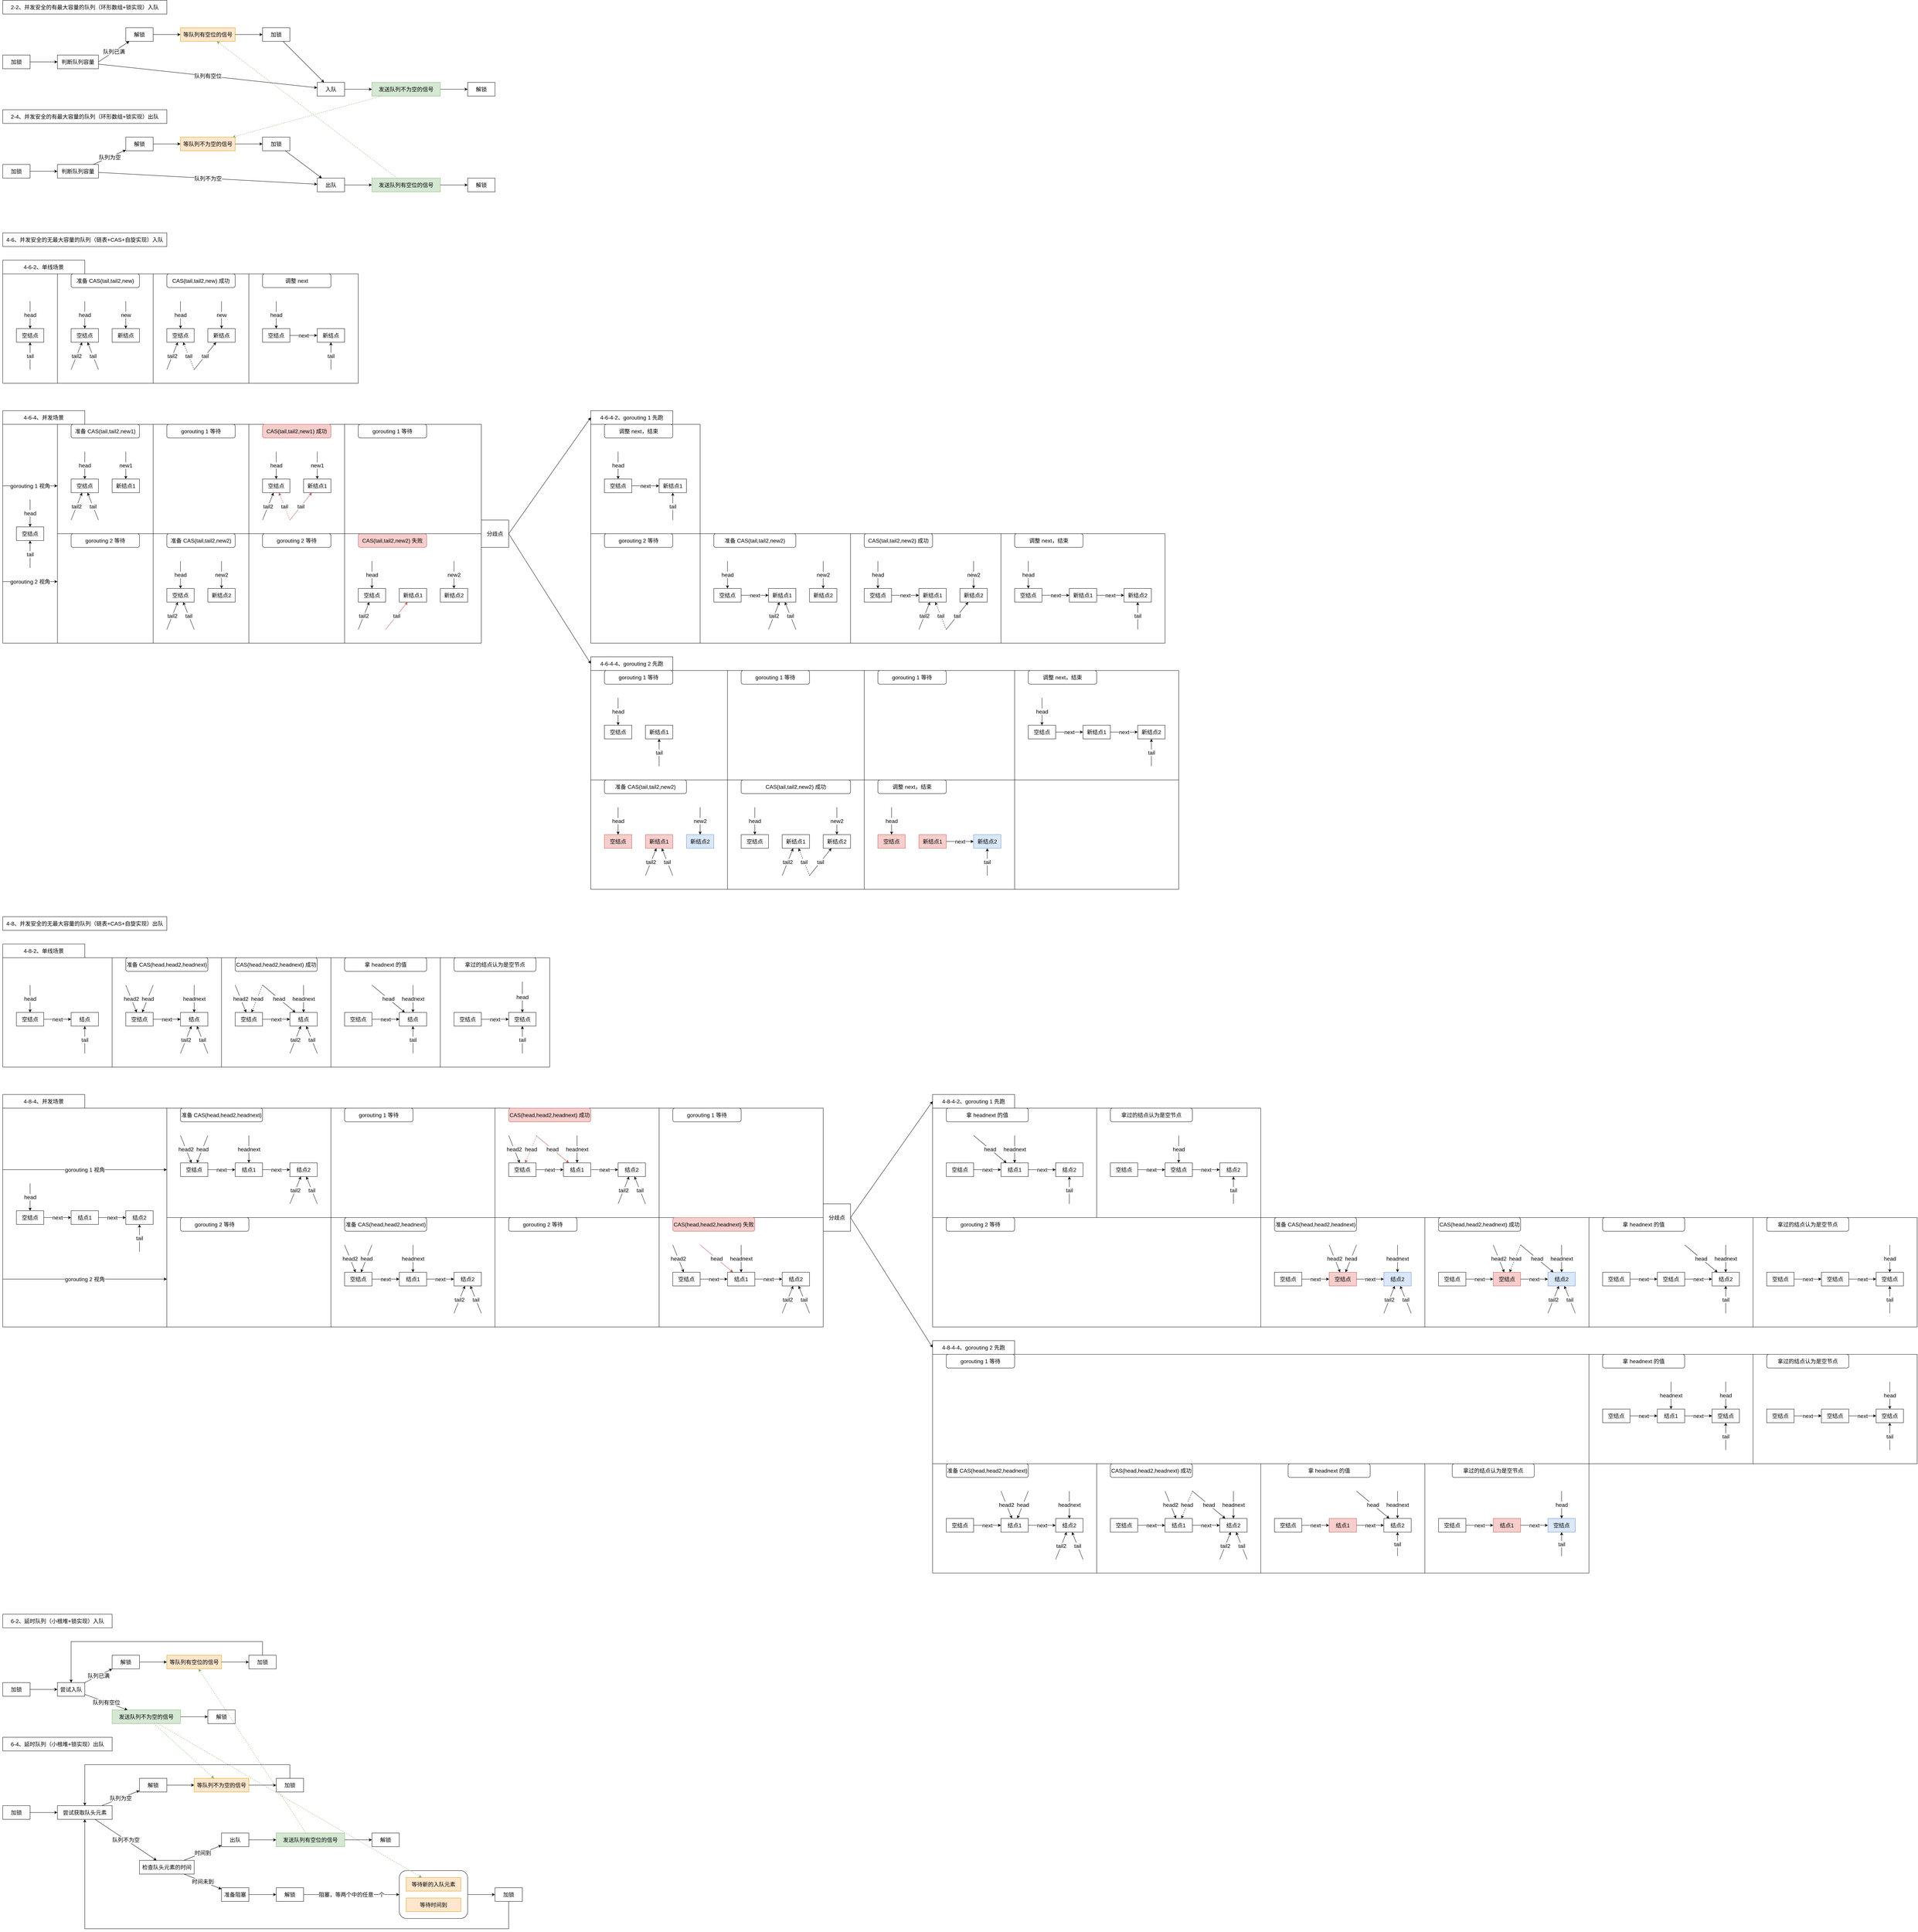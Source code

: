 <mxfile version="17.4.2" type="device"><diagram id="ByO-lfqanRQsJ3VUnrmO" name="第 1 页"><mxGraphModel dx="1408" dy="2012" grid="1" gridSize="10" guides="0" tooltips="1" connect="1" arrows="0" fold="1" page="1" pageScale="1" pageWidth="827" pageHeight="1169" math="0" shadow="0"><root><mxCell id="0"/><mxCell id="1" parent="0"/><mxCell id="_CcS9ZoAybyk7hCWn5Np-99" value="" style="rounded=1;whiteSpace=wrap;html=1;fontSize=16;fillColor=none;" parent="1" vertex="1"><mxGeometry x="1240" y="4870" width="200" height="140" as="geometry"/></mxCell><mxCell id="wTQ8pE_1eExei7QbUyjN-1" value="空结点" style="rounded=0;whiteSpace=wrap;html=1;fillColor=none;fontSize=16;" parent="1" vertex="1"><mxGeometry x="120" y="360" width="80" height="40" as="geometry"/></mxCell><mxCell id="wTQ8pE_1eExei7QbUyjN-2" value="" style="endArrow=classic;html=1;rounded=0;fontSize=16;" parent="1" target="wTQ8pE_1eExei7QbUyjN-1" edge="1"><mxGeometry width="50" height="50" relative="1" as="geometry"><mxPoint x="160" y="280" as="sourcePoint"/><mxPoint x="360" y="460" as="targetPoint"/></mxGeometry></mxCell><mxCell id="wTQ8pE_1eExei7QbUyjN-3" value="head" style="edgeLabel;html=1;align=center;verticalAlign=middle;resizable=0;points=[];fontSize=16;" parent="wTQ8pE_1eExei7QbUyjN-2" vertex="1" connectable="0"><mxGeometry relative="1" as="geometry"><mxPoint as="offset"/></mxGeometry></mxCell><mxCell id="wTQ8pE_1eExei7QbUyjN-4" value="" style="endArrow=classic;html=1;rounded=0;fontSize=16;" parent="1" target="wTQ8pE_1eExei7QbUyjN-1" edge="1"><mxGeometry width="50" height="50" relative="1" as="geometry"><mxPoint x="160" y="480" as="sourcePoint"/><mxPoint x="290" y="450" as="targetPoint"/></mxGeometry></mxCell><mxCell id="wTQ8pE_1eExei7QbUyjN-5" value="tail" style="edgeLabel;html=1;align=center;verticalAlign=middle;resizable=0;points=[];fontSize=16;" parent="wTQ8pE_1eExei7QbUyjN-4" vertex="1" connectable="0"><mxGeometry relative="1" as="geometry"><mxPoint as="offset"/></mxGeometry></mxCell><mxCell id="wTQ8pE_1eExei7QbUyjN-6" value="空结点" style="rounded=0;whiteSpace=wrap;html=1;fillColor=none;fontSize=16;" parent="1" vertex="1"><mxGeometry x="280" y="360" width="80" height="40" as="geometry"/></mxCell><mxCell id="wTQ8pE_1eExei7QbUyjN-7" value="" style="endArrow=classic;html=1;rounded=0;fontSize=16;" parent="1" target="wTQ8pE_1eExei7QbUyjN-6" edge="1"><mxGeometry width="50" height="50" relative="1" as="geometry"><mxPoint x="320" y="280" as="sourcePoint"/><mxPoint x="520" y="460" as="targetPoint"/></mxGeometry></mxCell><mxCell id="wTQ8pE_1eExei7QbUyjN-8" value="head" style="edgeLabel;html=1;align=center;verticalAlign=middle;resizable=0;points=[];fontSize=16;" parent="wTQ8pE_1eExei7QbUyjN-7" vertex="1" connectable="0"><mxGeometry relative="1" as="geometry"><mxPoint as="offset"/></mxGeometry></mxCell><mxCell id="wTQ8pE_1eExei7QbUyjN-9" value="" style="endArrow=classic;html=1;rounded=0;fontSize=16;" parent="1" target="wTQ8pE_1eExei7QbUyjN-6" edge="1"><mxGeometry width="50" height="50" relative="1" as="geometry"><mxPoint x="360" y="480" as="sourcePoint"/><mxPoint x="450" y="450" as="targetPoint"/></mxGeometry></mxCell><mxCell id="wTQ8pE_1eExei7QbUyjN-10" value="tail" style="edgeLabel;html=1;align=center;verticalAlign=middle;resizable=0;points=[];fontSize=16;" parent="wTQ8pE_1eExei7QbUyjN-9" vertex="1" connectable="0"><mxGeometry relative="1" as="geometry"><mxPoint as="offset"/></mxGeometry></mxCell><mxCell id="wTQ8pE_1eExei7QbUyjN-11" value="新结点" style="rounded=0;whiteSpace=wrap;html=1;fillColor=none;fontSize=16;" parent="1" vertex="1"><mxGeometry x="400" y="360" width="80" height="40" as="geometry"/></mxCell><mxCell id="wTQ8pE_1eExei7QbUyjN-12" value="" style="endArrow=classic;html=1;rounded=0;fontSize=16;" parent="1" source="wTQ8pE_1eExei7QbUyjN-31" target="wTQ8pE_1eExei7QbUyjN-36" edge="1"><mxGeometry width="50" height="50" relative="1" as="geometry"><mxPoint x="10" y="200" as="sourcePoint"/><mxPoint x="120" y="210" as="targetPoint"/></mxGeometry></mxCell><mxCell id="wTQ8pE_1eExei7QbUyjN-13" value="next" style="edgeLabel;html=1;align=center;verticalAlign=middle;resizable=0;points=[];fontSize=16;" parent="wTQ8pE_1eExei7QbUyjN-12" vertex="1" connectable="0"><mxGeometry relative="1" as="geometry"><mxPoint as="offset"/></mxGeometry></mxCell><mxCell id="wTQ8pE_1eExei7QbUyjN-14" value="" style="endArrow=classic;html=1;rounded=0;fontSize=16;" parent="1" target="wTQ8pE_1eExei7QbUyjN-11" edge="1"><mxGeometry width="50" height="50" relative="1" as="geometry"><mxPoint x="440" y="280" as="sourcePoint"/><mxPoint x="250" y="420" as="targetPoint"/></mxGeometry></mxCell><mxCell id="wTQ8pE_1eExei7QbUyjN-15" value="new" style="edgeLabel;html=1;align=center;verticalAlign=middle;resizable=0;points=[];fontSize=16;" parent="wTQ8pE_1eExei7QbUyjN-14" vertex="1" connectable="0"><mxGeometry relative="1" as="geometry"><mxPoint as="offset"/></mxGeometry></mxCell><mxCell id="wTQ8pE_1eExei7QbUyjN-16" value="" style="endArrow=classic;html=1;rounded=0;fontSize=16;" parent="1" target="wTQ8pE_1eExei7QbUyjN-6" edge="1"><mxGeometry width="50" height="50" relative="1" as="geometry"><mxPoint x="280" y="480" as="sourcePoint"/><mxPoint x="420" y="420" as="targetPoint"/></mxGeometry></mxCell><mxCell id="wTQ8pE_1eExei7QbUyjN-17" value="tail2" style="edgeLabel;html=1;align=center;verticalAlign=middle;resizable=0;points=[];fontSize=16;" parent="wTQ8pE_1eExei7QbUyjN-16" vertex="1" connectable="0"><mxGeometry relative="1" as="geometry"><mxPoint as="offset"/></mxGeometry></mxCell><mxCell id="wTQ8pE_1eExei7QbUyjN-20" value="CAS(tail,tail2,new) 成功" style="rounded=1;whiteSpace=wrap;html=1;fontSize=16;fillColor=none;" parent="1" vertex="1"><mxGeometry x="560" y="200" width="200" height="40" as="geometry"/></mxCell><mxCell id="wTQ8pE_1eExei7QbUyjN-21" value="空结点" style="rounded=0;whiteSpace=wrap;html=1;fillColor=none;fontSize=16;" parent="1" vertex="1"><mxGeometry x="560" y="360" width="80" height="40" as="geometry"/></mxCell><mxCell id="wTQ8pE_1eExei7QbUyjN-22" value="" style="endArrow=classic;html=1;rounded=0;fontSize=16;" parent="1" target="wTQ8pE_1eExei7QbUyjN-21" edge="1"><mxGeometry width="50" height="50" relative="1" as="geometry"><mxPoint x="600" y="280" as="sourcePoint"/><mxPoint x="800" y="460" as="targetPoint"/></mxGeometry></mxCell><mxCell id="wTQ8pE_1eExei7QbUyjN-23" value="head" style="edgeLabel;html=1;align=center;verticalAlign=middle;resizable=0;points=[];fontSize=16;" parent="wTQ8pE_1eExei7QbUyjN-22" vertex="1" connectable="0"><mxGeometry relative="1" as="geometry"><mxPoint as="offset"/></mxGeometry></mxCell><mxCell id="wTQ8pE_1eExei7QbUyjN-24" value="" style="endArrow=classic;html=1;rounded=0;fontSize=16;" parent="1" target="wTQ8pE_1eExei7QbUyjN-26" edge="1"><mxGeometry width="50" height="50" relative="1" as="geometry"><mxPoint x="640" y="480" as="sourcePoint"/><mxPoint x="730" y="450" as="targetPoint"/></mxGeometry></mxCell><mxCell id="wTQ8pE_1eExei7QbUyjN-25" value="tail" style="edgeLabel;html=1;align=center;verticalAlign=middle;resizable=0;points=[];fontSize=16;" parent="wTQ8pE_1eExei7QbUyjN-24" vertex="1" connectable="0"><mxGeometry relative="1" as="geometry"><mxPoint as="offset"/></mxGeometry></mxCell><mxCell id="wTQ8pE_1eExei7QbUyjN-26" value="新结点" style="rounded=0;whiteSpace=wrap;html=1;fillColor=none;fontSize=16;" parent="1" vertex="1"><mxGeometry x="680" y="360" width="80" height="40" as="geometry"/></mxCell><mxCell id="wTQ8pE_1eExei7QbUyjN-27" value="" style="endArrow=classic;html=1;rounded=0;fontSize=16;" parent="1" target="wTQ8pE_1eExei7QbUyjN-26" edge="1"><mxGeometry width="50" height="50" relative="1" as="geometry"><mxPoint x="720" y="280" as="sourcePoint"/><mxPoint x="530" y="420" as="targetPoint"/></mxGeometry></mxCell><mxCell id="wTQ8pE_1eExei7QbUyjN-28" value="new" style="edgeLabel;html=1;align=center;verticalAlign=middle;resizable=0;points=[];fontSize=16;" parent="wTQ8pE_1eExei7QbUyjN-27" vertex="1" connectable="0"><mxGeometry relative="1" as="geometry"><mxPoint as="offset"/></mxGeometry></mxCell><mxCell id="wTQ8pE_1eExei7QbUyjN-29" value="" style="endArrow=classic;html=1;rounded=0;fontSize=16;" parent="1" target="wTQ8pE_1eExei7QbUyjN-21" edge="1"><mxGeometry width="50" height="50" relative="1" as="geometry"><mxPoint x="560" y="480" as="sourcePoint"/><mxPoint x="700" y="420" as="targetPoint"/></mxGeometry></mxCell><mxCell id="wTQ8pE_1eExei7QbUyjN-30" value="tail2" style="edgeLabel;html=1;align=center;verticalAlign=middle;resizable=0;points=[];fontSize=16;" parent="wTQ8pE_1eExei7QbUyjN-29" vertex="1" connectable="0"><mxGeometry relative="1" as="geometry"><mxPoint as="offset"/></mxGeometry></mxCell><mxCell id="wTQ8pE_1eExei7QbUyjN-31" value="空结点" style="rounded=0;whiteSpace=wrap;html=1;fillColor=none;fontSize=16;" parent="1" vertex="1"><mxGeometry x="840" y="360" width="80" height="40" as="geometry"/></mxCell><mxCell id="wTQ8pE_1eExei7QbUyjN-32" value="" style="endArrow=classic;html=1;rounded=0;fontSize=16;" parent="1" target="wTQ8pE_1eExei7QbUyjN-31" edge="1"><mxGeometry width="50" height="50" relative="1" as="geometry"><mxPoint x="880" y="280" as="sourcePoint"/><mxPoint x="1080" y="460" as="targetPoint"/></mxGeometry></mxCell><mxCell id="wTQ8pE_1eExei7QbUyjN-33" value="head" style="edgeLabel;html=1;align=center;verticalAlign=middle;resizable=0;points=[];fontSize=16;" parent="wTQ8pE_1eExei7QbUyjN-32" vertex="1" connectable="0"><mxGeometry relative="1" as="geometry"><mxPoint as="offset"/></mxGeometry></mxCell><mxCell id="wTQ8pE_1eExei7QbUyjN-34" value="" style="endArrow=classic;html=1;rounded=0;fontSize=16;" parent="1" target="wTQ8pE_1eExei7QbUyjN-36" edge="1"><mxGeometry width="50" height="50" relative="1" as="geometry"><mxPoint x="1040" y="480" as="sourcePoint"/><mxPoint x="1010" y="450" as="targetPoint"/></mxGeometry></mxCell><mxCell id="wTQ8pE_1eExei7QbUyjN-35" value="tail" style="edgeLabel;html=1;align=center;verticalAlign=middle;resizable=0;points=[];fontSize=16;" parent="wTQ8pE_1eExei7QbUyjN-34" vertex="1" connectable="0"><mxGeometry relative="1" as="geometry"><mxPoint as="offset"/></mxGeometry></mxCell><mxCell id="wTQ8pE_1eExei7QbUyjN-36" value="新结点" style="rounded=0;whiteSpace=wrap;html=1;fillColor=none;fontSize=16;" parent="1" vertex="1"><mxGeometry x="1000" y="360" width="80" height="40" as="geometry"/></mxCell><mxCell id="wTQ8pE_1eExei7QbUyjN-41" value="" style="endArrow=classic;html=1;rounded=0;fontSize=16;" parent="1" source="wTQ8pE_1eExei7QbUyjN-43" target="wTQ8pE_1eExei7QbUyjN-48" edge="1"><mxGeometry width="50" height="50" relative="1" as="geometry"><mxPoint x="-710" y="2200" as="sourcePoint"/><mxPoint x="-600" y="2210" as="targetPoint"/></mxGeometry></mxCell><mxCell id="wTQ8pE_1eExei7QbUyjN-42" value="next" style="edgeLabel;html=1;align=center;verticalAlign=middle;resizable=0;points=[];fontSize=16;" parent="wTQ8pE_1eExei7QbUyjN-41" vertex="1" connectable="0"><mxGeometry relative="1" as="geometry"><mxPoint as="offset"/></mxGeometry></mxCell><mxCell id="wTQ8pE_1eExei7QbUyjN-43" value="空结点" style="rounded=0;whiteSpace=wrap;html=1;fillColor=none;fontSize=16;" parent="1" vertex="1"><mxGeometry x="120" y="2360" width="80" height="40" as="geometry"/></mxCell><mxCell id="wTQ8pE_1eExei7QbUyjN-44" value="" style="endArrow=classic;html=1;rounded=0;fontSize=16;" parent="1" target="wTQ8pE_1eExei7QbUyjN-43" edge="1"><mxGeometry width="50" height="50" relative="1" as="geometry"><mxPoint x="160" y="2280" as="sourcePoint"/><mxPoint x="360" y="2460" as="targetPoint"/></mxGeometry></mxCell><mxCell id="wTQ8pE_1eExei7QbUyjN-45" value="head" style="edgeLabel;html=1;align=center;verticalAlign=middle;resizable=0;points=[];fontSize=16;" parent="wTQ8pE_1eExei7QbUyjN-44" vertex="1" connectable="0"><mxGeometry relative="1" as="geometry"><mxPoint as="offset"/></mxGeometry></mxCell><mxCell id="wTQ8pE_1eExei7QbUyjN-46" value="" style="endArrow=classic;html=1;rounded=0;fontSize=16;" parent="1" target="wTQ8pE_1eExei7QbUyjN-48" edge="1"><mxGeometry width="50" height="50" relative="1" as="geometry"><mxPoint x="320" y="2480" as="sourcePoint"/><mxPoint x="290" y="2450" as="targetPoint"/></mxGeometry></mxCell><mxCell id="wTQ8pE_1eExei7QbUyjN-47" value="tail" style="edgeLabel;html=1;align=center;verticalAlign=middle;resizable=0;points=[];fontSize=16;" parent="wTQ8pE_1eExei7QbUyjN-46" vertex="1" connectable="0"><mxGeometry relative="1" as="geometry"><mxPoint as="offset"/></mxGeometry></mxCell><mxCell id="wTQ8pE_1eExei7QbUyjN-48" value="结点" style="rounded=0;whiteSpace=wrap;html=1;fillColor=none;fontSize=16;" parent="1" vertex="1"><mxGeometry x="280" y="2360" width="80" height="40" as="geometry"/></mxCell><mxCell id="wTQ8pE_1eExei7QbUyjN-53" value="" style="endArrow=classic;html=1;rounded=0;fontSize=16;" parent="1" source="wTQ8pE_1eExei7QbUyjN-55" target="wTQ8pE_1eExei7QbUyjN-60" edge="1"><mxGeometry width="50" height="50" relative="1" as="geometry"><mxPoint x="-390" y="2200" as="sourcePoint"/><mxPoint x="-280" y="2210" as="targetPoint"/></mxGeometry></mxCell><mxCell id="wTQ8pE_1eExei7QbUyjN-54" value="next" style="edgeLabel;html=1;align=center;verticalAlign=middle;resizable=0;points=[];fontSize=16;" parent="wTQ8pE_1eExei7QbUyjN-53" vertex="1" connectable="0"><mxGeometry relative="1" as="geometry"><mxPoint as="offset"/></mxGeometry></mxCell><mxCell id="wTQ8pE_1eExei7QbUyjN-55" value="空结点" style="rounded=0;whiteSpace=wrap;html=1;fillColor=none;fontSize=16;" parent="1" vertex="1"><mxGeometry x="440" y="2360" width="80" height="40" as="geometry"/></mxCell><mxCell id="wTQ8pE_1eExei7QbUyjN-56" value="" style="endArrow=classic;html=1;rounded=0;fontSize=16;" parent="1" target="wTQ8pE_1eExei7QbUyjN-55" edge="1"><mxGeometry width="50" height="50" relative="1" as="geometry"><mxPoint x="520" y="2280" as="sourcePoint"/><mxPoint x="680" y="2460" as="targetPoint"/></mxGeometry></mxCell><mxCell id="wTQ8pE_1eExei7QbUyjN-57" value="head" style="edgeLabel;html=1;align=center;verticalAlign=middle;resizable=0;points=[];fontSize=16;" parent="wTQ8pE_1eExei7QbUyjN-56" vertex="1" connectable="0"><mxGeometry relative="1" as="geometry"><mxPoint as="offset"/></mxGeometry></mxCell><mxCell id="wTQ8pE_1eExei7QbUyjN-58" value="" style="endArrow=classic;html=1;rounded=0;fontSize=16;" parent="1" target="wTQ8pE_1eExei7QbUyjN-60" edge="1"><mxGeometry width="50" height="50" relative="1" as="geometry"><mxPoint x="680" y="2480" as="sourcePoint"/><mxPoint x="610" y="2450" as="targetPoint"/></mxGeometry></mxCell><mxCell id="wTQ8pE_1eExei7QbUyjN-59" value="tail" style="edgeLabel;html=1;align=center;verticalAlign=middle;resizable=0;points=[];fontSize=16;" parent="wTQ8pE_1eExei7QbUyjN-58" vertex="1" connectable="0"><mxGeometry relative="1" as="geometry"><mxPoint as="offset"/></mxGeometry></mxCell><mxCell id="wTQ8pE_1eExei7QbUyjN-60" value="结点" style="rounded=0;whiteSpace=wrap;html=1;fillColor=none;fontSize=16;" parent="1" vertex="1"><mxGeometry x="600" y="2360" width="80" height="40" as="geometry"/></mxCell><mxCell id="wTQ8pE_1eExei7QbUyjN-61" value="" style="endArrow=classic;html=1;rounded=0;fontSize=16;" parent="1" target="wTQ8pE_1eExei7QbUyjN-55" edge="1"><mxGeometry width="50" height="50" relative="1" as="geometry"><mxPoint x="440" y="2280" as="sourcePoint"/><mxPoint x="540" y="2360" as="targetPoint"/></mxGeometry></mxCell><mxCell id="wTQ8pE_1eExei7QbUyjN-62" value="head2" style="edgeLabel;html=1;align=center;verticalAlign=middle;resizable=0;points=[];fontSize=16;" parent="wTQ8pE_1eExei7QbUyjN-61" vertex="1" connectable="0"><mxGeometry relative="1" as="geometry"><mxPoint as="offset"/></mxGeometry></mxCell><mxCell id="wTQ8pE_1eExei7QbUyjN-63" value="" style="endArrow=classic;html=1;rounded=0;fontSize=16;" parent="1" target="wTQ8pE_1eExei7QbUyjN-60" edge="1"><mxGeometry width="50" height="50" relative="1" as="geometry"><mxPoint x="600" y="2480" as="sourcePoint"/><mxPoint x="690" y="2400" as="targetPoint"/></mxGeometry></mxCell><mxCell id="wTQ8pE_1eExei7QbUyjN-64" value="tail2" style="edgeLabel;html=1;align=center;verticalAlign=middle;resizable=0;points=[];fontSize=16;" parent="wTQ8pE_1eExei7QbUyjN-63" vertex="1" connectable="0"><mxGeometry relative="1" as="geometry"><mxPoint as="offset"/></mxGeometry></mxCell><mxCell id="wTQ8pE_1eExei7QbUyjN-65" value="" style="endArrow=classic;html=1;rounded=0;fontSize=16;" parent="1" target="wTQ8pE_1eExei7QbUyjN-60" edge="1"><mxGeometry width="50" height="50" relative="1" as="geometry"><mxPoint x="640" y="2280" as="sourcePoint"/><mxPoint x="670" y="2310" as="targetPoint"/></mxGeometry></mxCell><mxCell id="wTQ8pE_1eExei7QbUyjN-66" value="headnext" style="edgeLabel;html=1;align=center;verticalAlign=middle;resizable=0;points=[];fontSize=16;" parent="wTQ8pE_1eExei7QbUyjN-65" vertex="1" connectable="0"><mxGeometry relative="1" as="geometry"><mxPoint as="offset"/></mxGeometry></mxCell><mxCell id="wTQ8pE_1eExei7QbUyjN-67" value="" style="endArrow=classic;html=1;rounded=0;fontSize=16;" parent="1" source="wTQ8pE_1eExei7QbUyjN-69" target="wTQ8pE_1eExei7QbUyjN-74" edge="1"><mxGeometry width="50" height="50" relative="1" as="geometry"><mxPoint x="-70" y="2200" as="sourcePoint"/><mxPoint x="40" y="2210" as="targetPoint"/></mxGeometry></mxCell><mxCell id="wTQ8pE_1eExei7QbUyjN-68" value="next" style="edgeLabel;html=1;align=center;verticalAlign=middle;resizable=0;points=[];fontSize=16;" parent="wTQ8pE_1eExei7QbUyjN-67" vertex="1" connectable="0"><mxGeometry relative="1" as="geometry"><mxPoint as="offset"/></mxGeometry></mxCell><mxCell id="wTQ8pE_1eExei7QbUyjN-69" value="空结点" style="rounded=0;whiteSpace=wrap;html=1;fillColor=none;fontSize=16;" parent="1" vertex="1"><mxGeometry x="760" y="2360" width="80" height="40" as="geometry"/></mxCell><mxCell id="wTQ8pE_1eExei7QbUyjN-70" value="" style="endArrow=classic;html=1;rounded=0;fontSize=16;" parent="1" target="wTQ8pE_1eExei7QbUyjN-74" edge="1"><mxGeometry width="50" height="50" relative="1" as="geometry"><mxPoint x="840" y="2280" as="sourcePoint"/><mxPoint x="1000" y="2460" as="targetPoint"/></mxGeometry></mxCell><mxCell id="wTQ8pE_1eExei7QbUyjN-71" value="head" style="edgeLabel;html=1;align=center;verticalAlign=middle;resizable=0;points=[];fontSize=16;" parent="wTQ8pE_1eExei7QbUyjN-70" vertex="1" connectable="0"><mxGeometry relative="1" as="geometry"><mxPoint as="offset"/></mxGeometry></mxCell><mxCell id="wTQ8pE_1eExei7QbUyjN-72" value="" style="endArrow=classic;html=1;rounded=0;fontSize=16;" parent="1" target="wTQ8pE_1eExei7QbUyjN-74" edge="1"><mxGeometry width="50" height="50" relative="1" as="geometry"><mxPoint x="1000" y="2480" as="sourcePoint"/><mxPoint x="930" y="2450" as="targetPoint"/></mxGeometry></mxCell><mxCell id="wTQ8pE_1eExei7QbUyjN-73" value="tail" style="edgeLabel;html=1;align=center;verticalAlign=middle;resizable=0;points=[];fontSize=16;" parent="wTQ8pE_1eExei7QbUyjN-72" vertex="1" connectable="0"><mxGeometry relative="1" as="geometry"><mxPoint as="offset"/></mxGeometry></mxCell><mxCell id="wTQ8pE_1eExei7QbUyjN-74" value="结点" style="rounded=0;whiteSpace=wrap;html=1;fillColor=none;fontSize=16;" parent="1" vertex="1"><mxGeometry x="920" y="2360" width="80" height="40" as="geometry"/></mxCell><mxCell id="wTQ8pE_1eExei7QbUyjN-75" value="" style="endArrow=classic;html=1;rounded=0;fontSize=16;" parent="1" target="wTQ8pE_1eExei7QbUyjN-69" edge="1"><mxGeometry width="50" height="50" relative="1" as="geometry"><mxPoint x="760" y="2280" as="sourcePoint"/><mxPoint x="860" y="2360" as="targetPoint"/></mxGeometry></mxCell><mxCell id="wTQ8pE_1eExei7QbUyjN-76" value="head2" style="edgeLabel;html=1;align=center;verticalAlign=middle;resizable=0;points=[];fontSize=16;" parent="wTQ8pE_1eExei7QbUyjN-75" vertex="1" connectable="0"><mxGeometry relative="1" as="geometry"><mxPoint as="offset"/></mxGeometry></mxCell><mxCell id="wTQ8pE_1eExei7QbUyjN-77" value="" style="endArrow=classic;html=1;rounded=0;fontSize=16;" parent="1" target="wTQ8pE_1eExei7QbUyjN-74" edge="1"><mxGeometry width="50" height="50" relative="1" as="geometry"><mxPoint x="920" y="2480" as="sourcePoint"/><mxPoint x="1010" y="2400" as="targetPoint"/></mxGeometry></mxCell><mxCell id="wTQ8pE_1eExei7QbUyjN-78" value="tail2" style="edgeLabel;html=1;align=center;verticalAlign=middle;resizable=0;points=[];fontSize=16;" parent="wTQ8pE_1eExei7QbUyjN-77" vertex="1" connectable="0"><mxGeometry relative="1" as="geometry"><mxPoint as="offset"/></mxGeometry></mxCell><mxCell id="wTQ8pE_1eExei7QbUyjN-79" value="" style="endArrow=classic;html=1;rounded=0;fontSize=16;" parent="1" target="wTQ8pE_1eExei7QbUyjN-74" edge="1"><mxGeometry width="50" height="50" relative="1" as="geometry"><mxPoint x="960" y="2280" as="sourcePoint"/><mxPoint x="990" y="2310" as="targetPoint"/></mxGeometry></mxCell><mxCell id="wTQ8pE_1eExei7QbUyjN-80" value="headnext" style="edgeLabel;html=1;align=center;verticalAlign=middle;resizable=0;points=[];fontSize=16;" parent="wTQ8pE_1eExei7QbUyjN-79" vertex="1" connectable="0"><mxGeometry relative="1" as="geometry"><mxPoint as="offset"/></mxGeometry></mxCell><mxCell id="wTQ8pE_1eExei7QbUyjN-81" value="拿 headnext 的值" style="rounded=1;whiteSpace=wrap;html=1;fontSize=16;fillColor=none;" parent="1" vertex="1"><mxGeometry x="1080" y="2200" width="240" height="40" as="geometry"/></mxCell><mxCell id="wTQ8pE_1eExei7QbUyjN-82" value="CAS(head,head2,headnext) 成功" style="rounded=1;whiteSpace=wrap;html=1;fontSize=16;fillColor=none;" parent="1" vertex="1"><mxGeometry x="760" y="2200" width="240" height="40" as="geometry"/></mxCell><mxCell id="wTQ8pE_1eExei7QbUyjN-83" value="" style="endArrow=classic;html=1;rounded=0;fontSize=16;" parent="1" source="wTQ8pE_1eExei7QbUyjN-85" target="wTQ8pE_1eExei7QbUyjN-90" edge="1"><mxGeometry width="50" height="50" relative="1" as="geometry"><mxPoint x="250" y="2200" as="sourcePoint"/><mxPoint x="360" y="2210" as="targetPoint"/></mxGeometry></mxCell><mxCell id="wTQ8pE_1eExei7QbUyjN-84" value="next" style="edgeLabel;html=1;align=center;verticalAlign=middle;resizable=0;points=[];fontSize=16;" parent="wTQ8pE_1eExei7QbUyjN-83" vertex="1" connectable="0"><mxGeometry relative="1" as="geometry"><mxPoint as="offset"/></mxGeometry></mxCell><mxCell id="wTQ8pE_1eExei7QbUyjN-85" value="空结点" style="rounded=0;whiteSpace=wrap;html=1;fillColor=none;fontSize=16;" parent="1" vertex="1"><mxGeometry x="1080" y="2360" width="80" height="40" as="geometry"/></mxCell><mxCell id="wTQ8pE_1eExei7QbUyjN-86" value="" style="endArrow=classic;html=1;rounded=0;fontSize=16;" parent="1" target="wTQ8pE_1eExei7QbUyjN-90" edge="1"><mxGeometry width="50" height="50" relative="1" as="geometry"><mxPoint x="1160" y="2280" as="sourcePoint"/><mxPoint x="1320" y="2460" as="targetPoint"/></mxGeometry></mxCell><mxCell id="wTQ8pE_1eExei7QbUyjN-87" value="head" style="edgeLabel;html=1;align=center;verticalAlign=middle;resizable=0;points=[];fontSize=16;" parent="wTQ8pE_1eExei7QbUyjN-86" vertex="1" connectable="0"><mxGeometry relative="1" as="geometry"><mxPoint as="offset"/></mxGeometry></mxCell><mxCell id="wTQ8pE_1eExei7QbUyjN-88" value="" style="endArrow=classic;html=1;rounded=0;fontSize=16;" parent="1" target="wTQ8pE_1eExei7QbUyjN-90" edge="1"><mxGeometry width="50" height="50" relative="1" as="geometry"><mxPoint x="1280" y="2480" as="sourcePoint"/><mxPoint x="1250" y="2450" as="targetPoint"/></mxGeometry></mxCell><mxCell id="wTQ8pE_1eExei7QbUyjN-89" value="tail" style="edgeLabel;html=1;align=center;verticalAlign=middle;resizable=0;points=[];fontSize=16;" parent="wTQ8pE_1eExei7QbUyjN-88" vertex="1" connectable="0"><mxGeometry relative="1" as="geometry"><mxPoint as="offset"/></mxGeometry></mxCell><mxCell id="wTQ8pE_1eExei7QbUyjN-90" value="结点" style="rounded=0;whiteSpace=wrap;html=1;fillColor=none;fontSize=16;" parent="1" vertex="1"><mxGeometry x="1240" y="2360" width="80" height="40" as="geometry"/></mxCell><mxCell id="wTQ8pE_1eExei7QbUyjN-97" value="" style="endArrow=classic;html=1;rounded=0;fontSize=16;" parent="1" source="wTQ8pE_1eExei7QbUyjN-99" target="wTQ8pE_1eExei7QbUyjN-104" edge="1"><mxGeometry width="50" height="50" relative="1" as="geometry"><mxPoint x="570" y="2200" as="sourcePoint"/><mxPoint x="680" y="2210" as="targetPoint"/></mxGeometry></mxCell><mxCell id="wTQ8pE_1eExei7QbUyjN-98" value="next" style="edgeLabel;html=1;align=center;verticalAlign=middle;resizable=0;points=[];fontSize=16;" parent="wTQ8pE_1eExei7QbUyjN-97" vertex="1" connectable="0"><mxGeometry relative="1" as="geometry"><mxPoint as="offset"/></mxGeometry></mxCell><mxCell id="wTQ8pE_1eExei7QbUyjN-99" value="空结点" style="rounded=0;whiteSpace=wrap;html=1;fillColor=none;fontSize=16;" parent="1" vertex="1"><mxGeometry x="1400" y="2360" width="80" height="40" as="geometry"/></mxCell><mxCell id="wTQ8pE_1eExei7QbUyjN-100" value="" style="endArrow=classic;html=1;rounded=0;fontSize=16;" parent="1" target="wTQ8pE_1eExei7QbUyjN-104" edge="1"><mxGeometry width="50" height="50" relative="1" as="geometry"><mxPoint x="1600" y="2270" as="sourcePoint"/><mxPoint x="1640" y="2460" as="targetPoint"/></mxGeometry></mxCell><mxCell id="wTQ8pE_1eExei7QbUyjN-101" value="head" style="edgeLabel;html=1;align=center;verticalAlign=middle;resizable=0;points=[];fontSize=16;" parent="wTQ8pE_1eExei7QbUyjN-100" vertex="1" connectable="0"><mxGeometry relative="1" as="geometry"><mxPoint as="offset"/></mxGeometry></mxCell><mxCell id="wTQ8pE_1eExei7QbUyjN-102" value="" style="endArrow=classic;html=1;rounded=0;fontSize=16;" parent="1" target="wTQ8pE_1eExei7QbUyjN-104" edge="1"><mxGeometry width="50" height="50" relative="1" as="geometry"><mxPoint x="1600" y="2480" as="sourcePoint"/><mxPoint x="1570" y="2450" as="targetPoint"/></mxGeometry></mxCell><mxCell id="wTQ8pE_1eExei7QbUyjN-103" value="tail" style="edgeLabel;html=1;align=center;verticalAlign=middle;resizable=0;points=[];fontSize=16;" parent="wTQ8pE_1eExei7QbUyjN-102" vertex="1" connectable="0"><mxGeometry relative="1" as="geometry"><mxPoint as="offset"/></mxGeometry></mxCell><mxCell id="wTQ8pE_1eExei7QbUyjN-104" value="空结点" style="rounded=0;whiteSpace=wrap;html=1;fillColor=none;fontSize=16;" parent="1" vertex="1"><mxGeometry x="1560" y="2360" width="80" height="40" as="geometry"/></mxCell><mxCell id="wTQ8pE_1eExei7QbUyjN-105" value="" style="endArrow=none;html=1;rounded=0;fontSize=16;" parent="1" edge="1"><mxGeometry width="50" height="50" relative="1" as="geometry"><mxPoint x="240" y="520" as="sourcePoint"/><mxPoint x="240" y="200" as="targetPoint"/></mxGeometry></mxCell><mxCell id="wTQ8pE_1eExei7QbUyjN-106" value="" style="endArrow=none;html=1;rounded=0;fontSize=16;" parent="1" edge="1"><mxGeometry width="50" height="50" relative="1" as="geometry"><mxPoint x="720" y="2520" as="sourcePoint"/><mxPoint x="720" y="2200" as="targetPoint"/></mxGeometry></mxCell><mxCell id="wTQ8pE_1eExei7QbUyjN-107" value="" style="endArrow=none;html=1;rounded=0;fontSize=16;" parent="1" edge="1"><mxGeometry width="50" height="50" relative="1" as="geometry"><mxPoint x="1040" y="2520" as="sourcePoint"/><mxPoint x="1040" y="2200" as="targetPoint"/></mxGeometry></mxCell><mxCell id="wTQ8pE_1eExei7QbUyjN-108" value="" style="endArrow=none;html=1;rounded=0;fontSize=16;" parent="1" edge="1"><mxGeometry width="50" height="50" relative="1" as="geometry"><mxPoint x="400" y="2520" as="sourcePoint"/><mxPoint x="400" y="2200" as="targetPoint"/></mxGeometry></mxCell><mxCell id="wTQ8pE_1eExei7QbUyjN-109" value="" style="endArrow=none;html=1;rounded=0;fontSize=16;" parent="1" edge="1"><mxGeometry width="50" height="50" relative="1" as="geometry"><mxPoint x="520" y="520" as="sourcePoint"/><mxPoint x="520" y="200" as="targetPoint"/></mxGeometry></mxCell><mxCell id="wTQ8pE_1eExei7QbUyjN-110" value="" style="endArrow=none;html=1;rounded=0;fontSize=16;" parent="1" edge="1"><mxGeometry width="50" height="50" relative="1" as="geometry"><mxPoint x="800" y="520" as="sourcePoint"/><mxPoint x="800" y="200" as="targetPoint"/></mxGeometry></mxCell><mxCell id="wTQ8pE_1eExei7QbUyjN-111" value="" style="endArrow=classic;html=1;rounded=0;fontSize=16;" parent="1" target="wTQ8pE_1eExei7QbUyjN-90" edge="1"><mxGeometry width="50" height="50" relative="1" as="geometry"><mxPoint x="1280" y="2280" as="sourcePoint"/><mxPoint x="1280" y="2360" as="targetPoint"/></mxGeometry></mxCell><mxCell id="wTQ8pE_1eExei7QbUyjN-112" value="headnext" style="edgeLabel;html=1;align=center;verticalAlign=middle;resizable=0;points=[];fontSize=16;" parent="wTQ8pE_1eExei7QbUyjN-111" vertex="1" connectable="0"><mxGeometry relative="1" as="geometry"><mxPoint as="offset"/></mxGeometry></mxCell><mxCell id="wTQ8pE_1eExei7QbUyjN-113" value="" style="endArrow=none;html=1;rounded=0;fontSize=16;" parent="1" edge="1"><mxGeometry width="50" height="50" relative="1" as="geometry"><mxPoint x="1360" y="2520" as="sourcePoint"/><mxPoint x="1360" y="2200" as="targetPoint"/></mxGeometry></mxCell><mxCell id="z7avIwT3psat_wbGoJ6k-1" value="4-6、并发安全的无最大容量的队列（链表+CAS+自旋实现）入队" style="rounded=0;whiteSpace=wrap;html=1;fillColor=none;fontSize=16;" parent="1" vertex="1"><mxGeometry x="80" y="80" width="480" height="40" as="geometry"/></mxCell><mxCell id="z7avIwT3psat_wbGoJ6k-2" value="4-8、并发安全的无最大容量的队列（链表+CAS+自旋实现）出队" style="rounded=0;whiteSpace=wrap;html=1;fillColor=none;fontSize=16;" parent="1" vertex="1"><mxGeometry x="80" y="2080" width="480" height="40" as="geometry"/></mxCell><mxCell id="z7avIwT3psat_wbGoJ6k-3" value="4-6-2、单线场景" style="rounded=0;whiteSpace=wrap;html=1;fillColor=none;fontSize=16;" parent="1" vertex="1"><mxGeometry x="80" y="160" width="240" height="40" as="geometry"/></mxCell><mxCell id="z7avIwT3psat_wbGoJ6k-4" value="4-6-4、并发场景" style="rounded=0;whiteSpace=wrap;html=1;fillColor=none;fontSize=16;" parent="1" vertex="1"><mxGeometry x="80" y="600" width="240" height="40" as="geometry"/></mxCell><mxCell id="z7avIwT3psat_wbGoJ6k-5" value="空结点" style="rounded=0;whiteSpace=wrap;html=1;fillColor=none;fontSize=16;" parent="1" vertex="1"><mxGeometry x="120" y="940" width="80" height="40" as="geometry"/></mxCell><mxCell id="z7avIwT3psat_wbGoJ6k-6" value="" style="endArrow=classic;html=1;rounded=0;fontSize=16;" parent="1" target="z7avIwT3psat_wbGoJ6k-5" edge="1"><mxGeometry width="50" height="50" relative="1" as="geometry"><mxPoint x="160" y="860" as="sourcePoint"/><mxPoint x="360" y="1040" as="targetPoint"/></mxGeometry></mxCell><mxCell id="z7avIwT3psat_wbGoJ6k-7" value="head" style="edgeLabel;html=1;align=center;verticalAlign=middle;resizable=0;points=[];fontSize=16;" parent="z7avIwT3psat_wbGoJ6k-6" vertex="1" connectable="0"><mxGeometry relative="1" as="geometry"><mxPoint as="offset"/></mxGeometry></mxCell><mxCell id="z7avIwT3psat_wbGoJ6k-8" value="" style="endArrow=classic;html=1;rounded=0;fontSize=16;" parent="1" target="z7avIwT3psat_wbGoJ6k-5" edge="1"><mxGeometry width="50" height="50" relative="1" as="geometry"><mxPoint x="160" y="1060" as="sourcePoint"/><mxPoint x="290" y="1030" as="targetPoint"/></mxGeometry></mxCell><mxCell id="z7avIwT3psat_wbGoJ6k-9" value="tail" style="edgeLabel;html=1;align=center;verticalAlign=middle;resizable=0;points=[];fontSize=16;" parent="z7avIwT3psat_wbGoJ6k-8" vertex="1" connectable="0"><mxGeometry relative="1" as="geometry"><mxPoint as="offset"/></mxGeometry></mxCell><mxCell id="z7avIwT3psat_wbGoJ6k-10" value="空结点" style="rounded=0;whiteSpace=wrap;html=1;fillColor=none;fontSize=16;" parent="1" vertex="1"><mxGeometry x="280" y="800" width="80" height="40" as="geometry"/></mxCell><mxCell id="z7avIwT3psat_wbGoJ6k-11" value="" style="endArrow=classic;html=1;rounded=0;fontSize=16;" parent="1" target="z7avIwT3psat_wbGoJ6k-10" edge="1"><mxGeometry width="50" height="50" relative="1" as="geometry"><mxPoint x="320" y="720" as="sourcePoint"/><mxPoint x="520" y="900" as="targetPoint"/></mxGeometry></mxCell><mxCell id="z7avIwT3psat_wbGoJ6k-12" value="head" style="edgeLabel;html=1;align=center;verticalAlign=middle;resizable=0;points=[];fontSize=16;" parent="z7avIwT3psat_wbGoJ6k-11" vertex="1" connectable="0"><mxGeometry relative="1" as="geometry"><mxPoint as="offset"/></mxGeometry></mxCell><mxCell id="z7avIwT3psat_wbGoJ6k-13" value="" style="endArrow=classic;html=1;rounded=0;fontSize=16;" parent="1" target="z7avIwT3psat_wbGoJ6k-10" edge="1"><mxGeometry width="50" height="50" relative="1" as="geometry"><mxPoint x="360" y="920" as="sourcePoint"/><mxPoint x="450" y="890" as="targetPoint"/></mxGeometry></mxCell><mxCell id="z7avIwT3psat_wbGoJ6k-14" value="tail" style="edgeLabel;html=1;align=center;verticalAlign=middle;resizable=0;points=[];fontSize=16;" parent="z7avIwT3psat_wbGoJ6k-13" vertex="1" connectable="0"><mxGeometry relative="1" as="geometry"><mxPoint as="offset"/></mxGeometry></mxCell><mxCell id="z7avIwT3psat_wbGoJ6k-15" value="新结点1" style="rounded=0;whiteSpace=wrap;html=1;fillColor=none;fontSize=16;" parent="1" vertex="1"><mxGeometry x="400" y="800" width="80" height="40" as="geometry"/></mxCell><mxCell id="z7avIwT3psat_wbGoJ6k-16" value="" style="endArrow=classic;html=1;rounded=0;fontSize=16;" parent="1" target="z7avIwT3psat_wbGoJ6k-15" edge="1"><mxGeometry width="50" height="50" relative="1" as="geometry"><mxPoint x="440" y="720" as="sourcePoint"/><mxPoint x="250" y="860" as="targetPoint"/></mxGeometry></mxCell><mxCell id="z7avIwT3psat_wbGoJ6k-17" value="new1" style="edgeLabel;html=1;align=center;verticalAlign=middle;resizable=0;points=[];fontSize=16;" parent="z7avIwT3psat_wbGoJ6k-16" vertex="1" connectable="0"><mxGeometry relative="1" as="geometry"><mxPoint as="offset"/></mxGeometry></mxCell><mxCell id="z7avIwT3psat_wbGoJ6k-18" value="" style="endArrow=classic;html=1;rounded=0;fontSize=16;" parent="1" target="z7avIwT3psat_wbGoJ6k-10" edge="1"><mxGeometry width="50" height="50" relative="1" as="geometry"><mxPoint x="280" y="920" as="sourcePoint"/><mxPoint x="420" y="860" as="targetPoint"/></mxGeometry></mxCell><mxCell id="z7avIwT3psat_wbGoJ6k-19" value="tail2" style="edgeLabel;html=1;align=center;verticalAlign=middle;resizable=0;points=[];fontSize=16;" parent="z7avIwT3psat_wbGoJ6k-18" vertex="1" connectable="0"><mxGeometry relative="1" as="geometry"><mxPoint as="offset"/></mxGeometry></mxCell><mxCell id="z7avIwT3psat_wbGoJ6k-20" value="" style="endArrow=none;html=1;rounded=0;fontSize=16;" parent="1" edge="1"><mxGeometry width="50" height="50" relative="1" as="geometry"><mxPoint x="240" y="1280" as="sourcePoint"/><mxPoint x="240" y="640" as="targetPoint"/></mxGeometry></mxCell><mxCell id="z7avIwT3psat_wbGoJ6k-21" value="新结点2" style="rounded=0;whiteSpace=wrap;html=1;fillColor=none;fontSize=16;" parent="1" vertex="1"><mxGeometry x="680" y="1120" width="80" height="40" as="geometry"/></mxCell><mxCell id="z7avIwT3psat_wbGoJ6k-22" value="" style="endArrow=classic;html=1;rounded=0;fontSize=16;" parent="1" target="z7avIwT3psat_wbGoJ6k-21" edge="1"><mxGeometry width="50" height="50" relative="1" as="geometry"><mxPoint x="720" y="1040" as="sourcePoint"/><mxPoint x="530" y="1180" as="targetPoint"/></mxGeometry></mxCell><mxCell id="z7avIwT3psat_wbGoJ6k-23" value="new2" style="edgeLabel;html=1;align=center;verticalAlign=middle;resizable=0;points=[];fontSize=16;" parent="z7avIwT3psat_wbGoJ6k-22" vertex="1" connectable="0"><mxGeometry relative="1" as="geometry"><mxPoint as="offset"/></mxGeometry></mxCell><mxCell id="z7avIwT3psat_wbGoJ6k-52" value="空结点" style="rounded=0;whiteSpace=wrap;html=1;fillColor=none;fontSize=16;" parent="1" vertex="1"><mxGeometry x="1840" y="800" width="80" height="40" as="geometry"/></mxCell><mxCell id="z7avIwT3psat_wbGoJ6k-53" value="" style="endArrow=classic;html=1;rounded=0;fontSize=16;" parent="1" target="z7avIwT3psat_wbGoJ6k-52" edge="1"><mxGeometry width="50" height="50" relative="1" as="geometry"><mxPoint x="1880" y="720" as="sourcePoint"/><mxPoint x="2080" y="900" as="targetPoint"/></mxGeometry></mxCell><mxCell id="z7avIwT3psat_wbGoJ6k-54" value="head" style="edgeLabel;html=1;align=center;verticalAlign=middle;resizable=0;points=[];fontSize=16;" parent="z7avIwT3psat_wbGoJ6k-53" vertex="1" connectable="0"><mxGeometry relative="1" as="geometry"><mxPoint as="offset"/></mxGeometry></mxCell><mxCell id="z7avIwT3psat_wbGoJ6k-55" value="" style="endArrow=classic;html=1;rounded=0;fontSize=16;" parent="1" target="z7avIwT3psat_wbGoJ6k-57" edge="1"><mxGeometry width="50" height="50" relative="1" as="geometry"><mxPoint x="2040" y="920" as="sourcePoint"/><mxPoint x="2010" y="890" as="targetPoint"/></mxGeometry></mxCell><mxCell id="z7avIwT3psat_wbGoJ6k-56" value="tail" style="edgeLabel;html=1;align=center;verticalAlign=middle;resizable=0;points=[];fontSize=16;" parent="z7avIwT3psat_wbGoJ6k-55" vertex="1" connectable="0"><mxGeometry relative="1" as="geometry"><mxPoint as="offset"/></mxGeometry></mxCell><mxCell id="z7avIwT3psat_wbGoJ6k-57" value="新结点1" style="rounded=0;whiteSpace=wrap;html=1;fillColor=none;fontSize=16;" parent="1" vertex="1"><mxGeometry x="2000" y="800" width="80" height="40" as="geometry"/></mxCell><mxCell id="z7avIwT3psat_wbGoJ6k-67" value="空结点" style="rounded=0;whiteSpace=wrap;html=1;fillColor=none;fontSize=16;" parent="1" vertex="1"><mxGeometry x="560" y="1120" width="80" height="40" as="geometry"/></mxCell><mxCell id="z7avIwT3psat_wbGoJ6k-68" value="" style="endArrow=classic;html=1;rounded=0;fontSize=16;" parent="1" target="z7avIwT3psat_wbGoJ6k-67" edge="1"><mxGeometry width="50" height="50" relative="1" as="geometry"><mxPoint x="600" y="1040" as="sourcePoint"/><mxPoint x="800" y="1220" as="targetPoint"/></mxGeometry></mxCell><mxCell id="z7avIwT3psat_wbGoJ6k-69" value="head" style="edgeLabel;html=1;align=center;verticalAlign=middle;resizable=0;points=[];fontSize=16;" parent="z7avIwT3psat_wbGoJ6k-68" vertex="1" connectable="0"><mxGeometry relative="1" as="geometry"><mxPoint as="offset"/></mxGeometry></mxCell><mxCell id="z7avIwT3psat_wbGoJ6k-70" value="" style="endArrow=classic;html=1;rounded=0;fontSize=16;" parent="1" target="z7avIwT3psat_wbGoJ6k-67" edge="1"><mxGeometry width="50" height="50" relative="1" as="geometry"><mxPoint x="640" y="1240" as="sourcePoint"/><mxPoint x="730" y="1210" as="targetPoint"/></mxGeometry></mxCell><mxCell id="z7avIwT3psat_wbGoJ6k-71" value="tail" style="edgeLabel;html=1;align=center;verticalAlign=middle;resizable=0;points=[];fontSize=16;" parent="z7avIwT3psat_wbGoJ6k-70" vertex="1" connectable="0"><mxGeometry relative="1" as="geometry"><mxPoint as="offset"/></mxGeometry></mxCell><mxCell id="z7avIwT3psat_wbGoJ6k-72" value="" style="endArrow=classic;html=1;rounded=0;fontSize=16;" parent="1" target="z7avIwT3psat_wbGoJ6k-67" edge="1"><mxGeometry width="50" height="50" relative="1" as="geometry"><mxPoint x="560" y="1240" as="sourcePoint"/><mxPoint x="700" y="1180" as="targetPoint"/></mxGeometry></mxCell><mxCell id="z7avIwT3psat_wbGoJ6k-73" value="tail2" style="edgeLabel;html=1;align=center;verticalAlign=middle;resizable=0;points=[];fontSize=16;" parent="z7avIwT3psat_wbGoJ6k-72" vertex="1" connectable="0"><mxGeometry relative="1" as="geometry"><mxPoint as="offset"/></mxGeometry></mxCell><mxCell id="z7avIwT3psat_wbGoJ6k-74" value="CAS(tail,tail2,new2) 失败" style="rounded=1;whiteSpace=wrap;html=1;fontSize=16;fillColor=#f8cecc;strokeColor=#b85450;" parent="1" vertex="1"><mxGeometry x="1120" y="960" width="200" height="40" as="geometry"/></mxCell><mxCell id="z7avIwT3psat_wbGoJ6k-75" value="空结点" style="rounded=0;whiteSpace=wrap;html=1;fillColor=none;fontSize=16;" parent="1" vertex="1"><mxGeometry x="1120" y="1120" width="80" height="40" as="geometry"/></mxCell><mxCell id="z7avIwT3psat_wbGoJ6k-76" value="" style="endArrow=classic;html=1;rounded=0;fontSize=16;" parent="1" target="z7avIwT3psat_wbGoJ6k-75" edge="1"><mxGeometry width="50" height="50" relative="1" as="geometry"><mxPoint x="1160" y="1040" as="sourcePoint"/><mxPoint x="1360" y="1220" as="targetPoint"/></mxGeometry></mxCell><mxCell id="z7avIwT3psat_wbGoJ6k-77" value="head" style="edgeLabel;html=1;align=center;verticalAlign=middle;resizable=0;points=[];fontSize=16;" parent="z7avIwT3psat_wbGoJ6k-76" vertex="1" connectable="0"><mxGeometry relative="1" as="geometry"><mxPoint as="offset"/></mxGeometry></mxCell><mxCell id="z7avIwT3psat_wbGoJ6k-78" value="" style="endArrow=classic;html=1;rounded=0;fontSize=16;fillColor=#f8cecc;strokeColor=#b85450;" parent="1" target="z7avIwT3psat_wbGoJ6k-304" edge="1"><mxGeometry width="50" height="50" relative="1" as="geometry"><mxPoint x="1200" y="1240" as="sourcePoint"/><mxPoint x="1290" y="1210" as="targetPoint"/></mxGeometry></mxCell><mxCell id="z7avIwT3psat_wbGoJ6k-79" value="tail" style="edgeLabel;html=1;align=center;verticalAlign=middle;resizable=0;points=[];fontSize=16;" parent="z7avIwT3psat_wbGoJ6k-78" vertex="1" connectable="0"><mxGeometry relative="1" as="geometry"><mxPoint as="offset"/></mxGeometry></mxCell><mxCell id="z7avIwT3psat_wbGoJ6k-80" value="新结点2" style="rounded=0;whiteSpace=wrap;html=1;fillColor=none;fontSize=16;" parent="1" vertex="1"><mxGeometry x="1360" y="1120" width="80" height="40" as="geometry"/></mxCell><mxCell id="z7avIwT3psat_wbGoJ6k-81" value="" style="endArrow=classic;html=1;rounded=0;fontSize=16;" parent="1" target="z7avIwT3psat_wbGoJ6k-80" edge="1"><mxGeometry width="50" height="50" relative="1" as="geometry"><mxPoint x="1400" y="1040" as="sourcePoint"/><mxPoint x="1210" y="1180" as="targetPoint"/></mxGeometry></mxCell><mxCell id="z7avIwT3psat_wbGoJ6k-82" value="new2" style="edgeLabel;html=1;align=center;verticalAlign=middle;resizable=0;points=[];fontSize=16;" parent="z7avIwT3psat_wbGoJ6k-81" vertex="1" connectable="0"><mxGeometry relative="1" as="geometry"><mxPoint as="offset"/></mxGeometry></mxCell><mxCell id="z7avIwT3psat_wbGoJ6k-83" value="" style="endArrow=classic;html=1;rounded=0;fontSize=16;" parent="1" target="z7avIwT3psat_wbGoJ6k-75" edge="1"><mxGeometry width="50" height="50" relative="1" as="geometry"><mxPoint x="1120" y="1240" as="sourcePoint"/><mxPoint x="1260" y="1180" as="targetPoint"/></mxGeometry></mxCell><mxCell id="z7avIwT3psat_wbGoJ6k-84" value="tail2" style="edgeLabel;html=1;align=center;verticalAlign=middle;resizable=0;points=[];fontSize=16;" parent="z7avIwT3psat_wbGoJ6k-83" vertex="1" connectable="0"><mxGeometry relative="1" as="geometry"><mxPoint as="offset"/></mxGeometry></mxCell><mxCell id="z7avIwT3psat_wbGoJ6k-85" value="" style="endArrow=none;html=1;rounded=0;fontSize=16;" parent="1" edge="1"><mxGeometry width="50" height="50" relative="1" as="geometry"><mxPoint x="520" y="1280" as="sourcePoint"/><mxPoint x="520" y="640" as="targetPoint"/></mxGeometry></mxCell><mxCell id="z7avIwT3psat_wbGoJ6k-87" value="" style="endArrow=none;html=1;rounded=0;fontSize=16;" parent="1" edge="1"><mxGeometry width="50" height="50" relative="1" as="geometry"><mxPoint x="1480" y="960" as="sourcePoint"/><mxPoint x="240" y="960" as="targetPoint"/></mxGeometry></mxCell><mxCell id="z7avIwT3psat_wbGoJ6k-88" value="" style="endArrow=classic;html=1;rounded=0;fontSize=16;" parent="1" edge="1"><mxGeometry width="50" height="50" relative="1" as="geometry"><mxPoint x="80" y="820" as="sourcePoint"/><mxPoint x="240" y="820" as="targetPoint"/></mxGeometry></mxCell><mxCell id="z7avIwT3psat_wbGoJ6k-89" value="&lt;span style=&quot;font-size: 16px;&quot;&gt;gorouting 1 视角&lt;/span&gt;" style="edgeLabel;html=1;align=center;verticalAlign=middle;resizable=0;points=[];fontSize=16;" parent="z7avIwT3psat_wbGoJ6k-88" vertex="1" connectable="0"><mxGeometry relative="1" as="geometry"><mxPoint as="offset"/></mxGeometry></mxCell><mxCell id="z7avIwT3psat_wbGoJ6k-90" value="" style="endArrow=classic;html=1;rounded=0;fontSize=16;" parent="1" edge="1"><mxGeometry width="50" height="50" relative="1" as="geometry"><mxPoint x="80" y="1100" as="sourcePoint"/><mxPoint x="240" y="1100" as="targetPoint"/></mxGeometry></mxCell><mxCell id="z7avIwT3psat_wbGoJ6k-91" value="&lt;span style=&quot;font-size: 16px;&quot;&gt;gorouting 2 视角&lt;/span&gt;" style="edgeLabel;html=1;align=center;verticalAlign=middle;resizable=0;points=[];fontSize=16;" parent="z7avIwT3psat_wbGoJ6k-90" vertex="1" connectable="0"><mxGeometry relative="1" as="geometry"><mxPoint as="offset"/></mxGeometry></mxCell><mxCell id="z7avIwT3psat_wbGoJ6k-93" value="" style="endArrow=none;html=1;rounded=0;fontSize=16;" parent="1" edge="1"><mxGeometry width="50" height="50" relative="1" as="geometry"><mxPoint x="1080" y="1280" as="sourcePoint"/><mxPoint x="1080" y="640" as="targetPoint"/></mxGeometry></mxCell><mxCell id="z7avIwT3psat_wbGoJ6k-94" value="" style="endArrow=classic;html=1;rounded=0;fontSize=16;" parent="1" source="z7avIwT3psat_wbGoJ6k-52" target="z7avIwT3psat_wbGoJ6k-57" edge="1"><mxGeometry width="50" height="50" relative="1" as="geometry"><mxPoint x="1880" y="440" as="sourcePoint"/><mxPoint x="1960" y="440" as="targetPoint"/></mxGeometry></mxCell><mxCell id="z7avIwT3psat_wbGoJ6k-95" value="next" style="edgeLabel;html=1;align=center;verticalAlign=middle;resizable=0;points=[];fontSize=16;" parent="z7avIwT3psat_wbGoJ6k-94" vertex="1" connectable="0"><mxGeometry relative="1" as="geometry"><mxPoint as="offset"/></mxGeometry></mxCell><mxCell id="z7avIwT3psat_wbGoJ6k-96" value="空结点" style="rounded=0;whiteSpace=wrap;html=1;fillColor=none;fontSize=16;" parent="1" vertex="1"><mxGeometry x="2160" y="1120" width="80" height="40" as="geometry"/></mxCell><mxCell id="z7avIwT3psat_wbGoJ6k-97" value="" style="endArrow=classic;html=1;rounded=0;fontSize=16;" parent="1" target="z7avIwT3psat_wbGoJ6k-96" edge="1"><mxGeometry width="50" height="50" relative="1" as="geometry"><mxPoint x="2200" y="1040" as="sourcePoint"/><mxPoint x="2400" y="1220" as="targetPoint"/></mxGeometry></mxCell><mxCell id="z7avIwT3psat_wbGoJ6k-98" value="head" style="edgeLabel;html=1;align=center;verticalAlign=middle;resizable=0;points=[];fontSize=16;" parent="z7avIwT3psat_wbGoJ6k-97" vertex="1" connectable="0"><mxGeometry relative="1" as="geometry"><mxPoint as="offset"/></mxGeometry></mxCell><mxCell id="z7avIwT3psat_wbGoJ6k-99" value="" style="endArrow=classic;html=1;rounded=0;fontSize=16;" parent="1" target="z7avIwT3psat_wbGoJ6k-101" edge="1"><mxGeometry width="50" height="50" relative="1" as="geometry"><mxPoint x="2400" y="1240" as="sourcePoint"/><mxPoint x="2330" y="1210" as="targetPoint"/></mxGeometry></mxCell><mxCell id="z7avIwT3psat_wbGoJ6k-100" value="tail" style="edgeLabel;html=1;align=center;verticalAlign=middle;resizable=0;points=[];fontSize=16;" parent="z7avIwT3psat_wbGoJ6k-99" vertex="1" connectable="0"><mxGeometry relative="1" as="geometry"><mxPoint as="offset"/></mxGeometry></mxCell><mxCell id="z7avIwT3psat_wbGoJ6k-101" value="新结点1" style="rounded=0;whiteSpace=wrap;html=1;fillColor=none;fontSize=16;" parent="1" vertex="1"><mxGeometry x="2320" y="1120" width="80" height="40" as="geometry"/></mxCell><mxCell id="z7avIwT3psat_wbGoJ6k-102" value="" style="endArrow=classic;html=1;rounded=0;fontSize=16;" parent="1" source="z7avIwT3psat_wbGoJ6k-96" target="z7avIwT3psat_wbGoJ6k-101" edge="1"><mxGeometry width="50" height="50" relative="1" as="geometry"><mxPoint x="2200" y="760" as="sourcePoint"/><mxPoint x="2280" y="760" as="targetPoint"/></mxGeometry></mxCell><mxCell id="z7avIwT3psat_wbGoJ6k-103" value="next" style="edgeLabel;html=1;align=center;verticalAlign=middle;resizable=0;points=[];fontSize=16;" parent="z7avIwT3psat_wbGoJ6k-102" vertex="1" connectable="0"><mxGeometry relative="1" as="geometry"><mxPoint as="offset"/></mxGeometry></mxCell><mxCell id="z7avIwT3psat_wbGoJ6k-104" value="" style="endArrow=classic;html=1;rounded=0;fontSize=16;" parent="1" target="z7avIwT3psat_wbGoJ6k-101" edge="1"><mxGeometry width="50" height="50" relative="1" as="geometry"><mxPoint x="2320" y="1240" as="sourcePoint"/><mxPoint x="2324.0" y="1190" as="targetPoint"/></mxGeometry></mxCell><mxCell id="z7avIwT3psat_wbGoJ6k-105" value="tail2" style="edgeLabel;html=1;align=center;verticalAlign=middle;resizable=0;points=[];fontSize=16;" parent="z7avIwT3psat_wbGoJ6k-104" vertex="1" connectable="0"><mxGeometry relative="1" as="geometry"><mxPoint as="offset"/></mxGeometry></mxCell><mxCell id="z7avIwT3psat_wbGoJ6k-106" value="新结点2" style="rounded=0;whiteSpace=wrap;html=1;fillColor=none;fontSize=16;" parent="1" vertex="1"><mxGeometry x="2440" y="1120" width="80" height="40" as="geometry"/></mxCell><mxCell id="z7avIwT3psat_wbGoJ6k-107" value="" style="endArrow=classic;html=1;rounded=0;fontSize=16;" parent="1" target="z7avIwT3psat_wbGoJ6k-106" edge="1"><mxGeometry width="50" height="50" relative="1" as="geometry"><mxPoint x="2480" y="1040" as="sourcePoint"/><mxPoint x="2290" y="1180" as="targetPoint"/></mxGeometry></mxCell><mxCell id="z7avIwT3psat_wbGoJ6k-108" value="new2" style="edgeLabel;html=1;align=center;verticalAlign=middle;resizable=0;points=[];fontSize=16;" parent="z7avIwT3psat_wbGoJ6k-107" vertex="1" connectable="0"><mxGeometry relative="1" as="geometry"><mxPoint as="offset"/></mxGeometry></mxCell><mxCell id="z7avIwT3psat_wbGoJ6k-109" value="CAS(tail,tail2,new2) 成功" style="rounded=1;whiteSpace=wrap;html=1;fontSize=16;fillColor=none;" parent="1" vertex="1"><mxGeometry x="2600" y="960" width="200" height="40" as="geometry"/></mxCell><mxCell id="z7avIwT3psat_wbGoJ6k-110" value="" style="endArrow=none;html=1;rounded=0;fontSize=16;" parent="1" edge="1"><mxGeometry width="50" height="50" relative="1" as="geometry"><mxPoint x="80" y="200" as="sourcePoint"/><mxPoint x="1120" y="200" as="targetPoint"/></mxGeometry></mxCell><mxCell id="z7avIwT3psat_wbGoJ6k-111" value="" style="endArrow=none;html=1;rounded=0;fontSize=16;" parent="1" edge="1"><mxGeometry width="50" height="50" relative="1" as="geometry"><mxPoint x="80" y="520" as="sourcePoint"/><mxPoint x="1120" y="520" as="targetPoint"/></mxGeometry></mxCell><mxCell id="z7avIwT3psat_wbGoJ6k-113" value="" style="endArrow=none;html=1;rounded=0;fontSize=16;" parent="1" edge="1"><mxGeometry width="50" height="50" relative="1" as="geometry"><mxPoint x="1120" y="520" as="sourcePoint"/><mxPoint x="1120" y="200" as="targetPoint"/></mxGeometry></mxCell><mxCell id="z7avIwT3psat_wbGoJ6k-114" value="" style="endArrow=none;html=1;rounded=0;fontSize=16;" parent="1" edge="1"><mxGeometry width="50" height="50" relative="1" as="geometry"><mxPoint x="80" y="640" as="sourcePoint"/><mxPoint x="1480" y="640" as="targetPoint"/></mxGeometry></mxCell><mxCell id="z7avIwT3psat_wbGoJ6k-115" value="" style="endArrow=none;html=1;rounded=0;fontSize=16;" parent="1" edge="1"><mxGeometry width="50" height="50" relative="1" as="geometry"><mxPoint x="80" y="1280" as="sourcePoint"/><mxPoint x="1480" y="1280" as="targetPoint"/></mxGeometry></mxCell><mxCell id="z7avIwT3psat_wbGoJ6k-117" value="" style="endArrow=classic;html=1;rounded=0;fontSize=16;entryX=0;entryY=0.5;entryDx=0;entryDy=0;exitX=1;exitY=0.5;exitDx=0;exitDy=0;" parent="1" source="z7avIwT3psat_wbGoJ6k-667" target="z7avIwT3psat_wbGoJ6k-665" edge="1"><mxGeometry width="50" height="50" relative="1" as="geometry"><mxPoint x="1480" y="1360" as="sourcePoint"/><mxPoint x="1720" y="1000" as="targetPoint"/></mxGeometry></mxCell><mxCell id="z7avIwT3psat_wbGoJ6k-119" value="" style="endArrow=classic;html=1;rounded=0;fontSize=16;entryX=0;entryY=0.5;entryDx=0;entryDy=0;exitX=1;exitY=0.5;exitDx=0;exitDy=0;" parent="1" source="z7avIwT3psat_wbGoJ6k-667" target="z7avIwT3psat_wbGoJ6k-666" edge="1"><mxGeometry width="50" height="50" relative="1" as="geometry"><mxPoint x="1480" y="1360" as="sourcePoint"/><mxPoint x="1720" y="1720" as="targetPoint"/></mxGeometry></mxCell><mxCell id="z7avIwT3psat_wbGoJ6k-121" value="" style="endArrow=none;html=1;rounded=0;fontSize=16;" parent="1" edge="1"><mxGeometry width="50" height="50" relative="1" as="geometry"><mxPoint x="1800" y="1280" as="sourcePoint"/><mxPoint x="1800" y="640" as="targetPoint"/></mxGeometry></mxCell><mxCell id="z7avIwT3psat_wbGoJ6k-122" value="" style="endArrow=none;html=1;rounded=0;fontSize=16;" parent="1" edge="1"><mxGeometry width="50" height="50" relative="1" as="geometry"><mxPoint x="1800" y="640" as="sourcePoint"/><mxPoint x="2120" y="640" as="targetPoint"/></mxGeometry></mxCell><mxCell id="z7avIwT3psat_wbGoJ6k-123" value="" style="endArrow=none;html=1;rounded=0;fontSize=16;" parent="1" edge="1"><mxGeometry width="50" height="50" relative="1" as="geometry"><mxPoint x="2120" y="1280" as="sourcePoint"/><mxPoint x="2120" y="640" as="targetPoint"/></mxGeometry></mxCell><mxCell id="z7avIwT3psat_wbGoJ6k-124" value="" style="endArrow=none;html=1;rounded=0;fontSize=16;" parent="1" edge="1"><mxGeometry width="50" height="50" relative="1" as="geometry"><mxPoint x="1800" y="960" as="sourcePoint"/><mxPoint x="3480" y="960" as="targetPoint"/></mxGeometry></mxCell><mxCell id="z7avIwT3psat_wbGoJ6k-125" value="" style="endArrow=none;html=1;rounded=0;fontSize=16;" parent="1" edge="1"><mxGeometry width="50" height="50" relative="1" as="geometry"><mxPoint x="1800" y="1280" as="sourcePoint"/><mxPoint x="3480" y="1280" as="targetPoint"/></mxGeometry></mxCell><mxCell id="z7avIwT3psat_wbGoJ6k-126" value="空结点" style="rounded=0;whiteSpace=wrap;html=1;fillColor=none;fontSize=16;" parent="1" vertex="1"><mxGeometry x="2600" y="1120" width="80" height="40" as="geometry"/></mxCell><mxCell id="z7avIwT3psat_wbGoJ6k-127" value="" style="endArrow=classic;html=1;rounded=0;fontSize=16;" parent="1" target="z7avIwT3psat_wbGoJ6k-126" edge="1"><mxGeometry width="50" height="50" relative="1" as="geometry"><mxPoint x="2640" y="1040" as="sourcePoint"/><mxPoint x="2840" y="1220" as="targetPoint"/></mxGeometry></mxCell><mxCell id="z7avIwT3psat_wbGoJ6k-128" value="head" style="edgeLabel;html=1;align=center;verticalAlign=middle;resizable=0;points=[];fontSize=16;" parent="z7avIwT3psat_wbGoJ6k-127" vertex="1" connectable="0"><mxGeometry relative="1" as="geometry"><mxPoint as="offset"/></mxGeometry></mxCell><mxCell id="z7avIwT3psat_wbGoJ6k-129" value="" style="endArrow=classic;html=1;rounded=0;fontSize=16;dashed=1;" parent="1" target="z7avIwT3psat_wbGoJ6k-131" edge="1"><mxGeometry width="50" height="50" relative="1" as="geometry"><mxPoint x="2840" y="1240" as="sourcePoint"/><mxPoint x="2770" y="1210" as="targetPoint"/></mxGeometry></mxCell><mxCell id="z7avIwT3psat_wbGoJ6k-130" value="tail" style="edgeLabel;html=1;align=center;verticalAlign=middle;resizable=0;points=[];fontSize=16;" parent="z7avIwT3psat_wbGoJ6k-129" vertex="1" connectable="0"><mxGeometry relative="1" as="geometry"><mxPoint as="offset"/></mxGeometry></mxCell><mxCell id="z7avIwT3psat_wbGoJ6k-131" value="新结点1" style="rounded=0;whiteSpace=wrap;html=1;fillColor=none;fontSize=16;" parent="1" vertex="1"><mxGeometry x="2760" y="1120" width="80" height="40" as="geometry"/></mxCell><mxCell id="z7avIwT3psat_wbGoJ6k-132" value="" style="endArrow=classic;html=1;rounded=0;fontSize=16;" parent="1" source="z7avIwT3psat_wbGoJ6k-126" target="z7avIwT3psat_wbGoJ6k-131" edge="1"><mxGeometry width="50" height="50" relative="1" as="geometry"><mxPoint x="2640" y="760" as="sourcePoint"/><mxPoint x="2720" y="760" as="targetPoint"/></mxGeometry></mxCell><mxCell id="z7avIwT3psat_wbGoJ6k-133" value="next" style="edgeLabel;html=1;align=center;verticalAlign=middle;resizable=0;points=[];fontSize=16;" parent="z7avIwT3psat_wbGoJ6k-132" vertex="1" connectable="0"><mxGeometry relative="1" as="geometry"><mxPoint as="offset"/></mxGeometry></mxCell><mxCell id="z7avIwT3psat_wbGoJ6k-134" value="" style="endArrow=classic;html=1;rounded=0;fontSize=16;" parent="1" target="z7avIwT3psat_wbGoJ6k-131" edge="1"><mxGeometry width="50" height="50" relative="1" as="geometry"><mxPoint x="2760" y="1240" as="sourcePoint"/><mxPoint x="2764.0" y="1190" as="targetPoint"/></mxGeometry></mxCell><mxCell id="z7avIwT3psat_wbGoJ6k-135" value="tail2" style="edgeLabel;html=1;align=center;verticalAlign=middle;resizable=0;points=[];fontSize=16;" parent="z7avIwT3psat_wbGoJ6k-134" vertex="1" connectable="0"><mxGeometry relative="1" as="geometry"><mxPoint as="offset"/></mxGeometry></mxCell><mxCell id="z7avIwT3psat_wbGoJ6k-136" value="新结点2" style="rounded=0;whiteSpace=wrap;html=1;fillColor=none;fontSize=16;" parent="1" vertex="1"><mxGeometry x="2880" y="1120" width="80" height="40" as="geometry"/></mxCell><mxCell id="z7avIwT3psat_wbGoJ6k-137" value="" style="endArrow=classic;html=1;rounded=0;fontSize=16;" parent="1" target="z7avIwT3psat_wbGoJ6k-136" edge="1"><mxGeometry width="50" height="50" relative="1" as="geometry"><mxPoint x="2920" y="1040" as="sourcePoint"/><mxPoint x="2730" y="1180" as="targetPoint"/></mxGeometry></mxCell><mxCell id="z7avIwT3psat_wbGoJ6k-138" value="new2" style="edgeLabel;html=1;align=center;verticalAlign=middle;resizable=0;points=[];fontSize=16;" parent="z7avIwT3psat_wbGoJ6k-137" vertex="1" connectable="0"><mxGeometry relative="1" as="geometry"><mxPoint as="offset"/></mxGeometry></mxCell><mxCell id="z7avIwT3psat_wbGoJ6k-139" value="" style="endArrow=none;html=1;rounded=0;fontSize=16;" parent="1" edge="1"><mxGeometry width="50" height="50" relative="1" as="geometry"><mxPoint x="3000" y="1280" as="sourcePoint"/><mxPoint x="3000" y="960" as="targetPoint"/></mxGeometry></mxCell><mxCell id="z7avIwT3psat_wbGoJ6k-140" value="空结点" style="rounded=0;whiteSpace=wrap;html=1;fillColor=none;fontSize=16;" parent="1" vertex="1"><mxGeometry x="3040" y="1120" width="80" height="40" as="geometry"/></mxCell><mxCell id="z7avIwT3psat_wbGoJ6k-141" value="" style="endArrow=classic;html=1;rounded=0;fontSize=16;" parent="1" target="z7avIwT3psat_wbGoJ6k-140" edge="1"><mxGeometry width="50" height="50" relative="1" as="geometry"><mxPoint x="3080" y="1040" as="sourcePoint"/><mxPoint x="3280" y="1220" as="targetPoint"/></mxGeometry></mxCell><mxCell id="z7avIwT3psat_wbGoJ6k-142" value="head" style="edgeLabel;html=1;align=center;verticalAlign=middle;resizable=0;points=[];fontSize=16;" parent="z7avIwT3psat_wbGoJ6k-141" vertex="1" connectable="0"><mxGeometry relative="1" as="geometry"><mxPoint as="offset"/></mxGeometry></mxCell><mxCell id="z7avIwT3psat_wbGoJ6k-143" value="" style="endArrow=classic;html=1;rounded=0;fontSize=16;" parent="1" target="z7avIwT3psat_wbGoJ6k-150" edge="1"><mxGeometry width="50" height="50" relative="1" as="geometry"><mxPoint x="3400" y="1240" as="sourcePoint"/><mxPoint x="3210" y="1210" as="targetPoint"/></mxGeometry></mxCell><mxCell id="z7avIwT3psat_wbGoJ6k-144" value="tail" style="edgeLabel;html=1;align=center;verticalAlign=middle;resizable=0;points=[];fontSize=16;" parent="z7avIwT3psat_wbGoJ6k-143" vertex="1" connectable="0"><mxGeometry relative="1" as="geometry"><mxPoint as="offset"/></mxGeometry></mxCell><mxCell id="z7avIwT3psat_wbGoJ6k-145" value="新结点1" style="rounded=0;whiteSpace=wrap;html=1;fillColor=none;fontSize=16;" parent="1" vertex="1"><mxGeometry x="3200" y="1120" width="80" height="40" as="geometry"/></mxCell><mxCell id="z7avIwT3psat_wbGoJ6k-146" value="" style="endArrow=classic;html=1;rounded=0;fontSize=16;" parent="1" source="z7avIwT3psat_wbGoJ6k-140" target="z7avIwT3psat_wbGoJ6k-145" edge="1"><mxGeometry width="50" height="50" relative="1" as="geometry"><mxPoint x="3080" y="760" as="sourcePoint"/><mxPoint x="3160" y="760" as="targetPoint"/></mxGeometry></mxCell><mxCell id="z7avIwT3psat_wbGoJ6k-147" value="next" style="edgeLabel;html=1;align=center;verticalAlign=middle;resizable=0;points=[];fontSize=16;" parent="z7avIwT3psat_wbGoJ6k-146" vertex="1" connectable="0"><mxGeometry relative="1" as="geometry"><mxPoint as="offset"/></mxGeometry></mxCell><mxCell id="z7avIwT3psat_wbGoJ6k-150" value="新结点2" style="rounded=0;whiteSpace=wrap;html=1;fillColor=none;fontSize=16;" parent="1" vertex="1"><mxGeometry x="3360" y="1120" width="80" height="40" as="geometry"/></mxCell><mxCell id="z7avIwT3psat_wbGoJ6k-153" value="" style="endArrow=classic;html=1;rounded=0;fontSize=16;" parent="1" source="z7avIwT3psat_wbGoJ6k-145" target="z7avIwT3psat_wbGoJ6k-150" edge="1"><mxGeometry width="50" height="50" relative="1" as="geometry"><mxPoint x="3130" y="1150" as="sourcePoint"/><mxPoint x="3210" y="1150" as="targetPoint"/></mxGeometry></mxCell><mxCell id="z7avIwT3psat_wbGoJ6k-154" value="next" style="edgeLabel;html=1;align=center;verticalAlign=middle;resizable=0;points=[];fontSize=16;" parent="z7avIwT3psat_wbGoJ6k-153" vertex="1" connectable="0"><mxGeometry relative="1" as="geometry"><mxPoint as="offset"/></mxGeometry></mxCell><mxCell id="z7avIwT3psat_wbGoJ6k-155" value="" style="endArrow=none;html=1;rounded=0;fontSize=16;" parent="1" edge="1"><mxGeometry width="50" height="50" relative="1" as="geometry"><mxPoint x="3480" y="1280" as="sourcePoint"/><mxPoint x="3480" y="960" as="targetPoint"/></mxGeometry></mxCell><mxCell id="z7avIwT3psat_wbGoJ6k-209" value="空结点" style="rounded=0;whiteSpace=wrap;html=1;fontSize=16;" parent="1" vertex="1"><mxGeometry x="1840" y="1520" width="80" height="40" as="geometry"/></mxCell><mxCell id="z7avIwT3psat_wbGoJ6k-210" value="" style="endArrow=classic;html=1;rounded=0;fontSize=16;" parent="1" target="z7avIwT3psat_wbGoJ6k-209" edge="1"><mxGeometry width="50" height="50" relative="1" as="geometry"><mxPoint x="1880" y="1440" as="sourcePoint"/><mxPoint x="2080" y="1620" as="targetPoint"/></mxGeometry></mxCell><mxCell id="z7avIwT3psat_wbGoJ6k-211" value="head" style="edgeLabel;html=1;align=center;verticalAlign=middle;resizable=0;points=[];fontSize=16;" parent="z7avIwT3psat_wbGoJ6k-210" vertex="1" connectable="0"><mxGeometry relative="1" as="geometry"><mxPoint as="offset"/></mxGeometry></mxCell><mxCell id="z7avIwT3psat_wbGoJ6k-212" value="" style="endArrow=classic;html=1;rounded=0;fontSize=16;" parent="1" target="z7avIwT3psat_wbGoJ6k-214" edge="1"><mxGeometry width="50" height="50" relative="1" as="geometry"><mxPoint x="2000" y="1640" as="sourcePoint"/><mxPoint x="1970" y="1610" as="targetPoint"/></mxGeometry></mxCell><mxCell id="z7avIwT3psat_wbGoJ6k-213" value="tail" style="edgeLabel;html=1;align=center;verticalAlign=middle;resizable=0;points=[];fontSize=16;" parent="z7avIwT3psat_wbGoJ6k-212" vertex="1" connectable="0"><mxGeometry relative="1" as="geometry"><mxPoint as="offset"/></mxGeometry></mxCell><mxCell id="z7avIwT3psat_wbGoJ6k-214" value="新结点1" style="rounded=0;whiteSpace=wrap;html=1;fontSize=16;" parent="1" vertex="1"><mxGeometry x="1960" y="1520" width="80" height="40" as="geometry"/></mxCell><mxCell id="z7avIwT3psat_wbGoJ6k-224" value="空结点" style="rounded=0;whiteSpace=wrap;html=1;fontSize=16;fillColor=#f8cecc;strokeColor=#b85450;" parent="1" vertex="1"><mxGeometry x="1840" y="1840" width="80" height="40" as="geometry"/></mxCell><mxCell id="z7avIwT3psat_wbGoJ6k-225" value="" style="endArrow=classic;html=1;rounded=0;fontSize=16;" parent="1" target="z7avIwT3psat_wbGoJ6k-224" edge="1"><mxGeometry width="50" height="50" relative="1" as="geometry"><mxPoint x="1880" y="1760" as="sourcePoint"/><mxPoint x="2080" y="1940" as="targetPoint"/></mxGeometry></mxCell><mxCell id="z7avIwT3psat_wbGoJ6k-226" value="head" style="edgeLabel;html=1;align=center;verticalAlign=middle;resizable=0;points=[];fontSize=16;" parent="z7avIwT3psat_wbGoJ6k-225" vertex="1" connectable="0"><mxGeometry relative="1" as="geometry"><mxPoint as="offset"/></mxGeometry></mxCell><mxCell id="z7avIwT3psat_wbGoJ6k-227" value="" style="endArrow=classic;html=1;rounded=0;fontSize=16;" parent="1" target="z7avIwT3psat_wbGoJ6k-229" edge="1"><mxGeometry width="50" height="50" relative="1" as="geometry"><mxPoint x="2040" y="1960" as="sourcePoint"/><mxPoint x="1970" y="1930" as="targetPoint"/></mxGeometry></mxCell><mxCell id="z7avIwT3psat_wbGoJ6k-228" value="tail" style="edgeLabel;html=1;align=center;verticalAlign=middle;resizable=0;points=[];fontSize=16;" parent="z7avIwT3psat_wbGoJ6k-227" vertex="1" connectable="0"><mxGeometry relative="1" as="geometry"><mxPoint as="offset"/></mxGeometry></mxCell><mxCell id="z7avIwT3psat_wbGoJ6k-229" value="新结点1" style="rounded=0;whiteSpace=wrap;html=1;fontSize=16;fillColor=#f8cecc;strokeColor=#b85450;" parent="1" vertex="1"><mxGeometry x="1960" y="1840" width="80" height="40" as="geometry"/></mxCell><mxCell id="z7avIwT3psat_wbGoJ6k-230" value="新结点2" style="rounded=0;whiteSpace=wrap;html=1;fontSize=16;fillColor=#dae8fc;strokeColor=#6c8ebf;" parent="1" vertex="1"><mxGeometry x="2080" y="1840" width="80" height="40" as="geometry"/></mxCell><mxCell id="z7avIwT3psat_wbGoJ6k-231" value="" style="endArrow=classic;html=1;rounded=0;fontSize=16;" parent="1" target="z7avIwT3psat_wbGoJ6k-230" edge="1"><mxGeometry width="50" height="50" relative="1" as="geometry"><mxPoint x="2120" y="1760" as="sourcePoint"/><mxPoint x="1930" y="1900" as="targetPoint"/></mxGeometry></mxCell><mxCell id="z7avIwT3psat_wbGoJ6k-232" value="new2" style="edgeLabel;html=1;align=center;verticalAlign=middle;resizable=0;points=[];fontSize=16;" parent="z7avIwT3psat_wbGoJ6k-231" vertex="1" connectable="0"><mxGeometry relative="1" as="geometry"><mxPoint as="offset"/></mxGeometry></mxCell><mxCell id="z7avIwT3psat_wbGoJ6k-233" value="" style="endArrow=classic;html=1;rounded=0;fontSize=16;" parent="1" target="z7avIwT3psat_wbGoJ6k-229" edge="1"><mxGeometry width="50" height="50" relative="1" as="geometry"><mxPoint x="1960" y="1960" as="sourcePoint"/><mxPoint x="1954" y="1970" as="targetPoint"/></mxGeometry></mxCell><mxCell id="z7avIwT3psat_wbGoJ6k-234" value="tail2" style="edgeLabel;html=1;align=center;verticalAlign=middle;resizable=0;points=[];fontSize=16;" parent="z7avIwT3psat_wbGoJ6k-233" vertex="1" connectable="0"><mxGeometry relative="1" as="geometry"><mxPoint as="offset"/></mxGeometry></mxCell><mxCell id="z7avIwT3psat_wbGoJ6k-235" value="" style="endArrow=none;html=1;rounded=0;fontSize=16;" parent="1" edge="1"><mxGeometry width="50" height="50" relative="1" as="geometry"><mxPoint x="1800" y="1680" as="sourcePoint"/><mxPoint x="3520" y="1680" as="targetPoint"/></mxGeometry></mxCell><mxCell id="z7avIwT3psat_wbGoJ6k-236" value="" style="endArrow=none;html=1;rounded=0;fontSize=16;" parent="1" edge="1"><mxGeometry width="50" height="50" relative="1" as="geometry"><mxPoint x="1800" y="2000" as="sourcePoint"/><mxPoint x="1800" y="1360" as="targetPoint"/></mxGeometry></mxCell><mxCell id="z7avIwT3psat_wbGoJ6k-237" value="空结点" style="rounded=0;whiteSpace=wrap;html=1;fillColor=none;fontSize=16;" parent="1" vertex="1"><mxGeometry x="2240" y="1840" width="80" height="40" as="geometry"/></mxCell><mxCell id="z7avIwT3psat_wbGoJ6k-238" value="" style="endArrow=classic;html=1;rounded=0;fontSize=16;" parent="1" target="z7avIwT3psat_wbGoJ6k-237" edge="1"><mxGeometry width="50" height="50" relative="1" as="geometry"><mxPoint x="2280" y="1760" as="sourcePoint"/><mxPoint x="2480" y="1940" as="targetPoint"/></mxGeometry></mxCell><mxCell id="z7avIwT3psat_wbGoJ6k-239" value="head" style="edgeLabel;html=1;align=center;verticalAlign=middle;resizable=0;points=[];fontSize=16;" parent="z7avIwT3psat_wbGoJ6k-238" vertex="1" connectable="0"><mxGeometry relative="1" as="geometry"><mxPoint as="offset"/></mxGeometry></mxCell><mxCell id="z7avIwT3psat_wbGoJ6k-240" value="" style="endArrow=classic;html=1;rounded=0;fontSize=16;" parent="1" target="z7avIwT3psat_wbGoJ6k-243" edge="1"><mxGeometry width="50" height="50" relative="1" as="geometry"><mxPoint x="2440" y="1960" as="sourcePoint"/><mxPoint x="2370" y="1930" as="targetPoint"/></mxGeometry></mxCell><mxCell id="z7avIwT3psat_wbGoJ6k-241" value="tail" style="edgeLabel;html=1;align=center;verticalAlign=middle;resizable=0;points=[];fontSize=16;" parent="z7avIwT3psat_wbGoJ6k-240" vertex="1" connectable="0"><mxGeometry relative="1" as="geometry"><mxPoint as="offset"/></mxGeometry></mxCell><mxCell id="z7avIwT3psat_wbGoJ6k-242" value="新结点1" style="rounded=0;whiteSpace=wrap;html=1;fillColor=none;fontSize=16;" parent="1" vertex="1"><mxGeometry x="2360" y="1840" width="80" height="40" as="geometry"/></mxCell><mxCell id="z7avIwT3psat_wbGoJ6k-243" value="新结点2" style="rounded=0;whiteSpace=wrap;html=1;fillColor=none;fontSize=16;" parent="1" vertex="1"><mxGeometry x="2480" y="1840" width="80" height="40" as="geometry"/></mxCell><mxCell id="z7avIwT3psat_wbGoJ6k-244" value="" style="endArrow=classic;html=1;rounded=0;fontSize=16;" parent="1" target="z7avIwT3psat_wbGoJ6k-243" edge="1"><mxGeometry width="50" height="50" relative="1" as="geometry"><mxPoint x="2520" y="1760" as="sourcePoint"/><mxPoint x="2330" y="1900" as="targetPoint"/></mxGeometry></mxCell><mxCell id="z7avIwT3psat_wbGoJ6k-245" value="new2" style="edgeLabel;html=1;align=center;verticalAlign=middle;resizable=0;points=[];fontSize=16;" parent="z7avIwT3psat_wbGoJ6k-244" vertex="1" connectable="0"><mxGeometry relative="1" as="geometry"><mxPoint as="offset"/></mxGeometry></mxCell><mxCell id="z7avIwT3psat_wbGoJ6k-246" value="" style="endArrow=classic;html=1;rounded=0;fontSize=16;" parent="1" target="z7avIwT3psat_wbGoJ6k-242" edge="1"><mxGeometry width="50" height="50" relative="1" as="geometry"><mxPoint x="2360" y="1960" as="sourcePoint"/><mxPoint x="2354" y="1970" as="targetPoint"/></mxGeometry></mxCell><mxCell id="z7avIwT3psat_wbGoJ6k-247" value="tail2" style="edgeLabel;html=1;align=center;verticalAlign=middle;resizable=0;points=[];fontSize=16;" parent="z7avIwT3psat_wbGoJ6k-246" vertex="1" connectable="0"><mxGeometry relative="1" as="geometry"><mxPoint as="offset"/></mxGeometry></mxCell><mxCell id="z7avIwT3psat_wbGoJ6k-248" value="空结点" style="rounded=0;whiteSpace=wrap;html=1;fillColor=#f8cecc;fontSize=16;strokeColor=#b85450;" parent="1" vertex="1"><mxGeometry x="2640" y="1840" width="80" height="40" as="geometry"/></mxCell><mxCell id="z7avIwT3psat_wbGoJ6k-249" value="" style="endArrow=classic;html=1;rounded=0;fontSize=16;" parent="1" target="z7avIwT3psat_wbGoJ6k-248" edge="1"><mxGeometry width="50" height="50" relative="1" as="geometry"><mxPoint x="2680" y="1760" as="sourcePoint"/><mxPoint x="2880" y="1940" as="targetPoint"/></mxGeometry></mxCell><mxCell id="z7avIwT3psat_wbGoJ6k-250" value="head" style="edgeLabel;html=1;align=center;verticalAlign=middle;resizable=0;points=[];fontSize=16;" parent="z7avIwT3psat_wbGoJ6k-249" vertex="1" connectable="0"><mxGeometry relative="1" as="geometry"><mxPoint as="offset"/></mxGeometry></mxCell><mxCell id="z7avIwT3psat_wbGoJ6k-251" value="" style="endArrow=classic;html=1;rounded=0;fontSize=16;" parent="1" target="z7avIwT3psat_wbGoJ6k-254" edge="1"><mxGeometry width="50" height="50" relative="1" as="geometry"><mxPoint x="2960" y="1960" as="sourcePoint"/><mxPoint x="2770" y="1930" as="targetPoint"/></mxGeometry></mxCell><mxCell id="z7avIwT3psat_wbGoJ6k-252" value="tail" style="edgeLabel;html=1;align=center;verticalAlign=middle;resizable=0;points=[];fontSize=16;" parent="z7avIwT3psat_wbGoJ6k-251" vertex="1" connectable="0"><mxGeometry relative="1" as="geometry"><mxPoint as="offset"/></mxGeometry></mxCell><mxCell id="z7avIwT3psat_wbGoJ6k-253" value="新结点1" style="rounded=0;whiteSpace=wrap;html=1;fillColor=#f8cecc;fontSize=16;strokeColor=#b85450;" parent="1" vertex="1"><mxGeometry x="2760" y="1840" width="80" height="40" as="geometry"/></mxCell><mxCell id="z7avIwT3psat_wbGoJ6k-254" value="新结点2" style="rounded=0;whiteSpace=wrap;html=1;fillColor=#dae8fc;fontSize=16;strokeColor=#6c8ebf;" parent="1" vertex="1"><mxGeometry x="2920" y="1840" width="80" height="40" as="geometry"/></mxCell><mxCell id="z7avIwT3psat_wbGoJ6k-259" value="" style="endArrow=classic;html=1;rounded=0;fontSize=16;" parent="1" source="z7avIwT3psat_wbGoJ6k-253" target="z7avIwT3psat_wbGoJ6k-254" edge="1"><mxGeometry width="50" height="50" relative="1" as="geometry"><mxPoint x="2850" y="1070" as="sourcePoint"/><mxPoint x="2930" y="1070" as="targetPoint"/></mxGeometry></mxCell><mxCell id="z7avIwT3psat_wbGoJ6k-260" value="next" style="edgeLabel;html=1;align=center;verticalAlign=middle;resizable=0;points=[];fontSize=16;" parent="z7avIwT3psat_wbGoJ6k-259" vertex="1" connectable="0"><mxGeometry relative="1" as="geometry"><mxPoint as="offset"/></mxGeometry></mxCell><mxCell id="z7avIwT3psat_wbGoJ6k-262" value="空结点" style="rounded=0;whiteSpace=wrap;html=1;fillColor=none;fontSize=16;" parent="1" vertex="1"><mxGeometry x="3080" y="1520" width="80" height="40" as="geometry"/></mxCell><mxCell id="z7avIwT3psat_wbGoJ6k-263" value="" style="endArrow=classic;html=1;rounded=0;fontSize=16;" parent="1" target="z7avIwT3psat_wbGoJ6k-262" edge="1"><mxGeometry width="50" height="50" relative="1" as="geometry"><mxPoint x="3120" y="1440" as="sourcePoint"/><mxPoint x="3320" y="1620" as="targetPoint"/></mxGeometry></mxCell><mxCell id="z7avIwT3psat_wbGoJ6k-264" value="head" style="edgeLabel;html=1;align=center;verticalAlign=middle;resizable=0;points=[];fontSize=16;" parent="z7avIwT3psat_wbGoJ6k-263" vertex="1" connectable="0"><mxGeometry relative="1" as="geometry"><mxPoint as="offset"/></mxGeometry></mxCell><mxCell id="z7avIwT3psat_wbGoJ6k-265" value="" style="endArrow=classic;html=1;rounded=0;fontSize=16;" parent="1" target="z7avIwT3psat_wbGoJ6k-268" edge="1"><mxGeometry width="50" height="50" relative="1" as="geometry"><mxPoint x="3440" y="1640" as="sourcePoint"/><mxPoint x="3250" y="1610" as="targetPoint"/></mxGeometry></mxCell><mxCell id="z7avIwT3psat_wbGoJ6k-266" value="tail" style="edgeLabel;html=1;align=center;verticalAlign=middle;resizable=0;points=[];fontSize=16;" parent="z7avIwT3psat_wbGoJ6k-265" vertex="1" connectable="0"><mxGeometry relative="1" as="geometry"><mxPoint as="offset"/></mxGeometry></mxCell><mxCell id="z7avIwT3psat_wbGoJ6k-267" value="新结点1" style="rounded=0;whiteSpace=wrap;html=1;fillColor=none;fontSize=16;" parent="1" vertex="1"><mxGeometry x="3240" y="1520" width="80" height="40" as="geometry"/></mxCell><mxCell id="z7avIwT3psat_wbGoJ6k-268" value="新结点2" style="rounded=0;whiteSpace=wrap;html=1;fillColor=none;fontSize=16;" parent="1" vertex="1"><mxGeometry x="3400" y="1520" width="80" height="40" as="geometry"/></mxCell><mxCell id="z7avIwT3psat_wbGoJ6k-269" value="" style="endArrow=classic;html=1;rounded=0;fontSize=16;" parent="1" source="z7avIwT3psat_wbGoJ6k-267" target="z7avIwT3psat_wbGoJ6k-268" edge="1"><mxGeometry width="50" height="50" relative="1" as="geometry"><mxPoint x="3330" y="750" as="sourcePoint"/><mxPoint x="3410" y="750" as="targetPoint"/></mxGeometry></mxCell><mxCell id="z7avIwT3psat_wbGoJ6k-270" value="next" style="edgeLabel;html=1;align=center;verticalAlign=middle;resizable=0;points=[];fontSize=16;" parent="z7avIwT3psat_wbGoJ6k-269" vertex="1" connectable="0"><mxGeometry relative="1" as="geometry"><mxPoint as="offset"/></mxGeometry></mxCell><mxCell id="z7avIwT3psat_wbGoJ6k-271" value="" style="endArrow=classic;html=1;rounded=0;fontSize=16;" parent="1" source="z7avIwT3psat_wbGoJ6k-262" target="z7avIwT3psat_wbGoJ6k-267" edge="1"><mxGeometry width="50" height="50" relative="1" as="geometry"><mxPoint x="3330" y="1550" as="sourcePoint"/><mxPoint x="3410" y="1550" as="targetPoint"/></mxGeometry></mxCell><mxCell id="z7avIwT3psat_wbGoJ6k-272" value="next" style="edgeLabel;html=1;align=center;verticalAlign=middle;resizable=0;points=[];fontSize=16;" parent="z7avIwT3psat_wbGoJ6k-271" vertex="1" connectable="0"><mxGeometry relative="1" as="geometry"><mxPoint as="offset"/></mxGeometry></mxCell><mxCell id="z7avIwT3psat_wbGoJ6k-274" value="" style="endArrow=none;html=1;rounded=0;fontSize=16;" parent="1" edge="1"><mxGeometry width="50" height="50" relative="1" as="geometry"><mxPoint x="2200" y="2000" as="sourcePoint"/><mxPoint x="2200" y="1360" as="targetPoint"/></mxGeometry></mxCell><mxCell id="z7avIwT3psat_wbGoJ6k-275" value="" style="endArrow=none;html=1;rounded=0;fontSize=16;" parent="1" edge="1"><mxGeometry width="50" height="50" relative="1" as="geometry"><mxPoint x="3520" y="2000" as="sourcePoint"/><mxPoint x="3520" y="1360" as="targetPoint"/></mxGeometry></mxCell><mxCell id="z7avIwT3psat_wbGoJ6k-277" value="" style="endArrow=none;html=1;rounded=0;fontSize=16;" parent="1" edge="1"><mxGeometry width="50" height="50" relative="1" as="geometry"><mxPoint x="1800" y="1360" as="sourcePoint"/><mxPoint x="3520" y="1360" as="targetPoint"/></mxGeometry></mxCell><mxCell id="z7avIwT3psat_wbGoJ6k-278" value="" style="endArrow=none;html=1;rounded=0;fontSize=16;" parent="1" edge="1"><mxGeometry width="50" height="50" relative="1" as="geometry"><mxPoint x="1800" y="2000" as="sourcePoint"/><mxPoint x="3520" y="2000" as="targetPoint"/></mxGeometry></mxCell><mxCell id="z7avIwT3psat_wbGoJ6k-283" value="" style="endArrow=none;html=1;rounded=0;fontSize=16;" parent="1" edge="1"><mxGeometry width="50" height="50" relative="1" as="geometry"><mxPoint x="2560" y="1280" as="sourcePoint"/><mxPoint x="2560" y="960" as="targetPoint"/></mxGeometry></mxCell><mxCell id="z7avIwT3psat_wbGoJ6k-284" value="" style="endArrow=none;html=1;rounded=0;fontSize=16;" parent="1" edge="1"><mxGeometry width="50" height="50" relative="1" as="geometry"><mxPoint x="2600" y="2000" as="sourcePoint"/><mxPoint x="2600" y="1360" as="targetPoint"/></mxGeometry></mxCell><mxCell id="z7avIwT3psat_wbGoJ6k-285" value="" style="endArrow=none;html=1;rounded=0;fontSize=16;" parent="1" edge="1"><mxGeometry width="50" height="50" relative="1" as="geometry"><mxPoint x="3040" y="2000" as="sourcePoint"/><mxPoint x="3040" y="1360" as="targetPoint"/></mxGeometry></mxCell><mxCell id="z7avIwT3psat_wbGoJ6k-286" value="CAS(tail,tail2,new2) 成功" style="rounded=1;whiteSpace=wrap;html=1;fontSize=16;fillColor=none;" parent="1" vertex="1"><mxGeometry x="2240" y="1680" width="320" height="40" as="geometry"/></mxCell><mxCell id="z7avIwT3psat_wbGoJ6k-287" value="准备 CAS(tail,tail2,new1)" style="rounded=1;whiteSpace=wrap;html=1;fontSize=16;fillColor=none;" parent="1" vertex="1"><mxGeometry x="280" y="640" width="200" height="40" as="geometry"/></mxCell><mxCell id="z7avIwT3psat_wbGoJ6k-288" value="准备 CAS(tail,tail2,new2)" style="rounded=1;whiteSpace=wrap;html=1;fontSize=16;fillColor=none;" parent="1" vertex="1"><mxGeometry x="560" y="960" width="200" height="40" as="geometry"/></mxCell><mxCell id="z7avIwT3psat_wbGoJ6k-289" value="" style="endArrow=none;html=1;rounded=0;fontSize=16;" parent="1" edge="1"><mxGeometry width="50" height="50" relative="1" as="geometry"><mxPoint x="800" y="1280" as="sourcePoint"/><mxPoint x="800" y="640" as="targetPoint"/></mxGeometry></mxCell><mxCell id="z7avIwT3psat_wbGoJ6k-290" value="&lt;span style=&quot;font-size: 16px;&quot;&gt;gorouting 1 等待&lt;/span&gt;" style="rounded=1;whiteSpace=wrap;html=1;fontSize=16;fillColor=none;" parent="1" vertex="1"><mxGeometry x="560" y="640" width="200" height="40" as="geometry"/></mxCell><mxCell id="z7avIwT3psat_wbGoJ6k-291" value="&lt;span style=&quot;font-size: 16px;&quot;&gt;gorouting 2 等待&lt;/span&gt;" style="rounded=1;whiteSpace=wrap;html=1;fontSize=16;fillColor=none;" parent="1" vertex="1"><mxGeometry x="280" y="960" width="200" height="40" as="geometry"/></mxCell><mxCell id="z7avIwT3psat_wbGoJ6k-292" value="CAS(tail,tail2,new1) 成功" style="rounded=1;whiteSpace=wrap;html=1;fontSize=16;fillColor=#f8cecc;strokeColor=#b85450;" parent="1" vertex="1"><mxGeometry x="840" y="640" width="200" height="40" as="geometry"/></mxCell><mxCell id="z7avIwT3psat_wbGoJ6k-293" value="空结点" style="rounded=0;whiteSpace=wrap;html=1;fillColor=none;fontSize=16;" parent="1" vertex="1"><mxGeometry x="840" y="800" width="80" height="40" as="geometry"/></mxCell><mxCell id="z7avIwT3psat_wbGoJ6k-294" value="" style="endArrow=classic;html=1;rounded=0;fontSize=16;" parent="1" target="z7avIwT3psat_wbGoJ6k-293" edge="1"><mxGeometry width="50" height="50" relative="1" as="geometry"><mxPoint x="880" y="720" as="sourcePoint"/><mxPoint x="1080" y="900" as="targetPoint"/></mxGeometry></mxCell><mxCell id="z7avIwT3psat_wbGoJ6k-295" value="head" style="edgeLabel;html=1;align=center;verticalAlign=middle;resizable=0;points=[];fontSize=16;" parent="z7avIwT3psat_wbGoJ6k-294" vertex="1" connectable="0"><mxGeometry relative="1" as="geometry"><mxPoint as="offset"/></mxGeometry></mxCell><mxCell id="z7avIwT3psat_wbGoJ6k-296" value="" style="endArrow=classic;html=1;rounded=0;fontSize=16;fillColor=#f8cecc;strokeColor=#b85450;" parent="1" target="z7avIwT3psat_wbGoJ6k-298" edge="1"><mxGeometry width="50" height="50" relative="1" as="geometry"><mxPoint x="920" y="920" as="sourcePoint"/><mxPoint x="1010" y="890" as="targetPoint"/></mxGeometry></mxCell><mxCell id="z7avIwT3psat_wbGoJ6k-297" value="tail" style="edgeLabel;html=1;align=center;verticalAlign=middle;resizable=0;points=[];fontSize=16;" parent="z7avIwT3psat_wbGoJ6k-296" vertex="1" connectable="0"><mxGeometry relative="1" as="geometry"><mxPoint as="offset"/></mxGeometry></mxCell><mxCell id="z7avIwT3psat_wbGoJ6k-298" value="新结点1" style="rounded=0;whiteSpace=wrap;html=1;fillColor=none;fontSize=16;" parent="1" vertex="1"><mxGeometry x="960" y="800" width="80" height="40" as="geometry"/></mxCell><mxCell id="z7avIwT3psat_wbGoJ6k-299" value="" style="endArrow=classic;html=1;rounded=0;fontSize=16;" parent="1" target="z7avIwT3psat_wbGoJ6k-298" edge="1"><mxGeometry width="50" height="50" relative="1" as="geometry"><mxPoint x="1000" y="720" as="sourcePoint"/><mxPoint x="810" y="860" as="targetPoint"/></mxGeometry></mxCell><mxCell id="z7avIwT3psat_wbGoJ6k-300" value="new1" style="edgeLabel;html=1;align=center;verticalAlign=middle;resizable=0;points=[];fontSize=16;" parent="z7avIwT3psat_wbGoJ6k-299" vertex="1" connectable="0"><mxGeometry relative="1" as="geometry"><mxPoint as="offset"/></mxGeometry></mxCell><mxCell id="z7avIwT3psat_wbGoJ6k-301" value="" style="endArrow=classic;html=1;rounded=0;fontSize=16;" parent="1" target="z7avIwT3psat_wbGoJ6k-293" edge="1"><mxGeometry width="50" height="50" relative="1" as="geometry"><mxPoint x="840" y="920" as="sourcePoint"/><mxPoint x="980" y="860" as="targetPoint"/></mxGeometry></mxCell><mxCell id="z7avIwT3psat_wbGoJ6k-302" value="tail2" style="edgeLabel;html=1;align=center;verticalAlign=middle;resizable=0;points=[];fontSize=16;" parent="z7avIwT3psat_wbGoJ6k-301" vertex="1" connectable="0"><mxGeometry relative="1" as="geometry"><mxPoint as="offset"/></mxGeometry></mxCell><mxCell id="z7avIwT3psat_wbGoJ6k-303" value="&lt;span style=&quot;font-size: 16px;&quot;&gt;gorouting 2 等待&lt;/span&gt;" style="rounded=1;whiteSpace=wrap;html=1;fontSize=16;fillColor=none;" parent="1" vertex="1"><mxGeometry x="840" y="960" width="200" height="40" as="geometry"/></mxCell><mxCell id="z7avIwT3psat_wbGoJ6k-304" value="新结点1" style="rounded=0;whiteSpace=wrap;html=1;fillColor=none;fontSize=16;" parent="1" vertex="1"><mxGeometry x="1240" y="1120" width="80" height="40" as="geometry"/></mxCell><mxCell id="z7avIwT3psat_wbGoJ6k-307" value="" style="endArrow=none;html=1;rounded=0;fontSize=16;" parent="1" edge="1"><mxGeometry width="50" height="50" relative="1" as="geometry"><mxPoint x="1480" y="1280" as="sourcePoint"/><mxPoint x="1480" y="640" as="targetPoint"/></mxGeometry></mxCell><mxCell id="z7avIwT3psat_wbGoJ6k-308" value="&lt;span style=&quot;font-size: 16px;&quot;&gt;gorouting 1 等待&lt;/span&gt;" style="rounded=1;whiteSpace=wrap;html=1;fontSize=16;fillColor=none;" parent="1" vertex="1"><mxGeometry x="1120" y="640" width="200" height="40" as="geometry"/></mxCell><mxCell id="z7avIwT3psat_wbGoJ6k-309" value="准备 CAS(tail,tail2,new)" style="rounded=1;whiteSpace=wrap;html=1;fontSize=16;fillColor=none;" parent="1" vertex="1"><mxGeometry x="280" y="200" width="200" height="40" as="geometry"/></mxCell><mxCell id="z7avIwT3psat_wbGoJ6k-310" value="调整 next" style="rounded=1;whiteSpace=wrap;html=1;fontSize=16;fillColor=none;" parent="1" vertex="1"><mxGeometry x="840" y="200" width="200" height="40" as="geometry"/></mxCell><mxCell id="z7avIwT3psat_wbGoJ6k-311" style="edgeStyle=orthogonalEdgeStyle;rounded=0;orthogonalLoop=1;jettySize=auto;html=1;exitX=0.5;exitY=1;exitDx=0;exitDy=0;fontSize=16;" parent="1" source="z7avIwT3psat_wbGoJ6k-309" target="z7avIwT3psat_wbGoJ6k-309" edge="1"><mxGeometry relative="1" as="geometry"/></mxCell><mxCell id="z7avIwT3psat_wbGoJ6k-312" value="调整 next，结束" style="rounded=1;whiteSpace=wrap;html=1;fontSize=16;fillColor=none;" parent="1" vertex="1"><mxGeometry x="1840" y="640" width="200" height="40" as="geometry"/></mxCell><mxCell id="z7avIwT3psat_wbGoJ6k-313" value="准备 CAS(tail,tail2,new2)" style="rounded=1;whiteSpace=wrap;html=1;fontSize=16;fillColor=none;" parent="1" vertex="1"><mxGeometry x="2160" y="960" width="240" height="40" as="geometry"/></mxCell><mxCell id="z7avIwT3psat_wbGoJ6k-314" value="调整 next，结束" style="rounded=1;whiteSpace=wrap;html=1;fontSize=16;fillColor=none;" parent="1" vertex="1"><mxGeometry x="3040" y="960" width="200" height="40" as="geometry"/></mxCell><mxCell id="z7avIwT3psat_wbGoJ6k-315" value="&lt;span style=&quot;font-size: 16px;&quot;&gt;gorouting 1 等待&lt;/span&gt;" style="rounded=1;whiteSpace=wrap;html=1;fontSize=16;fillColor=none;" parent="1" vertex="1"><mxGeometry x="1840" y="1360" width="200" height="40" as="geometry"/></mxCell><mxCell id="z7avIwT3psat_wbGoJ6k-316" value="准备 CAS(tail,tail2,new2)" style="rounded=1;whiteSpace=wrap;html=1;fontSize=16;fillColor=none;" parent="1" vertex="1"><mxGeometry x="1840" y="1680" width="240" height="40" as="geometry"/></mxCell><mxCell id="z7avIwT3psat_wbGoJ6k-317" value="调整 next，结束" style="rounded=1;whiteSpace=wrap;html=1;fontSize=16;fillColor=none;" parent="1" vertex="1"><mxGeometry x="2640" y="1680" width="200" height="40" as="geometry"/></mxCell><mxCell id="z7avIwT3psat_wbGoJ6k-327" value="调整 next，结束" style="rounded=1;whiteSpace=wrap;html=1;fontSize=16;fillColor=none;" parent="1" vertex="1"><mxGeometry x="3080" y="1360" width="200" height="40" as="geometry"/></mxCell><mxCell id="z7avIwT3psat_wbGoJ6k-340" value="&lt;span style=&quot;font-size: 16px;&quot;&gt;gorouting 1 等待&lt;/span&gt;" style="rounded=1;whiteSpace=wrap;html=1;fontSize=16;fillColor=none;" parent="1" vertex="1"><mxGeometry x="2240" y="1360" width="200" height="40" as="geometry"/></mxCell><mxCell id="z7avIwT3psat_wbGoJ6k-341" value="&lt;span style=&quot;font-size: 16px;&quot;&gt;gorouting 1 等待&lt;/span&gt;" style="rounded=1;whiteSpace=wrap;html=1;fontSize=16;fillColor=none;" parent="1" vertex="1"><mxGeometry x="2640" y="1360" width="200" height="40" as="geometry"/></mxCell><mxCell id="z7avIwT3psat_wbGoJ6k-342" value="&lt;span style=&quot;font-size: 16px;&quot;&gt;gorouting 2 等待&lt;/span&gt;" style="rounded=1;whiteSpace=wrap;html=1;fontSize=16;fillColor=none;" parent="1" vertex="1"><mxGeometry x="1840" y="960" width="200" height="40" as="geometry"/></mxCell><mxCell id="z7avIwT3psat_wbGoJ6k-343" value="4-8-2、单线场景" style="rounded=0;whiteSpace=wrap;html=1;fillColor=none;fontSize=16;" parent="1" vertex="1"><mxGeometry x="80" y="2160" width="240" height="40" as="geometry"/></mxCell><mxCell id="z7avIwT3psat_wbGoJ6k-344" value="" style="endArrow=none;html=1;rounded=0;fontSize=16;" parent="1" edge="1"><mxGeometry width="50" height="50" relative="1" as="geometry"><mxPoint x="1680" y="2200" as="sourcePoint"/><mxPoint x="80" y="2200" as="targetPoint"/></mxGeometry></mxCell><mxCell id="z7avIwT3psat_wbGoJ6k-345" value="" style="endArrow=none;html=1;rounded=0;fontSize=16;" parent="1" edge="1"><mxGeometry width="50" height="50" relative="1" as="geometry"><mxPoint x="1680" y="2520" as="sourcePoint"/><mxPoint x="1680" y="2200" as="targetPoint"/></mxGeometry></mxCell><mxCell id="z7avIwT3psat_wbGoJ6k-346" value="" style="endArrow=none;html=1;rounded=0;fontSize=16;" parent="1" edge="1"><mxGeometry width="50" height="50" relative="1" as="geometry"><mxPoint x="1680" y="2520" as="sourcePoint"/><mxPoint x="80" y="2520" as="targetPoint"/></mxGeometry></mxCell><mxCell id="z7avIwT3psat_wbGoJ6k-347" value="拿过的结点认为是空节点" style="rounded=1;whiteSpace=wrap;html=1;fontSize=16;fillColor=none;" parent="1" vertex="1"><mxGeometry x="1400" y="2200" width="240" height="40" as="geometry"/></mxCell><mxCell id="z7avIwT3psat_wbGoJ6k-348" value="准备 CAS(head,head2,headnext)" style="rounded=1;whiteSpace=wrap;html=1;fontSize=16;fillColor=none;" parent="1" vertex="1"><mxGeometry x="440" y="2200" width="240" height="40" as="geometry"/></mxCell><mxCell id="z7avIwT3psat_wbGoJ6k-349" value="" style="endArrow=classic;html=1;rounded=0;fontSize=16;" parent="1" source="z7avIwT3psat_wbGoJ6k-351" target="z7avIwT3psat_wbGoJ6k-356" edge="1"><mxGeometry width="50" height="50" relative="1" as="geometry"><mxPoint x="-710" y="2780" as="sourcePoint"/><mxPoint x="-600" y="2790" as="targetPoint"/></mxGeometry></mxCell><mxCell id="z7avIwT3psat_wbGoJ6k-350" value="next" style="edgeLabel;html=1;align=center;verticalAlign=middle;resizable=0;points=[];fontSize=16;" parent="z7avIwT3psat_wbGoJ6k-349" vertex="1" connectable="0"><mxGeometry relative="1" as="geometry"><mxPoint as="offset"/></mxGeometry></mxCell><mxCell id="z7avIwT3psat_wbGoJ6k-351" value="空结点" style="rounded=0;whiteSpace=wrap;html=1;fillColor=none;fontSize=16;" parent="1" vertex="1"><mxGeometry x="120" y="2940" width="80" height="40" as="geometry"/></mxCell><mxCell id="z7avIwT3psat_wbGoJ6k-352" value="" style="endArrow=classic;html=1;rounded=0;fontSize=16;" parent="1" target="z7avIwT3psat_wbGoJ6k-351" edge="1"><mxGeometry width="50" height="50" relative="1" as="geometry"><mxPoint x="160" y="2860" as="sourcePoint"/><mxPoint x="360" y="3040" as="targetPoint"/></mxGeometry></mxCell><mxCell id="z7avIwT3psat_wbGoJ6k-353" value="head" style="edgeLabel;html=1;align=center;verticalAlign=middle;resizable=0;points=[];fontSize=16;" parent="z7avIwT3psat_wbGoJ6k-352" vertex="1" connectable="0"><mxGeometry relative="1" as="geometry"><mxPoint as="offset"/></mxGeometry></mxCell><mxCell id="z7avIwT3psat_wbGoJ6k-354" value="" style="endArrow=classic;html=1;rounded=0;fontSize=16;" parent="1" target="z7avIwT3psat_wbGoJ6k-415" edge="1"><mxGeometry width="50" height="50" relative="1" as="geometry"><mxPoint x="480" y="3060" as="sourcePoint"/><mxPoint x="290" y="3030" as="targetPoint"/></mxGeometry></mxCell><mxCell id="z7avIwT3psat_wbGoJ6k-355" value="tail" style="edgeLabel;html=1;align=center;verticalAlign=middle;resizable=0;points=[];fontSize=16;" parent="z7avIwT3psat_wbGoJ6k-354" vertex="1" connectable="0"><mxGeometry relative="1" as="geometry"><mxPoint as="offset"/></mxGeometry></mxCell><mxCell id="z7avIwT3psat_wbGoJ6k-356" value="结点1" style="rounded=0;whiteSpace=wrap;html=1;fillColor=none;fontSize=16;" parent="1" vertex="1"><mxGeometry x="280" y="2940" width="80" height="40" as="geometry"/></mxCell><mxCell id="z7avIwT3psat_wbGoJ6k-410" value="" style="endArrow=none;html=1;rounded=0;fontSize=16;" parent="1" edge="1"><mxGeometry width="50" height="50" relative="1" as="geometry"><mxPoint x="2480" y="2640" as="sourcePoint"/><mxPoint x="80" y="2640" as="targetPoint"/></mxGeometry></mxCell><mxCell id="z7avIwT3psat_wbGoJ6k-412" value="" style="endArrow=none;html=1;rounded=0;fontSize=16;" parent="1" edge="1"><mxGeometry width="50" height="50" relative="1" as="geometry"><mxPoint x="2480" y="2960" as="sourcePoint"/><mxPoint x="560" y="2960" as="targetPoint"/></mxGeometry></mxCell><mxCell id="z7avIwT3psat_wbGoJ6k-415" value="结点2" style="rounded=0;whiteSpace=wrap;html=1;fillColor=none;fontSize=16;" parent="1" vertex="1"><mxGeometry x="440" y="2940" width="80" height="40" as="geometry"/></mxCell><mxCell id="z7avIwT3psat_wbGoJ6k-416" value="" style="endArrow=classic;html=1;rounded=0;fontSize=16;" parent="1" source="z7avIwT3psat_wbGoJ6k-356" target="z7avIwT3psat_wbGoJ6k-415" edge="1"><mxGeometry width="50" height="50" relative="1" as="geometry"><mxPoint x="210" y="2970" as="sourcePoint"/><mxPoint x="290" y="2970" as="targetPoint"/></mxGeometry></mxCell><mxCell id="z7avIwT3psat_wbGoJ6k-417" value="next" style="edgeLabel;html=1;align=center;verticalAlign=middle;resizable=0;points=[];fontSize=16;" parent="z7avIwT3psat_wbGoJ6k-416" vertex="1" connectable="0"><mxGeometry relative="1" as="geometry"><mxPoint as="offset"/></mxGeometry></mxCell><mxCell id="z7avIwT3psat_wbGoJ6k-418" value="" style="endArrow=classic;html=1;rounded=0;fontSize=16;" parent="1" source="z7avIwT3psat_wbGoJ6k-420" target="z7avIwT3psat_wbGoJ6k-425" edge="1"><mxGeometry width="50" height="50" relative="1" as="geometry"><mxPoint x="-230" y="2640" as="sourcePoint"/><mxPoint x="-120" y="2650" as="targetPoint"/></mxGeometry></mxCell><mxCell id="z7avIwT3psat_wbGoJ6k-419" value="next" style="edgeLabel;html=1;align=center;verticalAlign=middle;resizable=0;points=[];fontSize=16;" parent="z7avIwT3psat_wbGoJ6k-418" vertex="1" connectable="0"><mxGeometry relative="1" as="geometry"><mxPoint as="offset"/></mxGeometry></mxCell><mxCell id="z7avIwT3psat_wbGoJ6k-420" value="空结点" style="rounded=0;whiteSpace=wrap;html=1;fillColor=none;fontSize=16;" parent="1" vertex="1"><mxGeometry x="600" y="2800" width="80" height="40" as="geometry"/></mxCell><mxCell id="z7avIwT3psat_wbGoJ6k-421" value="" style="endArrow=classic;html=1;rounded=0;fontSize=16;" parent="1" target="z7avIwT3psat_wbGoJ6k-420" edge="1"><mxGeometry width="50" height="50" relative="1" as="geometry"><mxPoint x="680" y="2720" as="sourcePoint"/><mxPoint x="840" y="2900" as="targetPoint"/></mxGeometry></mxCell><mxCell id="z7avIwT3psat_wbGoJ6k-422" value="head" style="edgeLabel;html=1;align=center;verticalAlign=middle;resizable=0;points=[];fontSize=16;" parent="z7avIwT3psat_wbGoJ6k-421" vertex="1" connectable="0"><mxGeometry relative="1" as="geometry"><mxPoint as="offset"/></mxGeometry></mxCell><mxCell id="z7avIwT3psat_wbGoJ6k-425" value="结点1" style="rounded=0;whiteSpace=wrap;html=1;fillColor=none;fontSize=16;" parent="1" vertex="1"><mxGeometry x="760" y="2800" width="80" height="40" as="geometry"/></mxCell><mxCell id="z7avIwT3psat_wbGoJ6k-426" value="" style="endArrow=classic;html=1;rounded=0;fontSize=16;" parent="1" target="z7avIwT3psat_wbGoJ6k-420" edge="1"><mxGeometry width="50" height="50" relative="1" as="geometry"><mxPoint x="600" y="2720" as="sourcePoint"/><mxPoint x="700" y="2800" as="targetPoint"/></mxGeometry></mxCell><mxCell id="z7avIwT3psat_wbGoJ6k-427" value="head2" style="edgeLabel;html=1;align=center;verticalAlign=middle;resizable=0;points=[];fontSize=16;" parent="z7avIwT3psat_wbGoJ6k-426" vertex="1" connectable="0"><mxGeometry relative="1" as="geometry"><mxPoint as="offset"/></mxGeometry></mxCell><mxCell id="z7avIwT3psat_wbGoJ6k-428" value="" style="endArrow=classic;html=1;rounded=0;fontSize=16;" parent="1" target="z7avIwT3psat_wbGoJ6k-437" edge="1"><mxGeometry width="50" height="50" relative="1" as="geometry"><mxPoint x="920" y="2920" as="sourcePoint"/><mxPoint x="850" y="2840" as="targetPoint"/></mxGeometry></mxCell><mxCell id="z7avIwT3psat_wbGoJ6k-429" value="tail2" style="edgeLabel;html=1;align=center;verticalAlign=middle;resizable=0;points=[];fontSize=16;" parent="z7avIwT3psat_wbGoJ6k-428" vertex="1" connectable="0"><mxGeometry relative="1" as="geometry"><mxPoint as="offset"/></mxGeometry></mxCell><mxCell id="z7avIwT3psat_wbGoJ6k-430" value="" style="endArrow=classic;html=1;rounded=0;fontSize=16;" parent="1" target="z7avIwT3psat_wbGoJ6k-425" edge="1"><mxGeometry width="50" height="50" relative="1" as="geometry"><mxPoint x="800" y="2720" as="sourcePoint"/><mxPoint x="830" y="2750" as="targetPoint"/></mxGeometry></mxCell><mxCell id="z7avIwT3psat_wbGoJ6k-431" value="headnext" style="edgeLabel;html=1;align=center;verticalAlign=middle;resizable=0;points=[];fontSize=16;" parent="z7avIwT3psat_wbGoJ6k-430" vertex="1" connectable="0"><mxGeometry relative="1" as="geometry"><mxPoint as="offset"/></mxGeometry></mxCell><mxCell id="z7avIwT3psat_wbGoJ6k-432" value="" style="endArrow=none;html=1;rounded=0;fontSize=16;" parent="1" edge="1"><mxGeometry width="50" height="50" relative="1" as="geometry"><mxPoint x="1040" y="2960" as="sourcePoint"/><mxPoint x="1040" y="2640" as="targetPoint"/></mxGeometry></mxCell><mxCell id="z7avIwT3psat_wbGoJ6k-433" value="" style="endArrow=none;html=1;rounded=0;fontSize=16;" parent="1" edge="1"><mxGeometry width="50" height="50" relative="1" as="geometry"><mxPoint x="560" y="3280" as="sourcePoint"/><mxPoint x="560" y="2640" as="targetPoint"/></mxGeometry></mxCell><mxCell id="z7avIwT3psat_wbGoJ6k-434" value="准备 CAS(head,head2,headnext)" style="rounded=1;whiteSpace=wrap;html=1;fontSize=16;fillColor=none;" parent="1" vertex="1"><mxGeometry x="600" y="2640" width="240" height="40" as="geometry"/></mxCell><mxCell id="z7avIwT3psat_wbGoJ6k-435" value="" style="endArrow=classic;html=1;rounded=0;fontSize=16;" parent="1" target="z7avIwT3psat_wbGoJ6k-437" edge="1"><mxGeometry width="50" height="50" relative="1" as="geometry"><mxPoint x="1000" y="2920" as="sourcePoint"/><mxPoint x="770" y="2890" as="targetPoint"/></mxGeometry></mxCell><mxCell id="z7avIwT3psat_wbGoJ6k-436" value="tail" style="edgeLabel;html=1;align=center;verticalAlign=middle;resizable=0;points=[];fontSize=16;" parent="z7avIwT3psat_wbGoJ6k-435" vertex="1" connectable="0"><mxGeometry relative="1" as="geometry"><mxPoint as="offset"/></mxGeometry></mxCell><mxCell id="z7avIwT3psat_wbGoJ6k-437" value="结点2" style="rounded=0;whiteSpace=wrap;html=1;fillColor=none;fontSize=16;" parent="1" vertex="1"><mxGeometry x="920" y="2800" width="80" height="40" as="geometry"/></mxCell><mxCell id="z7avIwT3psat_wbGoJ6k-438" value="" style="endArrow=classic;html=1;rounded=0;fontSize=16;" parent="1" source="z7avIwT3psat_wbGoJ6k-425" target="z7avIwT3psat_wbGoJ6k-437" edge="1"><mxGeometry width="50" height="50" relative="1" as="geometry"><mxPoint x="840" y="2820" as="sourcePoint"/><mxPoint x="770" y="2830" as="targetPoint"/></mxGeometry></mxCell><mxCell id="z7avIwT3psat_wbGoJ6k-439" value="next" style="edgeLabel;html=1;align=center;verticalAlign=middle;resizable=0;points=[];fontSize=16;" parent="z7avIwT3psat_wbGoJ6k-438" vertex="1" connectable="0"><mxGeometry relative="1" as="geometry"><mxPoint as="offset"/></mxGeometry></mxCell><mxCell id="z7avIwT3psat_wbGoJ6k-454" value="CAS(head,head2,headnext) 成功" style="rounded=1;whiteSpace=wrap;html=1;fontSize=16;fillColor=#f8cecc;strokeColor=#b85450;" parent="1" vertex="1"><mxGeometry x="1560" y="2640" width="240" height="40" as="geometry"/></mxCell><mxCell id="z7avIwT3psat_wbGoJ6k-455" value="" style="endArrow=none;html=1;rounded=0;fontSize=16;" parent="1" edge="1"><mxGeometry width="50" height="50" relative="1" as="geometry"><mxPoint x="1520" y="2960" as="sourcePoint"/><mxPoint x="1520" y="2640" as="targetPoint"/></mxGeometry></mxCell><mxCell id="z7avIwT3psat_wbGoJ6k-456" value="" style="endArrow=none;html=1;rounded=0;fontSize=16;" parent="1" edge="1"><mxGeometry width="50" height="50" relative="1" as="geometry"><mxPoint x="2000" y="3280" as="sourcePoint"/><mxPoint x="2000" y="2640" as="targetPoint"/></mxGeometry></mxCell><mxCell id="z7avIwT3psat_wbGoJ6k-458" value="" style="endArrow=classic;html=1;rounded=0;fontSize=16;" parent="1" source="z7avIwT3psat_wbGoJ6k-460" target="z7avIwT3psat_wbGoJ6k-463" edge="1"><mxGeometry width="50" height="50" relative="1" as="geometry"><mxPoint x="730" y="2640" as="sourcePoint"/><mxPoint x="840" y="2650" as="targetPoint"/></mxGeometry></mxCell><mxCell id="z7avIwT3psat_wbGoJ6k-459" value="next" style="edgeLabel;html=1;align=center;verticalAlign=middle;resizable=0;points=[];fontSize=16;" parent="z7avIwT3psat_wbGoJ6k-458" vertex="1" connectable="0"><mxGeometry relative="1" as="geometry"><mxPoint as="offset"/></mxGeometry></mxCell><mxCell id="z7avIwT3psat_wbGoJ6k-460" value="空结点" style="rounded=0;whiteSpace=wrap;html=1;fillColor=none;fontSize=16;" parent="1" vertex="1"><mxGeometry x="1560" y="2800" width="80" height="40" as="geometry"/></mxCell><mxCell id="z7avIwT3psat_wbGoJ6k-461" value="" style="endArrow=classic;html=1;rounded=0;fontSize=16;fillColor=#f8cecc;strokeColor=#b85450;" parent="1" target="z7avIwT3psat_wbGoJ6k-463" edge="1"><mxGeometry width="50" height="50" relative="1" as="geometry"><mxPoint x="1640" y="2720" as="sourcePoint"/><mxPoint x="1800" y="2900" as="targetPoint"/></mxGeometry></mxCell><mxCell id="z7avIwT3psat_wbGoJ6k-462" value="head" style="edgeLabel;html=1;align=center;verticalAlign=middle;resizable=0;points=[];fontSize=16;" parent="z7avIwT3psat_wbGoJ6k-461" vertex="1" connectable="0"><mxGeometry relative="1" as="geometry"><mxPoint as="offset"/></mxGeometry></mxCell><mxCell id="z7avIwT3psat_wbGoJ6k-463" value="结点1" style="rounded=0;whiteSpace=wrap;html=1;fillColor=none;fontSize=16;" parent="1" vertex="1"><mxGeometry x="1720" y="2800" width="80" height="40" as="geometry"/></mxCell><mxCell id="z7avIwT3psat_wbGoJ6k-464" value="" style="endArrow=classic;html=1;rounded=0;fontSize=16;" parent="1" target="z7avIwT3psat_wbGoJ6k-460" edge="1"><mxGeometry width="50" height="50" relative="1" as="geometry"><mxPoint x="1560" y="2720" as="sourcePoint"/><mxPoint x="1660" y="2800" as="targetPoint"/></mxGeometry></mxCell><mxCell id="z7avIwT3psat_wbGoJ6k-465" value="head2" style="edgeLabel;html=1;align=center;verticalAlign=middle;resizable=0;points=[];fontSize=16;" parent="z7avIwT3psat_wbGoJ6k-464" vertex="1" connectable="0"><mxGeometry relative="1" as="geometry"><mxPoint as="offset"/></mxGeometry></mxCell><mxCell id="z7avIwT3psat_wbGoJ6k-466" value="" style="endArrow=classic;html=1;rounded=0;fontSize=16;" parent="1" target="z7avIwT3psat_wbGoJ6k-472" edge="1"><mxGeometry width="50" height="50" relative="1" as="geometry"><mxPoint x="1880" y="2920" as="sourcePoint"/><mxPoint x="1810" y="2840" as="targetPoint"/></mxGeometry></mxCell><mxCell id="z7avIwT3psat_wbGoJ6k-467" value="tail2" style="edgeLabel;html=1;align=center;verticalAlign=middle;resizable=0;points=[];fontSize=16;" parent="z7avIwT3psat_wbGoJ6k-466" vertex="1" connectable="0"><mxGeometry relative="1" as="geometry"><mxPoint as="offset"/></mxGeometry></mxCell><mxCell id="z7avIwT3psat_wbGoJ6k-468" value="" style="endArrow=classic;html=1;rounded=0;fontSize=16;" parent="1" target="z7avIwT3psat_wbGoJ6k-463" edge="1"><mxGeometry width="50" height="50" relative="1" as="geometry"><mxPoint x="1760" y="2720" as="sourcePoint"/><mxPoint x="1790" y="2750" as="targetPoint"/></mxGeometry></mxCell><mxCell id="z7avIwT3psat_wbGoJ6k-469" value="headnext" style="edgeLabel;html=1;align=center;verticalAlign=middle;resizable=0;points=[];fontSize=16;" parent="z7avIwT3psat_wbGoJ6k-468" vertex="1" connectable="0"><mxGeometry relative="1" as="geometry"><mxPoint as="offset"/></mxGeometry></mxCell><mxCell id="z7avIwT3psat_wbGoJ6k-470" value="" style="endArrow=classic;html=1;rounded=0;fontSize=16;" parent="1" target="z7avIwT3psat_wbGoJ6k-472" edge="1"><mxGeometry width="50" height="50" relative="1" as="geometry"><mxPoint x="1960" y="2920" as="sourcePoint"/><mxPoint x="1730" y="2890" as="targetPoint"/></mxGeometry></mxCell><mxCell id="z7avIwT3psat_wbGoJ6k-471" value="tail" style="edgeLabel;html=1;align=center;verticalAlign=middle;resizable=0;points=[];fontSize=16;" parent="z7avIwT3psat_wbGoJ6k-470" vertex="1" connectable="0"><mxGeometry relative="1" as="geometry"><mxPoint as="offset"/></mxGeometry></mxCell><mxCell id="z7avIwT3psat_wbGoJ6k-472" value="结点2" style="rounded=0;whiteSpace=wrap;html=1;fillColor=none;fontSize=16;" parent="1" vertex="1"><mxGeometry x="1880" y="2800" width="80" height="40" as="geometry"/></mxCell><mxCell id="z7avIwT3psat_wbGoJ6k-473" value="" style="endArrow=classic;html=1;rounded=0;fontSize=16;" parent="1" source="z7avIwT3psat_wbGoJ6k-463" target="z7avIwT3psat_wbGoJ6k-472" edge="1"><mxGeometry width="50" height="50" relative="1" as="geometry"><mxPoint x="1800" y="2820" as="sourcePoint"/><mxPoint x="1730" y="2830" as="targetPoint"/></mxGeometry></mxCell><mxCell id="z7avIwT3psat_wbGoJ6k-474" value="next" style="edgeLabel;html=1;align=center;verticalAlign=middle;resizable=0;points=[];fontSize=16;" parent="z7avIwT3psat_wbGoJ6k-473" vertex="1" connectable="0"><mxGeometry relative="1" as="geometry"><mxPoint as="offset"/></mxGeometry></mxCell><mxCell id="z7avIwT3psat_wbGoJ6k-475" value="" style="endArrow=classic;html=1;rounded=0;fontSize=16;" parent="1" source="z7avIwT3psat_wbGoJ6k-477" target="z7avIwT3psat_wbGoJ6k-480" edge="1"><mxGeometry width="50" height="50" relative="1" as="geometry"><mxPoint x="250" y="2960" as="sourcePoint"/><mxPoint x="360" y="2970" as="targetPoint"/></mxGeometry></mxCell><mxCell id="z7avIwT3psat_wbGoJ6k-476" value="next" style="edgeLabel;html=1;align=center;verticalAlign=middle;resizable=0;points=[];fontSize=16;" parent="z7avIwT3psat_wbGoJ6k-475" vertex="1" connectable="0"><mxGeometry relative="1" as="geometry"><mxPoint as="offset"/></mxGeometry></mxCell><mxCell id="z7avIwT3psat_wbGoJ6k-477" value="空结点" style="rounded=0;whiteSpace=wrap;html=1;fillColor=none;fontSize=16;" parent="1" vertex="1"><mxGeometry x="1080" y="3120" width="80" height="40" as="geometry"/></mxCell><mxCell id="z7avIwT3psat_wbGoJ6k-478" value="" style="endArrow=classic;html=1;rounded=0;fontSize=16;" parent="1" target="z7avIwT3psat_wbGoJ6k-477" edge="1"><mxGeometry width="50" height="50" relative="1" as="geometry"><mxPoint x="1160" y="3040" as="sourcePoint"/><mxPoint x="1320" y="3220" as="targetPoint"/></mxGeometry></mxCell><mxCell id="z7avIwT3psat_wbGoJ6k-479" value="head" style="edgeLabel;html=1;align=center;verticalAlign=middle;resizable=0;points=[];fontSize=16;" parent="z7avIwT3psat_wbGoJ6k-478" vertex="1" connectable="0"><mxGeometry relative="1" as="geometry"><mxPoint as="offset"/></mxGeometry></mxCell><mxCell id="z7avIwT3psat_wbGoJ6k-480" value="结点1" style="rounded=0;whiteSpace=wrap;html=1;fillColor=none;fontSize=16;" parent="1" vertex="1"><mxGeometry x="1240" y="3120" width="80" height="40" as="geometry"/></mxCell><mxCell id="z7avIwT3psat_wbGoJ6k-481" value="" style="endArrow=classic;html=1;rounded=0;fontSize=16;" parent="1" target="z7avIwT3psat_wbGoJ6k-477" edge="1"><mxGeometry width="50" height="50" relative="1" as="geometry"><mxPoint x="1080" y="3040" as="sourcePoint"/><mxPoint x="1180" y="3120" as="targetPoint"/></mxGeometry></mxCell><mxCell id="z7avIwT3psat_wbGoJ6k-482" value="head2" style="edgeLabel;html=1;align=center;verticalAlign=middle;resizable=0;points=[];fontSize=16;" parent="z7avIwT3psat_wbGoJ6k-481" vertex="1" connectable="0"><mxGeometry relative="1" as="geometry"><mxPoint as="offset"/></mxGeometry></mxCell><mxCell id="z7avIwT3psat_wbGoJ6k-483" value="" style="endArrow=classic;html=1;rounded=0;fontSize=16;" parent="1" target="z7avIwT3psat_wbGoJ6k-492" edge="1"><mxGeometry width="50" height="50" relative="1" as="geometry"><mxPoint x="1400" y="3240" as="sourcePoint"/><mxPoint x="1330" y="3160" as="targetPoint"/></mxGeometry></mxCell><mxCell id="z7avIwT3psat_wbGoJ6k-484" value="tail2" style="edgeLabel;html=1;align=center;verticalAlign=middle;resizable=0;points=[];fontSize=16;" parent="z7avIwT3psat_wbGoJ6k-483" vertex="1" connectable="0"><mxGeometry relative="1" as="geometry"><mxPoint as="offset"/></mxGeometry></mxCell><mxCell id="z7avIwT3psat_wbGoJ6k-485" value="" style="endArrow=classic;html=1;rounded=0;fontSize=16;" parent="1" target="z7avIwT3psat_wbGoJ6k-480" edge="1"><mxGeometry width="50" height="50" relative="1" as="geometry"><mxPoint x="1280" y="3040" as="sourcePoint"/><mxPoint x="1310" y="3070" as="targetPoint"/></mxGeometry></mxCell><mxCell id="z7avIwT3psat_wbGoJ6k-486" value="headnext" style="edgeLabel;html=1;align=center;verticalAlign=middle;resizable=0;points=[];fontSize=16;" parent="z7avIwT3psat_wbGoJ6k-485" vertex="1" connectable="0"><mxGeometry relative="1" as="geometry"><mxPoint as="offset"/></mxGeometry></mxCell><mxCell id="z7avIwT3psat_wbGoJ6k-487" value="" style="endArrow=none;html=1;rounded=0;fontSize=16;" parent="1" edge="1"><mxGeometry width="50" height="50" relative="1" as="geometry"><mxPoint x="1520" y="3280" as="sourcePoint"/><mxPoint x="1520" y="2960" as="targetPoint"/></mxGeometry></mxCell><mxCell id="z7avIwT3psat_wbGoJ6k-488" value="" style="endArrow=none;html=1;rounded=0;fontSize=16;" parent="1" edge="1"><mxGeometry width="50" height="50" relative="1" as="geometry"><mxPoint x="1040" y="3280" as="sourcePoint"/><mxPoint x="1040" y="2960" as="targetPoint"/></mxGeometry></mxCell><mxCell id="z7avIwT3psat_wbGoJ6k-489" value="准备 CAS(head,head2,headnext)" style="rounded=1;whiteSpace=wrap;html=1;fontSize=16;fillColor=none;" parent="1" vertex="1"><mxGeometry x="1080" y="2960" width="240" height="40" as="geometry"/></mxCell><mxCell id="z7avIwT3psat_wbGoJ6k-490" value="" style="endArrow=classic;html=1;rounded=0;fontSize=16;" parent="1" target="z7avIwT3psat_wbGoJ6k-492" edge="1"><mxGeometry width="50" height="50" relative="1" as="geometry"><mxPoint x="1480" y="3240" as="sourcePoint"/><mxPoint x="1250" y="3210" as="targetPoint"/></mxGeometry></mxCell><mxCell id="z7avIwT3psat_wbGoJ6k-491" value="tail" style="edgeLabel;html=1;align=center;verticalAlign=middle;resizable=0;points=[];fontSize=16;" parent="z7avIwT3psat_wbGoJ6k-490" vertex="1" connectable="0"><mxGeometry relative="1" as="geometry"><mxPoint as="offset"/></mxGeometry></mxCell><mxCell id="z7avIwT3psat_wbGoJ6k-492" value="结点2" style="rounded=0;whiteSpace=wrap;html=1;fillColor=none;fontSize=16;" parent="1" vertex="1"><mxGeometry x="1400" y="3120" width="80" height="40" as="geometry"/></mxCell><mxCell id="z7avIwT3psat_wbGoJ6k-493" value="" style="endArrow=classic;html=1;rounded=0;fontSize=16;" parent="1" source="z7avIwT3psat_wbGoJ6k-480" target="z7avIwT3psat_wbGoJ6k-492" edge="1"><mxGeometry width="50" height="50" relative="1" as="geometry"><mxPoint x="1320" y="3140" as="sourcePoint"/><mxPoint x="1250" y="3150" as="targetPoint"/></mxGeometry></mxCell><mxCell id="z7avIwT3psat_wbGoJ6k-494" value="next" style="edgeLabel;html=1;align=center;verticalAlign=middle;resizable=0;points=[];fontSize=16;" parent="z7avIwT3psat_wbGoJ6k-493" vertex="1" connectable="0"><mxGeometry relative="1" as="geometry"><mxPoint as="offset"/></mxGeometry></mxCell><mxCell id="z7avIwT3psat_wbGoJ6k-495" value="&lt;span style=&quot;font-size: 16px;&quot;&gt;gorouting 1 等待&lt;/span&gt;" style="rounded=1;whiteSpace=wrap;html=1;fontSize=16;fillColor=none;" parent="1" vertex="1"><mxGeometry x="1080" y="2640" width="200" height="40" as="geometry"/></mxCell><mxCell id="z7avIwT3psat_wbGoJ6k-496" value="&lt;span style=&quot;font-size: 16px;&quot;&gt;gorouting 2 等待&lt;/span&gt;" style="rounded=1;whiteSpace=wrap;html=1;fontSize=16;fillColor=none;" parent="1" vertex="1"><mxGeometry x="600" y="2960" width="200" height="40" as="geometry"/></mxCell><mxCell id="z7avIwT3psat_wbGoJ6k-497" value="" style="endArrow=classic;html=1;rounded=0;fontSize=16;" parent="1" edge="1"><mxGeometry width="50" height="50" relative="1" as="geometry"><mxPoint x="80" y="2820" as="sourcePoint"/><mxPoint x="560" y="2820" as="targetPoint"/></mxGeometry></mxCell><mxCell id="z7avIwT3psat_wbGoJ6k-498" value="&lt;span style=&quot;font-size: 16px;&quot;&gt;gorouting 1 视角&lt;/span&gt;" style="edgeLabel;html=1;align=center;verticalAlign=middle;resizable=0;points=[];fontSize=16;" parent="z7avIwT3psat_wbGoJ6k-497" vertex="1" connectable="0"><mxGeometry relative="1" as="geometry"><mxPoint as="offset"/></mxGeometry></mxCell><mxCell id="z7avIwT3psat_wbGoJ6k-499" value="" style="endArrow=classic;html=1;rounded=0;fontSize=16;" parent="1" edge="1"><mxGeometry width="50" height="50" relative="1" as="geometry"><mxPoint x="80" y="3140" as="sourcePoint"/><mxPoint x="560" y="3140" as="targetPoint"/></mxGeometry></mxCell><mxCell id="z7avIwT3psat_wbGoJ6k-500" value="&lt;span style=&quot;font-size: 16px;&quot;&gt;gorouting 2 视角&lt;/span&gt;" style="edgeLabel;html=1;align=center;verticalAlign=middle;resizable=0;points=[];fontSize=16;" parent="z7avIwT3psat_wbGoJ6k-499" vertex="1" connectable="0"><mxGeometry relative="1" as="geometry"><mxPoint as="offset"/></mxGeometry></mxCell><mxCell id="z7avIwT3psat_wbGoJ6k-501" value="" style="endArrow=none;html=1;rounded=0;fontSize=16;" parent="1" edge="1"><mxGeometry width="50" height="50" relative="1" as="geometry"><mxPoint x="2480" y="3280" as="sourcePoint"/><mxPoint x="80" y="3280" as="targetPoint"/></mxGeometry></mxCell><mxCell id="z7avIwT3psat_wbGoJ6k-502" value="&lt;span style=&quot;font-size: 16px;&quot;&gt;gorouting 2 等待&lt;/span&gt;" style="rounded=1;whiteSpace=wrap;html=1;fontSize=16;fillColor=none;" parent="1" vertex="1"><mxGeometry x="1560" y="2960" width="200" height="40" as="geometry"/></mxCell><mxCell id="z7avIwT3psat_wbGoJ6k-503" value="" style="endArrow=classic;html=1;rounded=0;fontSize=16;" parent="1" source="z7avIwT3psat_wbGoJ6k-505" target="z7avIwT3psat_wbGoJ6k-508" edge="1"><mxGeometry width="50" height="50" relative="1" as="geometry"><mxPoint x="1210" y="2960" as="sourcePoint"/><mxPoint x="1320" y="2970" as="targetPoint"/></mxGeometry></mxCell><mxCell id="z7avIwT3psat_wbGoJ6k-504" value="next" style="edgeLabel;html=1;align=center;verticalAlign=middle;resizable=0;points=[];fontSize=16;" parent="z7avIwT3psat_wbGoJ6k-503" vertex="1" connectable="0"><mxGeometry relative="1" as="geometry"><mxPoint as="offset"/></mxGeometry></mxCell><mxCell id="z7avIwT3psat_wbGoJ6k-505" value="空结点" style="rounded=0;whiteSpace=wrap;html=1;fillColor=none;fontSize=16;" parent="1" vertex="1"><mxGeometry x="2040" y="3120" width="80" height="40" as="geometry"/></mxCell><mxCell id="z7avIwT3psat_wbGoJ6k-506" value="" style="endArrow=classic;html=1;rounded=0;fontSize=16;fillColor=#f8cecc;strokeColor=#b85450;" parent="1" target="z7avIwT3psat_wbGoJ6k-508" edge="1"><mxGeometry width="50" height="50" relative="1" as="geometry"><mxPoint x="2120" y="3040" as="sourcePoint"/><mxPoint x="2280" y="3220" as="targetPoint"/></mxGeometry></mxCell><mxCell id="z7avIwT3psat_wbGoJ6k-507" value="head" style="edgeLabel;html=1;align=center;verticalAlign=middle;resizable=0;points=[];fontSize=16;" parent="z7avIwT3psat_wbGoJ6k-506" vertex="1" connectable="0"><mxGeometry relative="1" as="geometry"><mxPoint as="offset"/></mxGeometry></mxCell><mxCell id="z7avIwT3psat_wbGoJ6k-508" value="结点1" style="rounded=0;whiteSpace=wrap;html=1;fillColor=none;fontSize=16;" parent="1" vertex="1"><mxGeometry x="2200" y="3120" width="80" height="40" as="geometry"/></mxCell><mxCell id="z7avIwT3psat_wbGoJ6k-509" value="" style="endArrow=classic;html=1;rounded=0;fontSize=16;" parent="1" target="z7avIwT3psat_wbGoJ6k-505" edge="1"><mxGeometry width="50" height="50" relative="1" as="geometry"><mxPoint x="2040" y="3040" as="sourcePoint"/><mxPoint x="2140" y="3120" as="targetPoint"/></mxGeometry></mxCell><mxCell id="z7avIwT3psat_wbGoJ6k-510" value="head2" style="edgeLabel;html=1;align=center;verticalAlign=middle;resizable=0;points=[];fontSize=16;" parent="z7avIwT3psat_wbGoJ6k-509" vertex="1" connectable="0"><mxGeometry relative="1" as="geometry"><mxPoint as="offset"/></mxGeometry></mxCell><mxCell id="z7avIwT3psat_wbGoJ6k-511" value="" style="endArrow=classic;html=1;rounded=0;fontSize=16;" parent="1" target="z7avIwT3psat_wbGoJ6k-517" edge="1"><mxGeometry width="50" height="50" relative="1" as="geometry"><mxPoint x="2360" y="3240" as="sourcePoint"/><mxPoint x="2290" y="3160" as="targetPoint"/></mxGeometry></mxCell><mxCell id="z7avIwT3psat_wbGoJ6k-512" value="tail2" style="edgeLabel;html=1;align=center;verticalAlign=middle;resizable=0;points=[];fontSize=16;" parent="z7avIwT3psat_wbGoJ6k-511" vertex="1" connectable="0"><mxGeometry relative="1" as="geometry"><mxPoint as="offset"/></mxGeometry></mxCell><mxCell id="z7avIwT3psat_wbGoJ6k-513" value="" style="endArrow=classic;html=1;rounded=0;fontSize=16;" parent="1" target="z7avIwT3psat_wbGoJ6k-508" edge="1"><mxGeometry width="50" height="50" relative="1" as="geometry"><mxPoint x="2240" y="3040" as="sourcePoint"/><mxPoint x="2270" y="3070" as="targetPoint"/></mxGeometry></mxCell><mxCell id="z7avIwT3psat_wbGoJ6k-514" value="headnext" style="edgeLabel;html=1;align=center;verticalAlign=middle;resizable=0;points=[];fontSize=16;" parent="z7avIwT3psat_wbGoJ6k-513" vertex="1" connectable="0"><mxGeometry relative="1" as="geometry"><mxPoint as="offset"/></mxGeometry></mxCell><mxCell id="z7avIwT3psat_wbGoJ6k-515" value="" style="endArrow=classic;html=1;rounded=0;fontSize=16;" parent="1" target="z7avIwT3psat_wbGoJ6k-517" edge="1"><mxGeometry width="50" height="50" relative="1" as="geometry"><mxPoint x="2440" y="3240" as="sourcePoint"/><mxPoint x="2210" y="3210" as="targetPoint"/></mxGeometry></mxCell><mxCell id="z7avIwT3psat_wbGoJ6k-516" value="tail" style="edgeLabel;html=1;align=center;verticalAlign=middle;resizable=0;points=[];fontSize=16;" parent="z7avIwT3psat_wbGoJ6k-515" vertex="1" connectable="0"><mxGeometry relative="1" as="geometry"><mxPoint as="offset"/></mxGeometry></mxCell><mxCell id="z7avIwT3psat_wbGoJ6k-517" value="结点2" style="rounded=0;whiteSpace=wrap;html=1;fillColor=none;fontSize=16;" parent="1" vertex="1"><mxGeometry x="2360" y="3120" width="80" height="40" as="geometry"/></mxCell><mxCell id="z7avIwT3psat_wbGoJ6k-518" value="" style="endArrow=classic;html=1;rounded=0;fontSize=16;" parent="1" source="z7avIwT3psat_wbGoJ6k-508" target="z7avIwT3psat_wbGoJ6k-517" edge="1"><mxGeometry width="50" height="50" relative="1" as="geometry"><mxPoint x="2280" y="3140" as="sourcePoint"/><mxPoint x="2210" y="3150" as="targetPoint"/></mxGeometry></mxCell><mxCell id="z7avIwT3psat_wbGoJ6k-519" value="next" style="edgeLabel;html=1;align=center;verticalAlign=middle;resizable=0;points=[];fontSize=16;" parent="z7avIwT3psat_wbGoJ6k-518" vertex="1" connectable="0"><mxGeometry relative="1" as="geometry"><mxPoint as="offset"/></mxGeometry></mxCell><mxCell id="z7avIwT3psat_wbGoJ6k-520" value="CAS(head,head2,headnext) 失败" style="rounded=1;whiteSpace=wrap;html=1;fontSize=16;fillColor=#f8cecc;strokeColor=#b85450;" parent="1" vertex="1"><mxGeometry x="2040" y="2960" width="240" height="40" as="geometry"/></mxCell><mxCell id="z7avIwT3psat_wbGoJ6k-521" value="" style="endArrow=classic;html=1;rounded=0;fontSize=16;dashed=1;" parent="1" target="wTQ8pE_1eExei7QbUyjN-69" edge="1"><mxGeometry width="50" height="50" relative="1" as="geometry"><mxPoint x="840" y="2280" as="sourcePoint"/><mxPoint x="946" y="2370" as="targetPoint"/></mxGeometry></mxCell><mxCell id="z7avIwT3psat_wbGoJ6k-522" value="head" style="edgeLabel;html=1;align=center;verticalAlign=middle;resizable=0;points=[];fontSize=16;" parent="z7avIwT3psat_wbGoJ6k-521" vertex="1" connectable="0"><mxGeometry relative="1" as="geometry"><mxPoint as="offset"/></mxGeometry></mxCell><mxCell id="z7avIwT3psat_wbGoJ6k-523" value="" style="endArrow=classic;html=1;rounded=0;fontSize=16;dashed=1;fillColor=#f8cecc;strokeColor=#b85450;" parent="1" target="z7avIwT3psat_wbGoJ6k-460" edge="1"><mxGeometry width="50" height="50" relative="1" as="geometry"><mxPoint x="1642" y="2720" as="sourcePoint"/><mxPoint x="1610" y="2800" as="targetPoint"/></mxGeometry></mxCell><mxCell id="z7avIwT3psat_wbGoJ6k-524" value="head" style="edgeLabel;html=1;align=center;verticalAlign=middle;resizable=0;points=[];fontSize=16;" parent="z7avIwT3psat_wbGoJ6k-523" vertex="1" connectable="0"><mxGeometry relative="1" as="geometry"><mxPoint as="offset"/></mxGeometry></mxCell><mxCell id="z7avIwT3psat_wbGoJ6k-527" value="" style="endArrow=classic;html=1;rounded=0;fontSize=16;dashed=1;fillColor=#f8cecc;strokeColor=#b85450;" parent="1" target="z7avIwT3psat_wbGoJ6k-293" edge="1"><mxGeometry width="50" height="50" relative="1" as="geometry"><mxPoint x="920" y="920" as="sourcePoint"/><mxPoint x="1178" y="1170" as="targetPoint"/></mxGeometry></mxCell><mxCell id="z7avIwT3psat_wbGoJ6k-528" value="tail" style="edgeLabel;html=1;align=center;verticalAlign=middle;resizable=0;points=[];fontSize=16;" parent="z7avIwT3psat_wbGoJ6k-527" vertex="1" connectable="0"><mxGeometry relative="1" as="geometry"><mxPoint as="offset"/></mxGeometry></mxCell><mxCell id="z7avIwT3psat_wbGoJ6k-529" value="" style="endArrow=classic;html=1;rounded=0;fontSize=16;dashed=1;" parent="1" target="wTQ8pE_1eExei7QbUyjN-21" edge="1"><mxGeometry width="50" height="50" relative="1" as="geometry"><mxPoint x="640" y="480" as="sourcePoint"/><mxPoint x="706" y="410" as="targetPoint"/></mxGeometry></mxCell><mxCell id="z7avIwT3psat_wbGoJ6k-530" value="tail" style="edgeLabel;html=1;align=center;verticalAlign=middle;resizable=0;points=[];fontSize=16;" parent="z7avIwT3psat_wbGoJ6k-529" vertex="1" connectable="0"><mxGeometry relative="1" as="geometry"><mxPoint as="offset"/></mxGeometry></mxCell><mxCell id="z7avIwT3psat_wbGoJ6k-531" value="" style="endArrow=classic;html=1;rounded=0;fontSize=16;" parent="1" target="z7avIwT3psat_wbGoJ6k-136" edge="1"><mxGeometry width="50" height="50" relative="1" as="geometry"><mxPoint x="2840" y="1240" as="sourcePoint"/><mxPoint x="2378" y="1170" as="targetPoint"/></mxGeometry></mxCell><mxCell id="z7avIwT3psat_wbGoJ6k-532" value="tail" style="edgeLabel;html=1;align=center;verticalAlign=middle;resizable=0;points=[];fontSize=16;" parent="z7avIwT3psat_wbGoJ6k-531" vertex="1" connectable="0"><mxGeometry relative="1" as="geometry"><mxPoint as="offset"/></mxGeometry></mxCell><mxCell id="z7avIwT3psat_wbGoJ6k-533" value="" style="endArrow=classic;html=1;rounded=0;fontSize=16;dashed=1;" parent="1" target="z7avIwT3psat_wbGoJ6k-242" edge="1"><mxGeometry width="50" height="50" relative="1" as="geometry"><mxPoint x="2440" y="1960" as="sourcePoint"/><mxPoint x="2514" y="1890" as="targetPoint"/></mxGeometry></mxCell><mxCell id="z7avIwT3psat_wbGoJ6k-534" value="tail" style="edgeLabel;html=1;align=center;verticalAlign=middle;resizable=0;points=[];fontSize=16;" parent="z7avIwT3psat_wbGoJ6k-533" vertex="1" connectable="0"><mxGeometry relative="1" as="geometry"><mxPoint as="offset"/></mxGeometry></mxCell><mxCell id="z7avIwT3psat_wbGoJ6k-535" value="&lt;span style=&quot;font-size: 16px;&quot;&gt;gorouting 1 等待&lt;/span&gt;" style="rounded=1;whiteSpace=wrap;html=1;fontSize=16;fillColor=none;" parent="1" vertex="1"><mxGeometry x="2040" y="2640" width="200" height="40" as="geometry"/></mxCell><mxCell id="z7avIwT3psat_wbGoJ6k-536" value="" style="endArrow=none;html=1;rounded=0;fontSize=16;" parent="1" edge="1"><mxGeometry width="50" height="50" relative="1" as="geometry"><mxPoint x="2480" y="3280" as="sourcePoint"/><mxPoint x="2480" y="2640" as="targetPoint"/></mxGeometry></mxCell><mxCell id="z7avIwT3psat_wbGoJ6k-537" value="" style="endArrow=classic;html=1;rounded=0;fontSize=16;" parent="1" source="z7avIwT3psat_wbGoJ6k-539" target="z7avIwT3psat_wbGoJ6k-542" edge="1"><mxGeometry width="50" height="50" relative="1" as="geometry"><mxPoint x="2010" y="2640" as="sourcePoint"/><mxPoint x="2120" y="2650" as="targetPoint"/></mxGeometry></mxCell><mxCell id="z7avIwT3psat_wbGoJ6k-538" value="next" style="edgeLabel;html=1;align=center;verticalAlign=middle;resizable=0;points=[];fontSize=16;" parent="z7avIwT3psat_wbGoJ6k-537" vertex="1" connectable="0"><mxGeometry relative="1" as="geometry"><mxPoint as="offset"/></mxGeometry></mxCell><mxCell id="z7avIwT3psat_wbGoJ6k-539" value="空结点" style="rounded=0;whiteSpace=wrap;html=1;fillColor=none;fontSize=16;" parent="1" vertex="1"><mxGeometry x="2840" y="2800" width="80" height="40" as="geometry"/></mxCell><mxCell id="z7avIwT3psat_wbGoJ6k-540" value="" style="endArrow=classic;html=1;rounded=0;fontSize=16;" parent="1" target="z7avIwT3psat_wbGoJ6k-542" edge="1"><mxGeometry width="50" height="50" relative="1" as="geometry"><mxPoint x="2920" y="2720" as="sourcePoint"/><mxPoint x="3080" y="2900" as="targetPoint"/></mxGeometry></mxCell><mxCell id="z7avIwT3psat_wbGoJ6k-541" value="head" style="edgeLabel;html=1;align=center;verticalAlign=middle;resizable=0;points=[];fontSize=16;" parent="z7avIwT3psat_wbGoJ6k-540" vertex="1" connectable="0"><mxGeometry relative="1" as="geometry"><mxPoint as="offset"/></mxGeometry></mxCell><mxCell id="z7avIwT3psat_wbGoJ6k-542" value="结点1" style="rounded=0;whiteSpace=wrap;html=1;fillColor=none;fontSize=16;" parent="1" vertex="1"><mxGeometry x="3000" y="2800" width="80" height="40" as="geometry"/></mxCell><mxCell id="z7avIwT3psat_wbGoJ6k-547" value="" style="endArrow=classic;html=1;rounded=0;fontSize=16;" parent="1" target="z7avIwT3psat_wbGoJ6k-542" edge="1"><mxGeometry width="50" height="50" relative="1" as="geometry"><mxPoint x="3040" y="2720" as="sourcePoint"/><mxPoint x="3070" y="2750" as="targetPoint"/></mxGeometry></mxCell><mxCell id="z7avIwT3psat_wbGoJ6k-548" value="headnext" style="edgeLabel;html=1;align=center;verticalAlign=middle;resizable=0;points=[];fontSize=16;" parent="z7avIwT3psat_wbGoJ6k-547" vertex="1" connectable="0"><mxGeometry relative="1" as="geometry"><mxPoint as="offset"/></mxGeometry></mxCell><mxCell id="z7avIwT3psat_wbGoJ6k-549" value="" style="endArrow=classic;html=1;rounded=0;fontSize=16;" parent="1" target="z7avIwT3psat_wbGoJ6k-551" edge="1"><mxGeometry width="50" height="50" relative="1" as="geometry"><mxPoint x="3200" y="2920" as="sourcePoint"/><mxPoint x="3010" y="2890" as="targetPoint"/></mxGeometry></mxCell><mxCell id="z7avIwT3psat_wbGoJ6k-550" value="tail" style="edgeLabel;html=1;align=center;verticalAlign=middle;resizable=0;points=[];fontSize=16;" parent="z7avIwT3psat_wbGoJ6k-549" vertex="1" connectable="0"><mxGeometry relative="1" as="geometry"><mxPoint as="offset"/></mxGeometry></mxCell><mxCell id="z7avIwT3psat_wbGoJ6k-551" value="结点2" style="rounded=0;whiteSpace=wrap;html=1;fillColor=none;fontSize=16;" parent="1" vertex="1"><mxGeometry x="3160" y="2800" width="80" height="40" as="geometry"/></mxCell><mxCell id="z7avIwT3psat_wbGoJ6k-552" value="" style="endArrow=classic;html=1;rounded=0;fontSize=16;" parent="1" source="z7avIwT3psat_wbGoJ6k-542" target="z7avIwT3psat_wbGoJ6k-551" edge="1"><mxGeometry width="50" height="50" relative="1" as="geometry"><mxPoint x="3080" y="2820" as="sourcePoint"/><mxPoint x="3010" y="2830" as="targetPoint"/></mxGeometry></mxCell><mxCell id="z7avIwT3psat_wbGoJ6k-553" value="next" style="edgeLabel;html=1;align=center;verticalAlign=middle;resizable=0;points=[];fontSize=16;" parent="z7avIwT3psat_wbGoJ6k-552" vertex="1" connectable="0"><mxGeometry relative="1" as="geometry"><mxPoint as="offset"/></mxGeometry></mxCell><mxCell id="z7avIwT3psat_wbGoJ6k-556" value="" style="endArrow=classic;html=1;rounded=0;fontSize=16;" parent="1" source="z7avIwT3psat_wbGoJ6k-558" target="z7avIwT3psat_wbGoJ6k-561" edge="1"><mxGeometry width="50" height="50" relative="1" as="geometry"><mxPoint x="2490" y="2640" as="sourcePoint"/><mxPoint x="2600" y="2650" as="targetPoint"/></mxGeometry></mxCell><mxCell id="z7avIwT3psat_wbGoJ6k-557" value="next" style="edgeLabel;html=1;align=center;verticalAlign=middle;resizable=0;points=[];fontSize=16;" parent="z7avIwT3psat_wbGoJ6k-556" vertex="1" connectable="0"><mxGeometry relative="1" as="geometry"><mxPoint as="offset"/></mxGeometry></mxCell><mxCell id="z7avIwT3psat_wbGoJ6k-558" value="空结点" style="rounded=0;whiteSpace=wrap;html=1;fillColor=none;fontSize=16;" parent="1" vertex="1"><mxGeometry x="3320" y="2800" width="80" height="40" as="geometry"/></mxCell><mxCell id="z7avIwT3psat_wbGoJ6k-559" value="" style="endArrow=classic;html=1;rounded=0;fontSize=16;" parent="1" target="z7avIwT3psat_wbGoJ6k-561" edge="1"><mxGeometry width="50" height="50" relative="1" as="geometry"><mxPoint x="3520" y="2720" as="sourcePoint"/><mxPoint x="3560" y="2900" as="targetPoint"/></mxGeometry></mxCell><mxCell id="z7avIwT3psat_wbGoJ6k-560" value="head" style="edgeLabel;html=1;align=center;verticalAlign=middle;resizable=0;points=[];fontSize=16;" parent="z7avIwT3psat_wbGoJ6k-559" vertex="1" connectable="0"><mxGeometry relative="1" as="geometry"><mxPoint as="offset"/></mxGeometry></mxCell><mxCell id="z7avIwT3psat_wbGoJ6k-561" value="空结点" style="rounded=0;whiteSpace=wrap;html=1;fillColor=none;fontSize=16;" parent="1" vertex="1"><mxGeometry x="3480" y="2800" width="80" height="40" as="geometry"/></mxCell><mxCell id="z7avIwT3psat_wbGoJ6k-564" value="" style="endArrow=classic;html=1;rounded=0;fontSize=16;" parent="1" target="z7avIwT3psat_wbGoJ6k-566" edge="1"><mxGeometry width="50" height="50" relative="1" as="geometry"><mxPoint x="3680" y="2920" as="sourcePoint"/><mxPoint x="3490" y="2890" as="targetPoint"/></mxGeometry></mxCell><mxCell id="z7avIwT3psat_wbGoJ6k-565" value="tail" style="edgeLabel;html=1;align=center;verticalAlign=middle;resizable=0;points=[];fontSize=16;" parent="z7avIwT3psat_wbGoJ6k-564" vertex="1" connectable="0"><mxGeometry relative="1" as="geometry"><mxPoint as="offset"/></mxGeometry></mxCell><mxCell id="z7avIwT3psat_wbGoJ6k-566" value="结点2" style="rounded=0;whiteSpace=wrap;html=1;fillColor=none;fontSize=16;" parent="1" vertex="1"><mxGeometry x="3640" y="2800" width="80" height="40" as="geometry"/></mxCell><mxCell id="z7avIwT3psat_wbGoJ6k-567" value="" style="endArrow=classic;html=1;rounded=0;fontSize=16;" parent="1" source="z7avIwT3psat_wbGoJ6k-561" target="z7avIwT3psat_wbGoJ6k-566" edge="1"><mxGeometry width="50" height="50" relative="1" as="geometry"><mxPoint x="3560" y="2820" as="sourcePoint"/><mxPoint x="3490" y="2830" as="targetPoint"/></mxGeometry></mxCell><mxCell id="z7avIwT3psat_wbGoJ6k-568" value="next" style="edgeLabel;html=1;align=center;verticalAlign=middle;resizable=0;points=[];fontSize=16;" parent="z7avIwT3psat_wbGoJ6k-567" vertex="1" connectable="0"><mxGeometry relative="1" as="geometry"><mxPoint as="offset"/></mxGeometry></mxCell><mxCell id="z7avIwT3psat_wbGoJ6k-569" value="拿 headnext 的值" style="rounded=1;whiteSpace=wrap;html=1;fontSize=16;fillColor=none;" parent="1" vertex="1"><mxGeometry x="2840" y="2640" width="240" height="40" as="geometry"/></mxCell><mxCell id="z7avIwT3psat_wbGoJ6k-570" value="拿过的结点认为是空节点" style="rounded=1;whiteSpace=wrap;html=1;fontSize=16;fillColor=none;" parent="1" vertex="1"><mxGeometry x="3320" y="2640" width="240" height="40" as="geometry"/></mxCell><mxCell id="z7avIwT3psat_wbGoJ6k-571" value="" style="endArrow=classic;html=1;rounded=0;fontSize=16;" parent="1" source="z7avIwT3psat_wbGoJ6k-573" target="z7avIwT3psat_wbGoJ6k-576" edge="1"><mxGeometry width="50" height="50" relative="1" as="geometry"><mxPoint x="2970" y="2960" as="sourcePoint"/><mxPoint x="3080" y="2970" as="targetPoint"/></mxGeometry></mxCell><mxCell id="z7avIwT3psat_wbGoJ6k-572" value="next" style="edgeLabel;html=1;align=center;verticalAlign=middle;resizable=0;points=[];fontSize=16;" parent="z7avIwT3psat_wbGoJ6k-571" vertex="1" connectable="0"><mxGeometry relative="1" as="geometry"><mxPoint as="offset"/></mxGeometry></mxCell><mxCell id="z7avIwT3psat_wbGoJ6k-573" value="空结点" style="rounded=0;whiteSpace=wrap;html=1;fillColor=none;fontSize=16;" parent="1" vertex="1"><mxGeometry x="3800" y="3120" width="80" height="40" as="geometry"/></mxCell><mxCell id="z7avIwT3psat_wbGoJ6k-574" value="" style="endArrow=classic;html=1;rounded=0;fontSize=16;" parent="1" target="z7avIwT3psat_wbGoJ6k-576" edge="1"><mxGeometry width="50" height="50" relative="1" as="geometry"><mxPoint x="4040" y="3040" as="sourcePoint"/><mxPoint x="4040" y="3220" as="targetPoint"/></mxGeometry></mxCell><mxCell id="z7avIwT3psat_wbGoJ6k-575" value="head" style="edgeLabel;html=1;align=center;verticalAlign=middle;resizable=0;points=[];fontSize=16;" parent="z7avIwT3psat_wbGoJ6k-574" vertex="1" connectable="0"><mxGeometry relative="1" as="geometry"><mxPoint as="offset"/></mxGeometry></mxCell><mxCell id="z7avIwT3psat_wbGoJ6k-576" value="空结点" style="rounded=0;whiteSpace=wrap;html=1;fillColor=#f8cecc;fontSize=16;strokeColor=#b85450;" parent="1" vertex="1"><mxGeometry x="3960" y="3120" width="80" height="40" as="geometry"/></mxCell><mxCell id="z7avIwT3psat_wbGoJ6k-577" value="" style="endArrow=classic;html=1;rounded=0;fontSize=16;" parent="1" target="z7avIwT3psat_wbGoJ6k-576" edge="1"><mxGeometry width="50" height="50" relative="1" as="geometry"><mxPoint x="3960" y="3040" as="sourcePoint"/><mxPoint x="3900" y="3120" as="targetPoint"/></mxGeometry></mxCell><mxCell id="z7avIwT3psat_wbGoJ6k-578" value="head2" style="edgeLabel;html=1;align=center;verticalAlign=middle;resizable=0;points=[];fontSize=16;" parent="z7avIwT3psat_wbGoJ6k-577" vertex="1" connectable="0"><mxGeometry relative="1" as="geometry"><mxPoint as="offset"/></mxGeometry></mxCell><mxCell id="z7avIwT3psat_wbGoJ6k-579" value="" style="endArrow=classic;html=1;rounded=0;fontSize=16;" parent="1" target="z7avIwT3psat_wbGoJ6k-588" edge="1"><mxGeometry width="50" height="50" relative="1" as="geometry"><mxPoint x="4120" y="3240" as="sourcePoint"/><mxPoint x="4050" y="3160" as="targetPoint"/></mxGeometry></mxCell><mxCell id="z7avIwT3psat_wbGoJ6k-580" value="tail2" style="edgeLabel;html=1;align=center;verticalAlign=middle;resizable=0;points=[];fontSize=16;" parent="z7avIwT3psat_wbGoJ6k-579" vertex="1" connectable="0"><mxGeometry relative="1" as="geometry"><mxPoint as="offset"/></mxGeometry></mxCell><mxCell id="z7avIwT3psat_wbGoJ6k-581" value="" style="endArrow=classic;html=1;rounded=0;fontSize=16;" parent="1" target="z7avIwT3psat_wbGoJ6k-588" edge="1"><mxGeometry width="50" height="50" relative="1" as="geometry"><mxPoint x="4160" y="3040" as="sourcePoint"/><mxPoint x="4030" y="3070" as="targetPoint"/></mxGeometry></mxCell><mxCell id="z7avIwT3psat_wbGoJ6k-582" value="headnext" style="edgeLabel;html=1;align=center;verticalAlign=middle;resizable=0;points=[];fontSize=16;" parent="z7avIwT3psat_wbGoJ6k-581" vertex="1" connectable="0"><mxGeometry relative="1" as="geometry"><mxPoint as="offset"/></mxGeometry></mxCell><mxCell id="z7avIwT3psat_wbGoJ6k-583" value="" style="endArrow=none;html=1;rounded=0;fontSize=16;" parent="1" edge="1"><mxGeometry width="50" height="50" relative="1" as="geometry"><mxPoint x="3760" y="3280" as="sourcePoint"/><mxPoint x="3760" y="2640" as="targetPoint"/></mxGeometry></mxCell><mxCell id="z7avIwT3psat_wbGoJ6k-584" value="" style="endArrow=none;html=1;rounded=0;fontSize=16;" parent="1" edge="1"><mxGeometry width="50" height="50" relative="1" as="geometry"><mxPoint x="3280" y="2960" as="sourcePoint"/><mxPoint x="3280" y="2640" as="targetPoint"/></mxGeometry></mxCell><mxCell id="z7avIwT3psat_wbGoJ6k-585" value="准备 CAS(head,head2,headnext)" style="rounded=1;whiteSpace=wrap;html=1;fontSize=16;fillColor=none;" parent="1" vertex="1"><mxGeometry x="3800" y="2960" width="240" height="40" as="geometry"/></mxCell><mxCell id="z7avIwT3psat_wbGoJ6k-586" value="" style="endArrow=classic;html=1;rounded=0;fontSize=16;" parent="1" target="z7avIwT3psat_wbGoJ6k-588" edge="1"><mxGeometry width="50" height="50" relative="1" as="geometry"><mxPoint x="4200" y="3240" as="sourcePoint"/><mxPoint x="3970" y="3210" as="targetPoint"/></mxGeometry></mxCell><mxCell id="z7avIwT3psat_wbGoJ6k-587" value="tail" style="edgeLabel;html=1;align=center;verticalAlign=middle;resizable=0;points=[];fontSize=16;" parent="z7avIwT3psat_wbGoJ6k-586" vertex="1" connectable="0"><mxGeometry relative="1" as="geometry"><mxPoint as="offset"/></mxGeometry></mxCell><mxCell id="z7avIwT3psat_wbGoJ6k-588" value="结点2" style="rounded=0;whiteSpace=wrap;html=1;fillColor=#dae8fc;fontSize=16;strokeColor=#6c8ebf;" parent="1" vertex="1"><mxGeometry x="4120" y="3120" width="80" height="40" as="geometry"/></mxCell><mxCell id="z7avIwT3psat_wbGoJ6k-589" value="" style="endArrow=classic;html=1;rounded=0;fontSize=16;" parent="1" source="z7avIwT3psat_wbGoJ6k-576" target="z7avIwT3psat_wbGoJ6k-588" edge="1"><mxGeometry width="50" height="50" relative="1" as="geometry"><mxPoint x="4040" y="3140" as="sourcePoint"/><mxPoint x="3970" y="3150" as="targetPoint"/></mxGeometry></mxCell><mxCell id="z7avIwT3psat_wbGoJ6k-590" value="next" style="edgeLabel;html=1;align=center;verticalAlign=middle;resizable=0;points=[];fontSize=16;" parent="z7avIwT3psat_wbGoJ6k-589" vertex="1" connectable="0"><mxGeometry relative="1" as="geometry"><mxPoint as="offset"/></mxGeometry></mxCell><mxCell id="z7avIwT3psat_wbGoJ6k-591" value="" style="endArrow=classic;html=1;rounded=0;fontSize=16;" parent="1" source="z7avIwT3psat_wbGoJ6k-593" target="z7avIwT3psat_wbGoJ6k-596" edge="1"><mxGeometry width="50" height="50" relative="1" as="geometry"><mxPoint x="3450" y="2960" as="sourcePoint"/><mxPoint x="3560" y="2970" as="targetPoint"/></mxGeometry></mxCell><mxCell id="z7avIwT3psat_wbGoJ6k-592" value="next" style="edgeLabel;html=1;align=center;verticalAlign=middle;resizable=0;points=[];fontSize=16;" parent="z7avIwT3psat_wbGoJ6k-591" vertex="1" connectable="0"><mxGeometry relative="1" as="geometry"><mxPoint as="offset"/></mxGeometry></mxCell><mxCell id="z7avIwT3psat_wbGoJ6k-593" value="空结点" style="rounded=0;whiteSpace=wrap;html=1;fillColor=none;fontSize=16;" parent="1" vertex="1"><mxGeometry x="4280" y="3120" width="80" height="40" as="geometry"/></mxCell><mxCell id="z7avIwT3psat_wbGoJ6k-594" value="" style="endArrow=classic;html=1;rounded=0;fontSize=16;dashed=1;" parent="1" target="z7avIwT3psat_wbGoJ6k-596" edge="1"><mxGeometry width="50" height="50" relative="1" as="geometry"><mxPoint x="4520" y="3040" as="sourcePoint"/><mxPoint x="4520" y="3220" as="targetPoint"/></mxGeometry></mxCell><mxCell id="z7avIwT3psat_wbGoJ6k-595" value="head" style="edgeLabel;html=1;align=center;verticalAlign=middle;resizable=0;points=[];fontSize=16;" parent="z7avIwT3psat_wbGoJ6k-594" vertex="1" connectable="0"><mxGeometry relative="1" as="geometry"><mxPoint as="offset"/></mxGeometry></mxCell><mxCell id="z7avIwT3psat_wbGoJ6k-596" value="空结点" style="rounded=0;whiteSpace=wrap;html=1;fillColor=#f8cecc;fontSize=16;strokeColor=#b85450;" parent="1" vertex="1"><mxGeometry x="4440" y="3120" width="80" height="40" as="geometry"/></mxCell><mxCell id="z7avIwT3psat_wbGoJ6k-597" value="" style="endArrow=classic;html=1;rounded=0;fontSize=16;" parent="1" target="z7avIwT3psat_wbGoJ6k-596" edge="1"><mxGeometry width="50" height="50" relative="1" as="geometry"><mxPoint x="4440" y="3040" as="sourcePoint"/><mxPoint x="4380" y="3120" as="targetPoint"/></mxGeometry></mxCell><mxCell id="z7avIwT3psat_wbGoJ6k-598" value="head2" style="edgeLabel;html=1;align=center;verticalAlign=middle;resizable=0;points=[];fontSize=16;" parent="z7avIwT3psat_wbGoJ6k-597" vertex="1" connectable="0"><mxGeometry relative="1" as="geometry"><mxPoint as="offset"/></mxGeometry></mxCell><mxCell id="z7avIwT3psat_wbGoJ6k-599" value="" style="endArrow=classic;html=1;rounded=0;fontSize=16;" parent="1" target="z7avIwT3psat_wbGoJ6k-608" edge="1"><mxGeometry width="50" height="50" relative="1" as="geometry"><mxPoint x="4600" y="3240" as="sourcePoint"/><mxPoint x="4530" y="3160" as="targetPoint"/></mxGeometry></mxCell><mxCell id="z7avIwT3psat_wbGoJ6k-600" value="tail2" style="edgeLabel;html=1;align=center;verticalAlign=middle;resizable=0;points=[];fontSize=16;" parent="z7avIwT3psat_wbGoJ6k-599" vertex="1" connectable="0"><mxGeometry relative="1" as="geometry"><mxPoint as="offset"/></mxGeometry></mxCell><mxCell id="z7avIwT3psat_wbGoJ6k-601" value="" style="endArrow=classic;html=1;rounded=0;fontSize=16;" parent="1" target="z7avIwT3psat_wbGoJ6k-608" edge="1"><mxGeometry width="50" height="50" relative="1" as="geometry"><mxPoint x="4640" y="3040" as="sourcePoint"/><mxPoint x="4510" y="3070" as="targetPoint"/></mxGeometry></mxCell><mxCell id="z7avIwT3psat_wbGoJ6k-602" value="headnext" style="edgeLabel;html=1;align=center;verticalAlign=middle;resizable=0;points=[];fontSize=16;" parent="z7avIwT3psat_wbGoJ6k-601" vertex="1" connectable="0"><mxGeometry relative="1" as="geometry"><mxPoint as="offset"/></mxGeometry></mxCell><mxCell id="z7avIwT3psat_wbGoJ6k-603" value="" style="endArrow=none;html=1;rounded=0;fontSize=16;" parent="1" edge="1"><mxGeometry width="50" height="50" relative="1" as="geometry"><mxPoint x="4720" y="3280" as="sourcePoint"/><mxPoint x="4720" y="2960" as="targetPoint"/></mxGeometry></mxCell><mxCell id="z7avIwT3psat_wbGoJ6k-605" value="CAS(head,head2,headnext) 成功" style="rounded=1;whiteSpace=wrap;html=1;fontSize=16;fillColor=none;" parent="1" vertex="1"><mxGeometry x="4280" y="2960" width="240" height="40" as="geometry"/></mxCell><mxCell id="z7avIwT3psat_wbGoJ6k-606" value="" style="endArrow=classic;html=1;rounded=0;fontSize=16;" parent="1" target="z7avIwT3psat_wbGoJ6k-608" edge="1"><mxGeometry width="50" height="50" relative="1" as="geometry"><mxPoint x="4680" y="3240" as="sourcePoint"/><mxPoint x="4450" y="3210" as="targetPoint"/></mxGeometry></mxCell><mxCell id="z7avIwT3psat_wbGoJ6k-607" value="tail" style="edgeLabel;html=1;align=center;verticalAlign=middle;resizable=0;points=[];fontSize=16;" parent="z7avIwT3psat_wbGoJ6k-606" vertex="1" connectable="0"><mxGeometry relative="1" as="geometry"><mxPoint as="offset"/></mxGeometry></mxCell><mxCell id="z7avIwT3psat_wbGoJ6k-608" value="结点2" style="rounded=0;whiteSpace=wrap;html=1;fillColor=#dae8fc;fontSize=16;strokeColor=#6c8ebf;" parent="1" vertex="1"><mxGeometry x="4600" y="3120" width="80" height="40" as="geometry"/></mxCell><mxCell id="z7avIwT3psat_wbGoJ6k-609" value="" style="endArrow=classic;html=1;rounded=0;fontSize=16;" parent="1" source="z7avIwT3psat_wbGoJ6k-596" target="z7avIwT3psat_wbGoJ6k-608" edge="1"><mxGeometry width="50" height="50" relative="1" as="geometry"><mxPoint x="4520" y="3140" as="sourcePoint"/><mxPoint x="4450" y="3150" as="targetPoint"/></mxGeometry></mxCell><mxCell id="z7avIwT3psat_wbGoJ6k-610" value="next" style="edgeLabel;html=1;align=center;verticalAlign=middle;resizable=0;points=[];fontSize=16;" parent="z7avIwT3psat_wbGoJ6k-609" vertex="1" connectable="0"><mxGeometry relative="1" as="geometry"><mxPoint as="offset"/></mxGeometry></mxCell><mxCell id="z7avIwT3psat_wbGoJ6k-611" value="" style="endArrow=classic;html=1;rounded=0;fontSize=16;" parent="1" target="z7avIwT3psat_wbGoJ6k-608" edge="1"><mxGeometry width="50" height="50" relative="1" as="geometry"><mxPoint x="4520" y="3040" as="sourcePoint"/><mxPoint x="4498" y="3130" as="targetPoint"/></mxGeometry></mxCell><mxCell id="z7avIwT3psat_wbGoJ6k-612" value="head" style="edgeLabel;html=1;align=center;verticalAlign=middle;resizable=0;points=[];fontSize=16;" parent="z7avIwT3psat_wbGoJ6k-611" vertex="1" connectable="0"><mxGeometry relative="1" as="geometry"><mxPoint as="offset"/></mxGeometry></mxCell><mxCell id="z7avIwT3psat_wbGoJ6k-613" value="" style="endArrow=classic;html=1;rounded=0;fontSize=16;" parent="1" source="z7avIwT3psat_wbGoJ6k-615" target="z7avIwT3psat_wbGoJ6k-618" edge="1"><mxGeometry width="50" height="50" relative="1" as="geometry"><mxPoint x="3930" y="2960" as="sourcePoint"/><mxPoint x="4040" y="2970" as="targetPoint"/></mxGeometry></mxCell><mxCell id="z7avIwT3psat_wbGoJ6k-614" value="next" style="edgeLabel;html=1;align=center;verticalAlign=middle;resizable=0;points=[];fontSize=16;" parent="z7avIwT3psat_wbGoJ6k-613" vertex="1" connectable="0"><mxGeometry relative="1" as="geometry"><mxPoint as="offset"/></mxGeometry></mxCell><mxCell id="z7avIwT3psat_wbGoJ6k-615" value="空结点" style="rounded=0;whiteSpace=wrap;html=1;fillColor=none;fontSize=16;" parent="1" vertex="1"><mxGeometry x="4760" y="3120" width="80" height="40" as="geometry"/></mxCell><mxCell id="z7avIwT3psat_wbGoJ6k-618" value="空结点" style="rounded=0;whiteSpace=wrap;html=1;fillColor=none;fontSize=16;" parent="1" vertex="1"><mxGeometry x="4920" y="3120" width="80" height="40" as="geometry"/></mxCell><mxCell id="z7avIwT3psat_wbGoJ6k-623" value="" style="endArrow=classic;html=1;rounded=0;fontSize=16;" parent="1" target="z7avIwT3psat_wbGoJ6k-629" edge="1"><mxGeometry width="50" height="50" relative="1" as="geometry"><mxPoint x="5120" y="3040" as="sourcePoint"/><mxPoint x="4990" y="3070" as="targetPoint"/></mxGeometry></mxCell><mxCell id="z7avIwT3psat_wbGoJ6k-624" value="headnext" style="edgeLabel;html=1;align=center;verticalAlign=middle;resizable=0;points=[];fontSize=16;" parent="z7avIwT3psat_wbGoJ6k-623" vertex="1" connectable="0"><mxGeometry relative="1" as="geometry"><mxPoint as="offset"/></mxGeometry></mxCell><mxCell id="z7avIwT3psat_wbGoJ6k-625" value="" style="endArrow=none;html=1;rounded=0;fontSize=16;" parent="1" edge="1"><mxGeometry width="50" height="50" relative="1" as="geometry"><mxPoint x="5200" y="3280" as="sourcePoint"/><mxPoint x="5200" y="2960" as="targetPoint"/></mxGeometry></mxCell><mxCell id="z7avIwT3psat_wbGoJ6k-626" value="拿 headnext 的值" style="rounded=1;whiteSpace=wrap;html=1;fontSize=16;fillColor=none;" parent="1" vertex="1"><mxGeometry x="4760" y="2960" width="240" height="40" as="geometry"/></mxCell><mxCell id="z7avIwT3psat_wbGoJ6k-627" value="" style="endArrow=classic;html=1;rounded=0;fontSize=16;" parent="1" target="z7avIwT3psat_wbGoJ6k-629" edge="1"><mxGeometry width="50" height="50" relative="1" as="geometry"><mxPoint x="5120" y="3240" as="sourcePoint"/><mxPoint x="4930" y="3210" as="targetPoint"/></mxGeometry></mxCell><mxCell id="z7avIwT3psat_wbGoJ6k-628" value="tail" style="edgeLabel;html=1;align=center;verticalAlign=middle;resizable=0;points=[];fontSize=16;" parent="z7avIwT3psat_wbGoJ6k-627" vertex="1" connectable="0"><mxGeometry relative="1" as="geometry"><mxPoint as="offset"/></mxGeometry></mxCell><mxCell id="z7avIwT3psat_wbGoJ6k-629" value="结点2" style="rounded=0;whiteSpace=wrap;html=1;fillColor=none;fontSize=16;" parent="1" vertex="1"><mxGeometry x="5080" y="3120" width="80" height="40" as="geometry"/></mxCell><mxCell id="z7avIwT3psat_wbGoJ6k-630" value="" style="endArrow=classic;html=1;rounded=0;fontSize=16;" parent="1" source="z7avIwT3psat_wbGoJ6k-618" target="z7avIwT3psat_wbGoJ6k-629" edge="1"><mxGeometry width="50" height="50" relative="1" as="geometry"><mxPoint x="5000" y="3140" as="sourcePoint"/><mxPoint x="4930" y="3150" as="targetPoint"/></mxGeometry></mxCell><mxCell id="z7avIwT3psat_wbGoJ6k-631" value="next" style="edgeLabel;html=1;align=center;verticalAlign=middle;resizable=0;points=[];fontSize=16;" parent="z7avIwT3psat_wbGoJ6k-630" vertex="1" connectable="0"><mxGeometry relative="1" as="geometry"><mxPoint as="offset"/></mxGeometry></mxCell><mxCell id="z7avIwT3psat_wbGoJ6k-632" value="" style="endArrow=classic;html=1;rounded=0;fontSize=16;" parent="1" target="z7avIwT3psat_wbGoJ6k-629" edge="1"><mxGeometry width="50" height="50" relative="1" as="geometry"><mxPoint x="5000" y="3040" as="sourcePoint"/><mxPoint x="4978" y="3130" as="targetPoint"/></mxGeometry></mxCell><mxCell id="z7avIwT3psat_wbGoJ6k-633" value="head" style="edgeLabel;html=1;align=center;verticalAlign=middle;resizable=0;points=[];fontSize=16;" parent="z7avIwT3psat_wbGoJ6k-632" vertex="1" connectable="0"><mxGeometry relative="1" as="geometry"><mxPoint as="offset"/></mxGeometry></mxCell><mxCell id="z7avIwT3psat_wbGoJ6k-634" value="" style="endArrow=classic;html=1;rounded=0;fontSize=16;" parent="1" source="z7avIwT3psat_wbGoJ6k-636" target="z7avIwT3psat_wbGoJ6k-639" edge="1"><mxGeometry width="50" height="50" relative="1" as="geometry"><mxPoint x="4410" y="2960" as="sourcePoint"/><mxPoint x="4520" y="2970" as="targetPoint"/></mxGeometry></mxCell><mxCell id="z7avIwT3psat_wbGoJ6k-635" value="next" style="edgeLabel;html=1;align=center;verticalAlign=middle;resizable=0;points=[];fontSize=16;" parent="z7avIwT3psat_wbGoJ6k-634" vertex="1" connectable="0"><mxGeometry relative="1" as="geometry"><mxPoint as="offset"/></mxGeometry></mxCell><mxCell id="z7avIwT3psat_wbGoJ6k-636" value="空结点" style="rounded=0;whiteSpace=wrap;html=1;fillColor=none;fontSize=16;" parent="1" vertex="1"><mxGeometry x="5240" y="3120" width="80" height="40" as="geometry"/></mxCell><mxCell id="z7avIwT3psat_wbGoJ6k-639" value="空结点" style="rounded=0;whiteSpace=wrap;html=1;fillColor=none;fontSize=16;" parent="1" vertex="1"><mxGeometry x="5400" y="3120" width="80" height="40" as="geometry"/></mxCell><mxCell id="z7avIwT3psat_wbGoJ6k-646" value="" style="endArrow=none;html=1;rounded=0;fontSize=16;" parent="1" edge="1"><mxGeometry width="50" height="50" relative="1" as="geometry"><mxPoint x="5680" y="3280" as="sourcePoint"/><mxPoint x="5680" y="2960" as="targetPoint"/></mxGeometry></mxCell><mxCell id="z7avIwT3psat_wbGoJ6k-647" value="拿过的结点认为是空节点" style="rounded=1;whiteSpace=wrap;html=1;fontSize=16;fillColor=none;" parent="1" vertex="1"><mxGeometry x="5240" y="2960" width="240" height="40" as="geometry"/></mxCell><mxCell id="z7avIwT3psat_wbGoJ6k-648" value="" style="endArrow=classic;html=1;rounded=0;fontSize=16;" parent="1" target="z7avIwT3psat_wbGoJ6k-650" edge="1"><mxGeometry width="50" height="50" relative="1" as="geometry"><mxPoint x="5600" y="3240" as="sourcePoint"/><mxPoint x="5410" y="3210" as="targetPoint"/></mxGeometry></mxCell><mxCell id="z7avIwT3psat_wbGoJ6k-649" value="tail" style="edgeLabel;html=1;align=center;verticalAlign=middle;resizable=0;points=[];fontSize=16;" parent="z7avIwT3psat_wbGoJ6k-648" vertex="1" connectable="0"><mxGeometry relative="1" as="geometry"><mxPoint as="offset"/></mxGeometry></mxCell><mxCell id="z7avIwT3psat_wbGoJ6k-650" value="空结点" style="rounded=0;whiteSpace=wrap;html=1;fillColor=none;fontSize=16;" parent="1" vertex="1"><mxGeometry x="5560" y="3120" width="80" height="40" as="geometry"/></mxCell><mxCell id="z7avIwT3psat_wbGoJ6k-651" value="" style="endArrow=classic;html=1;rounded=0;fontSize=16;" parent="1" source="z7avIwT3psat_wbGoJ6k-639" target="z7avIwT3psat_wbGoJ6k-650" edge="1"><mxGeometry width="50" height="50" relative="1" as="geometry"><mxPoint x="5480" y="3140" as="sourcePoint"/><mxPoint x="5410" y="3150" as="targetPoint"/></mxGeometry></mxCell><mxCell id="z7avIwT3psat_wbGoJ6k-652" value="next" style="edgeLabel;html=1;align=center;verticalAlign=middle;resizable=0;points=[];fontSize=16;" parent="z7avIwT3psat_wbGoJ6k-651" vertex="1" connectable="0"><mxGeometry relative="1" as="geometry"><mxPoint as="offset"/></mxGeometry></mxCell><mxCell id="z7avIwT3psat_wbGoJ6k-653" value="" style="endArrow=classic;html=1;rounded=0;fontSize=16;" parent="1" target="z7avIwT3psat_wbGoJ6k-650" edge="1"><mxGeometry width="50" height="50" relative="1" as="geometry"><mxPoint x="5600" y="3040" as="sourcePoint"/><mxPoint x="5458" y="3130" as="targetPoint"/></mxGeometry></mxCell><mxCell id="z7avIwT3psat_wbGoJ6k-654" value="head" style="edgeLabel;html=1;align=center;verticalAlign=middle;resizable=0;points=[];fontSize=16;" parent="z7avIwT3psat_wbGoJ6k-653" vertex="1" connectable="0"><mxGeometry relative="1" as="geometry"><mxPoint as="offset"/></mxGeometry></mxCell><mxCell id="z7avIwT3psat_wbGoJ6k-656" value="" style="endArrow=none;html=1;rounded=0;fontSize=16;" parent="1" edge="1"><mxGeometry width="50" height="50" relative="1" as="geometry"><mxPoint x="2800" y="3280" as="sourcePoint"/><mxPoint x="2800" y="2640" as="targetPoint"/></mxGeometry></mxCell><mxCell id="z7avIwT3psat_wbGoJ6k-657" value="" style="endArrow=none;html=1;rounded=0;fontSize=16;" parent="1" edge="1"><mxGeometry width="50" height="50" relative="1" as="geometry"><mxPoint x="5680" y="2960" as="sourcePoint"/><mxPoint x="2800" y="2960" as="targetPoint"/></mxGeometry></mxCell><mxCell id="z7avIwT3psat_wbGoJ6k-658" value="" style="endArrow=none;html=1;rounded=0;fontSize=16;" parent="1" edge="1"><mxGeometry width="50" height="50" relative="1" as="geometry"><mxPoint x="5680" y="3280" as="sourcePoint"/><mxPoint x="2800" y="3280" as="targetPoint"/></mxGeometry></mxCell><mxCell id="z7avIwT3psat_wbGoJ6k-659" value="" style="endArrow=none;html=1;rounded=0;fontSize=16;" parent="1" edge="1"><mxGeometry width="50" height="50" relative="1" as="geometry"><mxPoint x="3760" y="2640" as="sourcePoint"/><mxPoint x="2800" y="2640" as="targetPoint"/></mxGeometry></mxCell><mxCell id="z7avIwT3psat_wbGoJ6k-660" value="" style="endArrow=none;html=1;rounded=0;fontSize=16;" parent="1" edge="1"><mxGeometry width="50" height="50" relative="1" as="geometry"><mxPoint x="4240" y="3280" as="sourcePoint"/><mxPoint x="4240" y="2960" as="targetPoint"/></mxGeometry></mxCell><mxCell id="z7avIwT3psat_wbGoJ6k-661" value="&lt;span style=&quot;font-size: 16px;&quot;&gt;gorouting 2 等待&lt;/span&gt;" style="rounded=1;whiteSpace=wrap;html=1;fontSize=16;fillColor=none;" parent="1" vertex="1"><mxGeometry x="2840" y="2960" width="200" height="40" as="geometry"/></mxCell><mxCell id="z7avIwT3psat_wbGoJ6k-663" value="" style="endArrow=none;html=1;rounded=0;fontSize=16;" parent="1" edge="1"><mxGeometry width="50" height="50" relative="1" as="geometry"><mxPoint x="80" y="520" as="sourcePoint"/><mxPoint x="80" y="200" as="targetPoint"/></mxGeometry></mxCell><mxCell id="z7avIwT3psat_wbGoJ6k-664" value="" style="endArrow=none;html=1;rounded=0;fontSize=16;" parent="1" edge="1"><mxGeometry width="50" height="50" relative="1" as="geometry"><mxPoint x="80" y="1280" as="sourcePoint"/><mxPoint x="80" y="640" as="targetPoint"/></mxGeometry></mxCell><mxCell id="z7avIwT3psat_wbGoJ6k-665" value="4-6-4-2、&lt;span style=&quot;background-color: rgb(255, 255, 255); font-size: 16px;&quot;&gt;gorouting 1 先跑&lt;/span&gt;" style="rounded=0;whiteSpace=wrap;html=1;fillColor=none;fontSize=16;" parent="1" vertex="1"><mxGeometry x="1800" y="600" width="240" height="40" as="geometry"/></mxCell><mxCell id="z7avIwT3psat_wbGoJ6k-666" value="4-6-4-4、&lt;span style=&quot;background-color: rgb(255, 255, 255); font-size: 16px;&quot;&gt;gorouting 2 先跑&lt;/span&gt;" style="rounded=0;whiteSpace=wrap;html=1;fillColor=none;fontSize=16;" parent="1" vertex="1"><mxGeometry x="1800" y="1320" width="240" height="40" as="geometry"/></mxCell><mxCell id="z7avIwT3psat_wbGoJ6k-667" value="分歧点" style="rounded=0;whiteSpace=wrap;html=1;fillColor=none;fontSize=16;" parent="1" vertex="1"><mxGeometry x="1480" y="920" width="80" height="80" as="geometry"/></mxCell><mxCell id="z7avIwT3psat_wbGoJ6k-668" value="" style="endArrow=none;html=1;rounded=0;fontSize=16;" parent="1" edge="1"><mxGeometry width="50" height="50" relative="1" as="geometry"><mxPoint x="80" y="2520" as="sourcePoint"/><mxPoint x="80" y="2200" as="targetPoint"/></mxGeometry></mxCell><mxCell id="z7avIwT3psat_wbGoJ6k-669" value="" style="endArrow=none;html=1;rounded=0;fontSize=16;" parent="1" edge="1"><mxGeometry width="50" height="50" relative="1" as="geometry"><mxPoint x="80" y="3280" as="sourcePoint"/><mxPoint x="80" y="2640" as="targetPoint"/></mxGeometry></mxCell><mxCell id="z7avIwT3psat_wbGoJ6k-670" value="4-8-4、并发场景" style="rounded=0;whiteSpace=wrap;html=1;fillColor=none;fontSize=16;" parent="1" vertex="1"><mxGeometry x="80" y="2600" width="240" height="40" as="geometry"/></mxCell><mxCell id="z7avIwT3psat_wbGoJ6k-672" value="" style="endArrow=classic;html=1;rounded=0;fontSize=16;entryX=0;entryY=0.5;entryDx=0;entryDy=0;exitX=1;exitY=0.5;exitDx=0;exitDy=0;" parent="1" source="z7avIwT3psat_wbGoJ6k-677" target="z7avIwT3psat_wbGoJ6k-675" edge="1"><mxGeometry width="50" height="50" relative="1" as="geometry"><mxPoint x="2480" y="3360" as="sourcePoint"/><mxPoint x="2720" y="3000" as="targetPoint"/></mxGeometry></mxCell><mxCell id="z7avIwT3psat_wbGoJ6k-673" value="" style="endArrow=classic;html=1;rounded=0;fontSize=16;entryX=0;entryY=0.5;entryDx=0;entryDy=0;exitX=1;exitY=0.5;exitDx=0;exitDy=0;" parent="1" source="z7avIwT3psat_wbGoJ6k-677" target="z7avIwT3psat_wbGoJ6k-676" edge="1"><mxGeometry width="50" height="50" relative="1" as="geometry"><mxPoint x="2480" y="3360" as="sourcePoint"/><mxPoint x="2720" y="3720" as="targetPoint"/></mxGeometry></mxCell><mxCell id="z7avIwT3psat_wbGoJ6k-675" value="4-8-4-2、&lt;span style=&quot;background-color: rgb(255, 255, 255); font-size: 16px;&quot;&gt;gorouting 1 先跑&lt;/span&gt;" style="rounded=0;whiteSpace=wrap;html=1;fillColor=none;fontSize=16;" parent="1" vertex="1"><mxGeometry x="2800" y="2600" width="240" height="40" as="geometry"/></mxCell><mxCell id="z7avIwT3psat_wbGoJ6k-676" value="4-8-4-4、&lt;span style=&quot;background-color: rgb(255, 255, 255); font-size: 16px;&quot;&gt;gorouting 2 先跑&lt;/span&gt;" style="rounded=0;whiteSpace=wrap;html=1;fillColor=none;fontSize=16;" parent="1" vertex="1"><mxGeometry x="2800" y="3320" width="240" height="40" as="geometry"/></mxCell><mxCell id="z7avIwT3psat_wbGoJ6k-677" value="分歧点" style="rounded=0;whiteSpace=wrap;html=1;fillColor=none;fontSize=16;" parent="1" vertex="1"><mxGeometry x="2480" y="2920" width="80" height="80" as="geometry"/></mxCell><mxCell id="z7avIwT3psat_wbGoJ6k-680" value="2-2、并发安全的有最大容量的队列（环形数组+锁实现）入队" style="rounded=0;whiteSpace=wrap;html=1;fillColor=none;fontSize=16;" parent="1" vertex="1"><mxGeometry x="80" y="-600" width="480" height="40" as="geometry"/></mxCell><mxCell id="z7avIwT3psat_wbGoJ6k-681" value="2-4、并发安全的有最大容量的队列（环形数组+锁实现）出队" style="rounded=0;whiteSpace=wrap;html=1;fillColor=none;fontSize=16;" parent="1" vertex="1"><mxGeometry x="80" y="-280" width="480" height="40" as="geometry"/></mxCell><mxCell id="z7avIwT3psat_wbGoJ6k-684" value="" style="endArrow=classic;html=1;rounded=0;fontSize=16;" parent="1" source="z7avIwT3psat_wbGoJ6k-686" target="z7avIwT3psat_wbGoJ6k-689" edge="1"><mxGeometry width="50" height="50" relative="1" as="geometry"><mxPoint x="2010" y="3680" as="sourcePoint"/><mxPoint x="2120" y="3690" as="targetPoint"/></mxGeometry></mxCell><mxCell id="z7avIwT3psat_wbGoJ6k-685" value="next" style="edgeLabel;html=1;align=center;verticalAlign=middle;resizable=0;points=[];fontSize=16;" parent="z7avIwT3psat_wbGoJ6k-684" vertex="1" connectable="0"><mxGeometry relative="1" as="geometry"><mxPoint as="offset"/></mxGeometry></mxCell><mxCell id="z7avIwT3psat_wbGoJ6k-686" value="空结点" style="rounded=0;whiteSpace=wrap;html=1;fillColor=none;fontSize=16;" parent="1" vertex="1"><mxGeometry x="2840" y="3840" width="80" height="40" as="geometry"/></mxCell><mxCell id="z7avIwT3psat_wbGoJ6k-687" value="" style="endArrow=classic;html=1;rounded=0;fontSize=16;" parent="1" target="z7avIwT3psat_wbGoJ6k-689" edge="1"><mxGeometry width="50" height="50" relative="1" as="geometry"><mxPoint x="3080" y="3760" as="sourcePoint"/><mxPoint x="3080" y="3940" as="targetPoint"/></mxGeometry></mxCell><mxCell id="z7avIwT3psat_wbGoJ6k-688" value="head" style="edgeLabel;html=1;align=center;verticalAlign=middle;resizable=0;points=[];fontSize=16;" parent="z7avIwT3psat_wbGoJ6k-687" vertex="1" connectable="0"><mxGeometry relative="1" as="geometry"><mxPoint as="offset"/></mxGeometry></mxCell><mxCell id="z7avIwT3psat_wbGoJ6k-689" value="结点1" style="rounded=0;whiteSpace=wrap;html=1;fontSize=16;" parent="1" vertex="1"><mxGeometry x="3000" y="3840" width="80" height="40" as="geometry"/></mxCell><mxCell id="z7avIwT3psat_wbGoJ6k-690" value="" style="endArrow=classic;html=1;rounded=0;fontSize=16;" parent="1" target="z7avIwT3psat_wbGoJ6k-689" edge="1"><mxGeometry width="50" height="50" relative="1" as="geometry"><mxPoint x="3000" y="3760" as="sourcePoint"/><mxPoint x="2940" y="3840" as="targetPoint"/></mxGeometry></mxCell><mxCell id="z7avIwT3psat_wbGoJ6k-691" value="head2" style="edgeLabel;html=1;align=center;verticalAlign=middle;resizable=0;points=[];fontSize=16;" parent="z7avIwT3psat_wbGoJ6k-690" vertex="1" connectable="0"><mxGeometry relative="1" as="geometry"><mxPoint as="offset"/></mxGeometry></mxCell><mxCell id="z7avIwT3psat_wbGoJ6k-692" value="" style="endArrow=classic;html=1;rounded=0;fontSize=16;" parent="1" target="z7avIwT3psat_wbGoJ6k-698" edge="1"><mxGeometry width="50" height="50" relative="1" as="geometry"><mxPoint x="3160" y="3960" as="sourcePoint"/><mxPoint x="3090" y="3880" as="targetPoint"/></mxGeometry></mxCell><mxCell id="z7avIwT3psat_wbGoJ6k-693" value="tail2" style="edgeLabel;html=1;align=center;verticalAlign=middle;resizable=0;points=[];fontSize=16;" parent="z7avIwT3psat_wbGoJ6k-692" vertex="1" connectable="0"><mxGeometry relative="1" as="geometry"><mxPoint as="offset"/></mxGeometry></mxCell><mxCell id="z7avIwT3psat_wbGoJ6k-694" value="" style="endArrow=classic;html=1;rounded=0;fontSize=16;" parent="1" target="z7avIwT3psat_wbGoJ6k-698" edge="1"><mxGeometry width="50" height="50" relative="1" as="geometry"><mxPoint x="3200" y="3760" as="sourcePoint"/><mxPoint x="3070" y="3790" as="targetPoint"/></mxGeometry></mxCell><mxCell id="z7avIwT3psat_wbGoJ6k-695" value="headnext" style="edgeLabel;html=1;align=center;verticalAlign=middle;resizable=0;points=[];fontSize=16;" parent="z7avIwT3psat_wbGoJ6k-694" vertex="1" connectable="0"><mxGeometry relative="1" as="geometry"><mxPoint as="offset"/></mxGeometry></mxCell><mxCell id="z7avIwT3psat_wbGoJ6k-696" value="" style="endArrow=classic;html=1;rounded=0;fontSize=16;" parent="1" target="z7avIwT3psat_wbGoJ6k-698" edge="1"><mxGeometry width="50" height="50" relative="1" as="geometry"><mxPoint x="3240" y="3960" as="sourcePoint"/><mxPoint x="3010" y="3930" as="targetPoint"/></mxGeometry></mxCell><mxCell id="z7avIwT3psat_wbGoJ6k-697" value="tail" style="edgeLabel;html=1;align=center;verticalAlign=middle;resizable=0;points=[];fontSize=16;" parent="z7avIwT3psat_wbGoJ6k-696" vertex="1" connectable="0"><mxGeometry relative="1" as="geometry"><mxPoint as="offset"/></mxGeometry></mxCell><mxCell id="z7avIwT3psat_wbGoJ6k-698" value="结点2" style="rounded=0;whiteSpace=wrap;html=1;fillColor=none;fontSize=16;" parent="1" vertex="1"><mxGeometry x="3160" y="3840" width="80" height="40" as="geometry"/></mxCell><mxCell id="z7avIwT3psat_wbGoJ6k-699" value="" style="endArrow=classic;html=1;rounded=0;fontSize=16;" parent="1" source="z7avIwT3psat_wbGoJ6k-689" target="z7avIwT3psat_wbGoJ6k-698" edge="1"><mxGeometry width="50" height="50" relative="1" as="geometry"><mxPoint x="3080" y="3860" as="sourcePoint"/><mxPoint x="3010" y="3870" as="targetPoint"/></mxGeometry></mxCell><mxCell id="z7avIwT3psat_wbGoJ6k-700" value="next" style="edgeLabel;html=1;align=center;verticalAlign=middle;resizable=0;points=[];fontSize=16;" parent="z7avIwT3psat_wbGoJ6k-699" vertex="1" connectable="0"><mxGeometry relative="1" as="geometry"><mxPoint as="offset"/></mxGeometry></mxCell><mxCell id="z7avIwT3psat_wbGoJ6k-703" value="" style="endArrow=classic;html=1;rounded=0;fontSize=16;" parent="1" source="z7avIwT3psat_wbGoJ6k-705" target="z7avIwT3psat_wbGoJ6k-708" edge="1"><mxGeometry width="50" height="50" relative="1" as="geometry"><mxPoint x="2490" y="3680" as="sourcePoint"/><mxPoint x="2600" y="3690" as="targetPoint"/></mxGeometry></mxCell><mxCell id="z7avIwT3psat_wbGoJ6k-704" value="next" style="edgeLabel;html=1;align=center;verticalAlign=middle;resizable=0;points=[];fontSize=16;" parent="z7avIwT3psat_wbGoJ6k-703" vertex="1" connectable="0"><mxGeometry relative="1" as="geometry"><mxPoint as="offset"/></mxGeometry></mxCell><mxCell id="z7avIwT3psat_wbGoJ6k-705" value="空结点" style="rounded=0;whiteSpace=wrap;html=1;fillColor=none;fontSize=16;" parent="1" vertex="1"><mxGeometry x="3320" y="3840" width="80" height="40" as="geometry"/></mxCell><mxCell id="z7avIwT3psat_wbGoJ6k-706" value="" style="endArrow=classic;html=1;rounded=0;fontSize=16;dashed=1;" parent="1" target="z7avIwT3psat_wbGoJ6k-708" edge="1"><mxGeometry width="50" height="50" relative="1" as="geometry"><mxPoint x="3560" y="3760" as="sourcePoint"/><mxPoint x="3560" y="3940" as="targetPoint"/></mxGeometry></mxCell><mxCell id="z7avIwT3psat_wbGoJ6k-707" value="head" style="edgeLabel;html=1;align=center;verticalAlign=middle;resizable=0;points=[];fontSize=16;" parent="z7avIwT3psat_wbGoJ6k-706" vertex="1" connectable="0"><mxGeometry relative="1" as="geometry"><mxPoint as="offset"/></mxGeometry></mxCell><mxCell id="z7avIwT3psat_wbGoJ6k-708" value="结点1" style="rounded=0;whiteSpace=wrap;html=1;fontSize=16;" parent="1" vertex="1"><mxGeometry x="3480" y="3840" width="80" height="40" as="geometry"/></mxCell><mxCell id="z7avIwT3psat_wbGoJ6k-709" value="" style="endArrow=classic;html=1;rounded=0;fontSize=16;" parent="1" target="z7avIwT3psat_wbGoJ6k-708" edge="1"><mxGeometry width="50" height="50" relative="1" as="geometry"><mxPoint x="3480" y="3760" as="sourcePoint"/><mxPoint x="3420" y="3840" as="targetPoint"/></mxGeometry></mxCell><mxCell id="z7avIwT3psat_wbGoJ6k-710" value="head2" style="edgeLabel;html=1;align=center;verticalAlign=middle;resizable=0;points=[];fontSize=16;" parent="z7avIwT3psat_wbGoJ6k-709" vertex="1" connectable="0"><mxGeometry relative="1" as="geometry"><mxPoint as="offset"/></mxGeometry></mxCell><mxCell id="z7avIwT3psat_wbGoJ6k-711" value="" style="endArrow=classic;html=1;rounded=0;fontSize=16;" parent="1" target="z7avIwT3psat_wbGoJ6k-717" edge="1"><mxGeometry width="50" height="50" relative="1" as="geometry"><mxPoint x="3640" y="3960" as="sourcePoint"/><mxPoint x="3570" y="3880" as="targetPoint"/></mxGeometry></mxCell><mxCell id="z7avIwT3psat_wbGoJ6k-712" value="tail2" style="edgeLabel;html=1;align=center;verticalAlign=middle;resizable=0;points=[];fontSize=16;" parent="z7avIwT3psat_wbGoJ6k-711" vertex="1" connectable="0"><mxGeometry relative="1" as="geometry"><mxPoint as="offset"/></mxGeometry></mxCell><mxCell id="z7avIwT3psat_wbGoJ6k-713" value="" style="endArrow=classic;html=1;rounded=0;fontSize=16;" parent="1" target="z7avIwT3psat_wbGoJ6k-717" edge="1"><mxGeometry width="50" height="50" relative="1" as="geometry"><mxPoint x="3680" y="3760" as="sourcePoint"/><mxPoint x="3550" y="3790" as="targetPoint"/></mxGeometry></mxCell><mxCell id="z7avIwT3psat_wbGoJ6k-714" value="headnext" style="edgeLabel;html=1;align=center;verticalAlign=middle;resizable=0;points=[];fontSize=16;" parent="z7avIwT3psat_wbGoJ6k-713" vertex="1" connectable="0"><mxGeometry relative="1" as="geometry"><mxPoint as="offset"/></mxGeometry></mxCell><mxCell id="z7avIwT3psat_wbGoJ6k-715" value="" style="endArrow=classic;html=1;rounded=0;fontSize=16;" parent="1" target="z7avIwT3psat_wbGoJ6k-717" edge="1"><mxGeometry width="50" height="50" relative="1" as="geometry"><mxPoint x="3720" y="3960" as="sourcePoint"/><mxPoint x="3490" y="3930" as="targetPoint"/></mxGeometry></mxCell><mxCell id="z7avIwT3psat_wbGoJ6k-716" value="tail" style="edgeLabel;html=1;align=center;verticalAlign=middle;resizable=0;points=[];fontSize=16;" parent="z7avIwT3psat_wbGoJ6k-715" vertex="1" connectable="0"><mxGeometry relative="1" as="geometry"><mxPoint as="offset"/></mxGeometry></mxCell><mxCell id="z7avIwT3psat_wbGoJ6k-717" value="结点2" style="rounded=0;whiteSpace=wrap;html=1;fillColor=none;fontSize=16;" parent="1" vertex="1"><mxGeometry x="3640" y="3840" width="80" height="40" as="geometry"/></mxCell><mxCell id="z7avIwT3psat_wbGoJ6k-718" value="" style="endArrow=classic;html=1;rounded=0;fontSize=16;" parent="1" source="z7avIwT3psat_wbGoJ6k-708" target="z7avIwT3psat_wbGoJ6k-717" edge="1"><mxGeometry width="50" height="50" relative="1" as="geometry"><mxPoint x="3560" y="3860" as="sourcePoint"/><mxPoint x="3490" y="3870" as="targetPoint"/></mxGeometry></mxCell><mxCell id="z7avIwT3psat_wbGoJ6k-719" value="next" style="edgeLabel;html=1;align=center;verticalAlign=middle;resizable=0;points=[];fontSize=16;" parent="z7avIwT3psat_wbGoJ6k-718" vertex="1" connectable="0"><mxGeometry relative="1" as="geometry"><mxPoint as="offset"/></mxGeometry></mxCell><mxCell id="z7avIwT3psat_wbGoJ6k-721" value="" style="endArrow=classic;html=1;rounded=0;fontSize=16;" parent="1" target="z7avIwT3psat_wbGoJ6k-717" edge="1"><mxGeometry width="50" height="50" relative="1" as="geometry"><mxPoint x="3560" y="3760" as="sourcePoint"/><mxPoint x="3538" y="3850.0" as="targetPoint"/></mxGeometry></mxCell><mxCell id="z7avIwT3psat_wbGoJ6k-722" value="head" style="edgeLabel;html=1;align=center;verticalAlign=middle;resizable=0;points=[];fontSize=16;" parent="z7avIwT3psat_wbGoJ6k-721" vertex="1" connectable="0"><mxGeometry relative="1" as="geometry"><mxPoint as="offset"/></mxGeometry></mxCell><mxCell id="z7avIwT3psat_wbGoJ6k-723" value="" style="endArrow=classic;html=1;rounded=0;fontSize=16;" parent="1" source="z7avIwT3psat_wbGoJ6k-725" target="z7avIwT3psat_wbGoJ6k-728" edge="1"><mxGeometry width="50" height="50" relative="1" as="geometry"><mxPoint x="2970" y="3680" as="sourcePoint"/><mxPoint x="3080" y="3690" as="targetPoint"/></mxGeometry></mxCell><mxCell id="z7avIwT3psat_wbGoJ6k-724" value="next" style="edgeLabel;html=1;align=center;verticalAlign=middle;resizable=0;points=[];fontSize=16;" parent="z7avIwT3psat_wbGoJ6k-723" vertex="1" connectable="0"><mxGeometry relative="1" as="geometry"><mxPoint as="offset"/></mxGeometry></mxCell><mxCell id="z7avIwT3psat_wbGoJ6k-725" value="空结点" style="rounded=0;whiteSpace=wrap;html=1;fillColor=none;fontSize=16;" parent="1" vertex="1"><mxGeometry x="3800" y="3840" width="80" height="40" as="geometry"/></mxCell><mxCell id="z7avIwT3psat_wbGoJ6k-728" value="结点1" style="rounded=0;whiteSpace=wrap;html=1;fontSize=16;fillColor=#f8cecc;strokeColor=#b85450;" parent="1" vertex="1"><mxGeometry x="3960" y="3840" width="80" height="40" as="geometry"/></mxCell><mxCell id="z7avIwT3psat_wbGoJ6k-733" value="" style="endArrow=classic;html=1;rounded=0;fontSize=16;" parent="1" target="z7avIwT3psat_wbGoJ6k-737" edge="1"><mxGeometry width="50" height="50" relative="1" as="geometry"><mxPoint x="4160.0" y="3760.0" as="sourcePoint"/><mxPoint x="4030" y="3790" as="targetPoint"/></mxGeometry></mxCell><mxCell id="z7avIwT3psat_wbGoJ6k-734" value="headnext" style="edgeLabel;html=1;align=center;verticalAlign=middle;resizable=0;points=[];fontSize=16;" parent="z7avIwT3psat_wbGoJ6k-733" vertex="1" connectable="0"><mxGeometry relative="1" as="geometry"><mxPoint as="offset"/></mxGeometry></mxCell><mxCell id="z7avIwT3psat_wbGoJ6k-735" value="" style="endArrow=classic;html=1;rounded=0;fontSize=16;" parent="1" target="z7avIwT3psat_wbGoJ6k-737" edge="1"><mxGeometry width="50" height="50" relative="1" as="geometry"><mxPoint x="4160" y="3950" as="sourcePoint"/><mxPoint x="3970" y="3930" as="targetPoint"/></mxGeometry></mxCell><mxCell id="z7avIwT3psat_wbGoJ6k-736" value="tail" style="edgeLabel;html=1;align=center;verticalAlign=middle;resizable=0;points=[];fontSize=16;" parent="z7avIwT3psat_wbGoJ6k-735" vertex="1" connectable="0"><mxGeometry relative="1" as="geometry"><mxPoint as="offset"/></mxGeometry></mxCell><mxCell id="z7avIwT3psat_wbGoJ6k-737" value="结点2" style="rounded=0;whiteSpace=wrap;html=1;fillColor=none;fontSize=16;" parent="1" vertex="1"><mxGeometry x="4120" y="3840" width="80" height="40" as="geometry"/></mxCell><mxCell id="z7avIwT3psat_wbGoJ6k-738" value="" style="endArrow=classic;html=1;rounded=0;fontSize=16;" parent="1" source="z7avIwT3psat_wbGoJ6k-728" target="z7avIwT3psat_wbGoJ6k-737" edge="1"><mxGeometry width="50" height="50" relative="1" as="geometry"><mxPoint x="4040" y="3860" as="sourcePoint"/><mxPoint x="3970" y="3870" as="targetPoint"/></mxGeometry></mxCell><mxCell id="z7avIwT3psat_wbGoJ6k-739" value="next" style="edgeLabel;html=1;align=center;verticalAlign=middle;resizable=0;points=[];fontSize=16;" parent="z7avIwT3psat_wbGoJ6k-738" vertex="1" connectable="0"><mxGeometry relative="1" as="geometry"><mxPoint as="offset"/></mxGeometry></mxCell><mxCell id="z7avIwT3psat_wbGoJ6k-740" value="" style="endArrow=classic;html=1;rounded=0;fontSize=16;" parent="1" target="z7avIwT3psat_wbGoJ6k-737" edge="1"><mxGeometry width="50" height="50" relative="1" as="geometry"><mxPoint x="4040.0" y="3760.0" as="sourcePoint"/><mxPoint x="4018" y="3850.0" as="targetPoint"/></mxGeometry></mxCell><mxCell id="z7avIwT3psat_wbGoJ6k-741" value="head" style="edgeLabel;html=1;align=center;verticalAlign=middle;resizable=0;points=[];fontSize=16;" parent="z7avIwT3psat_wbGoJ6k-740" vertex="1" connectable="0"><mxGeometry relative="1" as="geometry"><mxPoint as="offset"/></mxGeometry></mxCell><mxCell id="z7avIwT3psat_wbGoJ6k-742" value="" style="endArrow=classic;html=1;rounded=0;fontSize=16;" parent="1" source="z7avIwT3psat_wbGoJ6k-744" target="z7avIwT3psat_wbGoJ6k-745" edge="1"><mxGeometry width="50" height="50" relative="1" as="geometry"><mxPoint x="3450" y="3680" as="sourcePoint"/><mxPoint x="3560" y="3690" as="targetPoint"/></mxGeometry></mxCell><mxCell id="z7avIwT3psat_wbGoJ6k-743" value="next" style="edgeLabel;html=1;align=center;verticalAlign=middle;resizable=0;points=[];fontSize=16;" parent="z7avIwT3psat_wbGoJ6k-742" vertex="1" connectable="0"><mxGeometry relative="1" as="geometry"><mxPoint as="offset"/></mxGeometry></mxCell><mxCell id="z7avIwT3psat_wbGoJ6k-744" value="空结点" style="rounded=0;whiteSpace=wrap;html=1;fillColor=none;fontSize=16;" parent="1" vertex="1"><mxGeometry x="4280" y="3840" width="80" height="40" as="geometry"/></mxCell><mxCell id="z7avIwT3psat_wbGoJ6k-745" value="结点1" style="rounded=0;whiteSpace=wrap;html=1;fontSize=16;fillColor=#f8cecc;strokeColor=#b85450;" parent="1" vertex="1"><mxGeometry x="4440" y="3840" width="80" height="40" as="geometry"/></mxCell><mxCell id="z7avIwT3psat_wbGoJ6k-748" value="" style="endArrow=classic;html=1;rounded=0;fontSize=16;" parent="1" target="z7avIwT3psat_wbGoJ6k-750" edge="1"><mxGeometry width="50" height="50" relative="1" as="geometry"><mxPoint x="4640.0" y="3950.0" as="sourcePoint"/><mxPoint x="4450" y="3930" as="targetPoint"/></mxGeometry></mxCell><mxCell id="z7avIwT3psat_wbGoJ6k-749" value="tail" style="edgeLabel;html=1;align=center;verticalAlign=middle;resizable=0;points=[];fontSize=16;" parent="z7avIwT3psat_wbGoJ6k-748" vertex="1" connectable="0"><mxGeometry relative="1" as="geometry"><mxPoint as="offset"/></mxGeometry></mxCell><mxCell id="z7avIwT3psat_wbGoJ6k-750" value="空结点" style="rounded=0;whiteSpace=wrap;html=1;fillColor=#dae8fc;fontSize=16;strokeColor=#6c8ebf;" parent="1" vertex="1"><mxGeometry x="4600" y="3840" width="80" height="40" as="geometry"/></mxCell><mxCell id="z7avIwT3psat_wbGoJ6k-751" value="" style="endArrow=classic;html=1;rounded=0;fontSize=16;" parent="1" source="z7avIwT3psat_wbGoJ6k-745" target="z7avIwT3psat_wbGoJ6k-750" edge="1"><mxGeometry width="50" height="50" relative="1" as="geometry"><mxPoint x="4520" y="3860" as="sourcePoint"/><mxPoint x="4450" y="3870" as="targetPoint"/></mxGeometry></mxCell><mxCell id="z7avIwT3psat_wbGoJ6k-752" value="next" style="edgeLabel;html=1;align=center;verticalAlign=middle;resizable=0;points=[];fontSize=16;" parent="z7avIwT3psat_wbGoJ6k-751" vertex="1" connectable="0"><mxGeometry relative="1" as="geometry"><mxPoint as="offset"/></mxGeometry></mxCell><mxCell id="z7avIwT3psat_wbGoJ6k-753" value="" style="endArrow=classic;html=1;rounded=0;fontSize=16;" parent="1" target="z7avIwT3psat_wbGoJ6k-750" edge="1"><mxGeometry width="50" height="50" relative="1" as="geometry"><mxPoint x="4640" y="3760" as="sourcePoint"/><mxPoint x="4498" y="3850.0" as="targetPoint"/></mxGeometry></mxCell><mxCell id="z7avIwT3psat_wbGoJ6k-754" value="head" style="edgeLabel;html=1;align=center;verticalAlign=middle;resizable=0;points=[];fontSize=16;" parent="z7avIwT3psat_wbGoJ6k-753" vertex="1" connectable="0"><mxGeometry relative="1" as="geometry"><mxPoint as="offset"/></mxGeometry></mxCell><mxCell id="z7avIwT3psat_wbGoJ6k-755" value="准备 CAS(head,head2,headnext)" style="rounded=1;whiteSpace=wrap;html=1;fontSize=16;fillColor=none;" parent="1" vertex="1"><mxGeometry x="2840" y="3680" width="240" height="40" as="geometry"/></mxCell><mxCell id="z7avIwT3psat_wbGoJ6k-756" value="CAS(head,head2,headnext) 成功" style="rounded=1;whiteSpace=wrap;html=1;fontSize=16;fillColor=none;" parent="1" vertex="1"><mxGeometry x="3320" y="3680" width="240" height="40" as="geometry"/></mxCell><mxCell id="z7avIwT3psat_wbGoJ6k-757" value="拿 headnext 的值" style="rounded=1;whiteSpace=wrap;html=1;fontSize=16;fillColor=none;" parent="1" vertex="1"><mxGeometry x="3840" y="3680" width="240" height="40" as="geometry"/></mxCell><mxCell id="z7avIwT3psat_wbGoJ6k-758" value="拿过的结点认为是空节点" style="rounded=1;whiteSpace=wrap;html=1;fontSize=16;fillColor=none;" parent="1" vertex="1"><mxGeometry x="4320" y="3680" width="240" height="40" as="geometry"/></mxCell><mxCell id="z7avIwT3psat_wbGoJ6k-759" value="" style="endArrow=none;html=1;rounded=0;fontSize=16;" parent="1" edge="1"><mxGeometry width="50" height="50" relative="1" as="geometry"><mxPoint x="4240" y="4000" as="sourcePoint"/><mxPoint x="4240" y="3680" as="targetPoint"/></mxGeometry></mxCell><mxCell id="z7avIwT3psat_wbGoJ6k-760" value="" style="endArrow=none;html=1;rounded=0;fontSize=16;" parent="1" edge="1"><mxGeometry width="50" height="50" relative="1" as="geometry"><mxPoint x="3760" y="4000" as="sourcePoint"/><mxPoint x="3760" y="3680" as="targetPoint"/></mxGeometry></mxCell><mxCell id="z7avIwT3psat_wbGoJ6k-761" value="" style="endArrow=none;html=1;rounded=0;fontSize=16;" parent="1" edge="1"><mxGeometry width="50" height="50" relative="1" as="geometry"><mxPoint x="3280" y="4000" as="sourcePoint"/><mxPoint x="3280" y="3680" as="targetPoint"/></mxGeometry></mxCell><mxCell id="z7avIwT3psat_wbGoJ6k-762" value="" style="endArrow=none;html=1;rounded=0;fontSize=16;" parent="1" edge="1"><mxGeometry width="50" height="50" relative="1" as="geometry"><mxPoint x="2800" y="4000" as="sourcePoint"/><mxPoint x="2800" y="3360" as="targetPoint"/></mxGeometry></mxCell><mxCell id="z7avIwT3psat_wbGoJ6k-763" value="" style="endArrow=none;html=1;rounded=0;fontSize=16;" parent="1" edge="1"><mxGeometry width="50" height="50" relative="1" as="geometry"><mxPoint x="4720" y="4000" as="sourcePoint"/><mxPoint x="4720" y="3360" as="targetPoint"/></mxGeometry></mxCell><mxCell id="z7avIwT3psat_wbGoJ6k-764" value="" style="endArrow=none;html=1;rounded=0;fontSize=16;" parent="1" edge="1"><mxGeometry width="50" height="50" relative="1" as="geometry"><mxPoint x="4720" y="4000" as="sourcePoint"/><mxPoint x="2800" y="4000" as="targetPoint"/></mxGeometry></mxCell><mxCell id="z7avIwT3psat_wbGoJ6k-765" value="" style="endArrow=none;html=1;rounded=0;fontSize=16;" parent="1" edge="1"><mxGeometry width="50" height="50" relative="1" as="geometry"><mxPoint x="5680" y="3680" as="sourcePoint"/><mxPoint x="2800" y="3680" as="targetPoint"/></mxGeometry></mxCell><mxCell id="z7avIwT3psat_wbGoJ6k-766" value="&lt;span style=&quot;font-size: 16px;&quot;&gt;gorouting 1 等待&lt;/span&gt;" style="rounded=1;whiteSpace=wrap;html=1;fontSize=16;fillColor=none;" parent="1" vertex="1"><mxGeometry x="2840" y="3360" width="200" height="40" as="geometry"/></mxCell><mxCell id="z7avIwT3psat_wbGoJ6k-767" value="" style="endArrow=none;html=1;rounded=0;fontSize=16;" parent="1" edge="1"><mxGeometry width="50" height="50" relative="1" as="geometry"><mxPoint x="4760" y="3360" as="sourcePoint"/><mxPoint x="2800" y="3360" as="targetPoint"/></mxGeometry></mxCell><mxCell id="z7avIwT3psat_wbGoJ6k-768" value="" style="endArrow=classic;html=1;rounded=0;fontSize=16;" parent="1" source="z7avIwT3psat_wbGoJ6k-770" target="z7avIwT3psat_wbGoJ6k-773" edge="1"><mxGeometry width="50" height="50" relative="1" as="geometry"><mxPoint x="3930" y="3360" as="sourcePoint"/><mxPoint x="4040" y="3370" as="targetPoint"/></mxGeometry></mxCell><mxCell id="z7avIwT3psat_wbGoJ6k-769" value="next" style="edgeLabel;html=1;align=center;verticalAlign=middle;resizable=0;points=[];fontSize=16;" parent="z7avIwT3psat_wbGoJ6k-768" vertex="1" connectable="0"><mxGeometry relative="1" as="geometry"><mxPoint as="offset"/></mxGeometry></mxCell><mxCell id="z7avIwT3psat_wbGoJ6k-770" value="空结点" style="rounded=0;whiteSpace=wrap;html=1;fillColor=none;fontSize=16;" parent="1" vertex="1"><mxGeometry x="4760" y="3520" width="80" height="40" as="geometry"/></mxCell><mxCell id="z7avIwT3psat_wbGoJ6k-771" value="" style="endArrow=classic;html=1;rounded=0;fontSize=16;" parent="1" target="z7avIwT3psat_wbGoJ6k-778" edge="1"><mxGeometry width="50" height="50" relative="1" as="geometry"><mxPoint x="5120" y="3440" as="sourcePoint"/><mxPoint x="5000" y="3620" as="targetPoint"/></mxGeometry></mxCell><mxCell id="z7avIwT3psat_wbGoJ6k-772" value="head" style="edgeLabel;html=1;align=center;verticalAlign=middle;resizable=0;points=[];fontSize=16;" parent="z7avIwT3psat_wbGoJ6k-771" vertex="1" connectable="0"><mxGeometry relative="1" as="geometry"><mxPoint as="offset"/></mxGeometry></mxCell><mxCell id="z7avIwT3psat_wbGoJ6k-773" value="结点1" style="rounded=0;whiteSpace=wrap;html=1;fontSize=16;" parent="1" vertex="1"><mxGeometry x="4920" y="3520" width="80" height="40" as="geometry"/></mxCell><mxCell id="z7avIwT3psat_wbGoJ6k-774" value="" style="endArrow=classic;html=1;rounded=0;fontSize=16;" parent="1" target="z7avIwT3psat_wbGoJ6k-773" edge="1"><mxGeometry width="50" height="50" relative="1" as="geometry"><mxPoint x="4960" y="3440" as="sourcePoint"/><mxPoint x="4990" y="3470" as="targetPoint"/></mxGeometry></mxCell><mxCell id="z7avIwT3psat_wbGoJ6k-775" value="headnext" style="edgeLabel;html=1;align=center;verticalAlign=middle;resizable=0;points=[];fontSize=16;" parent="z7avIwT3psat_wbGoJ6k-774" vertex="1" connectable="0"><mxGeometry relative="1" as="geometry"><mxPoint as="offset"/></mxGeometry></mxCell><mxCell id="z7avIwT3psat_wbGoJ6k-776" value="" style="endArrow=classic;html=1;rounded=0;fontSize=16;" parent="1" target="z7avIwT3psat_wbGoJ6k-778" edge="1"><mxGeometry width="50" height="50" relative="1" as="geometry"><mxPoint x="5120" y="3640" as="sourcePoint"/><mxPoint x="4930" y="3610" as="targetPoint"/></mxGeometry></mxCell><mxCell id="z7avIwT3psat_wbGoJ6k-777" value="tail" style="edgeLabel;html=1;align=center;verticalAlign=middle;resizable=0;points=[];fontSize=16;" parent="z7avIwT3psat_wbGoJ6k-776" vertex="1" connectable="0"><mxGeometry relative="1" as="geometry"><mxPoint as="offset"/></mxGeometry></mxCell><mxCell id="z7avIwT3psat_wbGoJ6k-778" value="空结点" style="rounded=0;whiteSpace=wrap;html=1;fillColor=none;fontSize=16;" parent="1" vertex="1"><mxGeometry x="5080" y="3520" width="80" height="40" as="geometry"/></mxCell><mxCell id="z7avIwT3psat_wbGoJ6k-779" value="" style="endArrow=classic;html=1;rounded=0;fontSize=16;" parent="1" source="z7avIwT3psat_wbGoJ6k-773" target="z7avIwT3psat_wbGoJ6k-778" edge="1"><mxGeometry width="50" height="50" relative="1" as="geometry"><mxPoint x="5000" y="3540" as="sourcePoint"/><mxPoint x="4930" y="3550" as="targetPoint"/></mxGeometry></mxCell><mxCell id="z7avIwT3psat_wbGoJ6k-780" value="next" style="edgeLabel;html=1;align=center;verticalAlign=middle;resizable=0;points=[];fontSize=16;" parent="z7avIwT3psat_wbGoJ6k-779" vertex="1" connectable="0"><mxGeometry relative="1" as="geometry"><mxPoint as="offset"/></mxGeometry></mxCell><mxCell id="z7avIwT3psat_wbGoJ6k-781" value="" style="endArrow=classic;html=1;rounded=0;fontSize=16;" parent="1" source="z7avIwT3psat_wbGoJ6k-783" target="z7avIwT3psat_wbGoJ6k-786" edge="1"><mxGeometry width="50" height="50" relative="1" as="geometry"><mxPoint x="4410" y="3360" as="sourcePoint"/><mxPoint x="4520" y="3370" as="targetPoint"/></mxGeometry></mxCell><mxCell id="z7avIwT3psat_wbGoJ6k-782" value="next" style="edgeLabel;html=1;align=center;verticalAlign=middle;resizable=0;points=[];fontSize=16;" parent="z7avIwT3psat_wbGoJ6k-781" vertex="1" connectable="0"><mxGeometry relative="1" as="geometry"><mxPoint as="offset"/></mxGeometry></mxCell><mxCell id="z7avIwT3psat_wbGoJ6k-783" value="空结点" style="rounded=0;whiteSpace=wrap;html=1;fillColor=none;fontSize=16;" parent="1" vertex="1"><mxGeometry x="5240" y="3520" width="80" height="40" as="geometry"/></mxCell><mxCell id="z7avIwT3psat_wbGoJ6k-784" value="" style="endArrow=classic;html=1;rounded=0;fontSize=16;" parent="1" target="z7avIwT3psat_wbGoJ6k-791" edge="1"><mxGeometry width="50" height="50" relative="1" as="geometry"><mxPoint x="5600" y="3440" as="sourcePoint"/><mxPoint x="5480" y="3620" as="targetPoint"/></mxGeometry></mxCell><mxCell id="z7avIwT3psat_wbGoJ6k-785" value="head" style="edgeLabel;html=1;align=center;verticalAlign=middle;resizable=0;points=[];fontSize=16;" parent="z7avIwT3psat_wbGoJ6k-784" vertex="1" connectable="0"><mxGeometry relative="1" as="geometry"><mxPoint as="offset"/></mxGeometry></mxCell><mxCell id="z7avIwT3psat_wbGoJ6k-786" value="空结点" style="rounded=0;whiteSpace=wrap;html=1;fontSize=16;" parent="1" vertex="1"><mxGeometry x="5400" y="3520" width="80" height="40" as="geometry"/></mxCell><mxCell id="z7avIwT3psat_wbGoJ6k-789" value="" style="endArrow=classic;html=1;rounded=0;fontSize=16;" parent="1" target="z7avIwT3psat_wbGoJ6k-791" edge="1"><mxGeometry width="50" height="50" relative="1" as="geometry"><mxPoint x="5600" y="3640" as="sourcePoint"/><mxPoint x="5410" y="3610" as="targetPoint"/></mxGeometry></mxCell><mxCell id="z7avIwT3psat_wbGoJ6k-790" value="tail" style="edgeLabel;html=1;align=center;verticalAlign=middle;resizable=0;points=[];fontSize=16;" parent="z7avIwT3psat_wbGoJ6k-789" vertex="1" connectable="0"><mxGeometry relative="1" as="geometry"><mxPoint as="offset"/></mxGeometry></mxCell><mxCell id="z7avIwT3psat_wbGoJ6k-791" value="空结点" style="rounded=0;whiteSpace=wrap;html=1;fillColor=none;fontSize=16;" parent="1" vertex="1"><mxGeometry x="5560" y="3520" width="80" height="40" as="geometry"/></mxCell><mxCell id="z7avIwT3psat_wbGoJ6k-792" value="" style="endArrow=classic;html=1;rounded=0;fontSize=16;" parent="1" source="z7avIwT3psat_wbGoJ6k-786" target="z7avIwT3psat_wbGoJ6k-791" edge="1"><mxGeometry width="50" height="50" relative="1" as="geometry"><mxPoint x="5480" y="3540" as="sourcePoint"/><mxPoint x="5410" y="3550" as="targetPoint"/></mxGeometry></mxCell><mxCell id="z7avIwT3psat_wbGoJ6k-793" value="next" style="edgeLabel;html=1;align=center;verticalAlign=middle;resizable=0;points=[];fontSize=16;" parent="z7avIwT3psat_wbGoJ6k-792" vertex="1" connectable="0"><mxGeometry relative="1" as="geometry"><mxPoint as="offset"/></mxGeometry></mxCell><mxCell id="z7avIwT3psat_wbGoJ6k-794" value="拿 headnext 的值" style="rounded=1;whiteSpace=wrap;html=1;fontSize=16;fillColor=none;" parent="1" vertex="1"><mxGeometry x="4760" y="3360" width="240" height="40" as="geometry"/></mxCell><mxCell id="z7avIwT3psat_wbGoJ6k-795" value="拿过的结点认为是空节点" style="rounded=1;whiteSpace=wrap;html=1;fontSize=16;fillColor=none;" parent="1" vertex="1"><mxGeometry x="5240" y="3360" width="240" height="40" as="geometry"/></mxCell><mxCell id="z7avIwT3psat_wbGoJ6k-796" value="" style="endArrow=none;html=1;rounded=0;fontSize=16;" parent="1" edge="1"><mxGeometry width="50" height="50" relative="1" as="geometry"><mxPoint x="5200" y="3680" as="sourcePoint"/><mxPoint x="5200" y="3360" as="targetPoint"/></mxGeometry></mxCell><mxCell id="z7avIwT3psat_wbGoJ6k-797" value="" style="endArrow=none;html=1;rounded=0;fontSize=16;" parent="1" edge="1"><mxGeometry width="50" height="50" relative="1" as="geometry"><mxPoint x="5680" y="3360" as="sourcePoint"/><mxPoint x="4760" y="3360" as="targetPoint"/></mxGeometry></mxCell><mxCell id="z7avIwT3psat_wbGoJ6k-798" value="" style="endArrow=none;html=1;rounded=0;fontSize=16;" parent="1" edge="1"><mxGeometry width="50" height="50" relative="1" as="geometry"><mxPoint x="5680" y="3680" as="sourcePoint"/><mxPoint x="5680" y="3360" as="targetPoint"/></mxGeometry></mxCell><mxCell id="_CcS9ZoAybyk7hCWn5Np-1" value="加锁" style="rounded=0;whiteSpace=wrap;html=1;fillColor=none;fontSize=16;" parent="1" vertex="1"><mxGeometry x="80" y="-440" width="80" height="40" as="geometry"/></mxCell><mxCell id="_CcS9ZoAybyk7hCWn5Np-15" value="判断队列容量" style="rounded=0;whiteSpace=wrap;html=1;fillColor=none;fontSize=16;" parent="1" vertex="1"><mxGeometry x="240" y="-440" width="120" height="40" as="geometry"/></mxCell><mxCell id="_CcS9ZoAybyk7hCWn5Np-16" value="" style="endArrow=classic;html=1;rounded=0;fontSize=16;" parent="1" source="_CcS9ZoAybyk7hCWn5Np-1" target="_CcS9ZoAybyk7hCWn5Np-15" edge="1"><mxGeometry width="50" height="50" relative="1" as="geometry"><mxPoint x="290" y="-450" as="sourcePoint"/><mxPoint x="340" y="-500" as="targetPoint"/></mxGeometry></mxCell><mxCell id="_CcS9ZoAybyk7hCWn5Np-20" value="" style="endArrow=classic;html=1;rounded=0;fontSize=16;" parent="1" target="_CcS9ZoAybyk7hCWn5Np-22" edge="1"><mxGeometry width="50" height="50" relative="1" as="geometry"><mxPoint x="360" y="-420" as="sourcePoint"/><mxPoint x="480" y="-420" as="targetPoint"/></mxGeometry></mxCell><mxCell id="_CcS9ZoAybyk7hCWn5Np-21" value="队列已满" style="edgeLabel;html=1;align=center;verticalAlign=middle;resizable=0;points=[];fontSize=16;" parent="_CcS9ZoAybyk7hCWn5Np-20" vertex="1" connectable="0"><mxGeometry relative="1" as="geometry"><mxPoint as="offset"/></mxGeometry></mxCell><mxCell id="_CcS9ZoAybyk7hCWn5Np-22" value="解锁" style="rounded=0;whiteSpace=wrap;html=1;fillColor=none;fontSize=16;" parent="1" vertex="1"><mxGeometry x="440" y="-520" width="80" height="40" as="geometry"/></mxCell><mxCell id="_CcS9ZoAybyk7hCWn5Np-23" value="等队列有空位的信号" style="rounded=0;whiteSpace=wrap;html=1;fillColor=#ffe6cc;fontSize=16;strokeColor=#d79b00;" parent="1" vertex="1"><mxGeometry x="600" y="-520" width="160" height="40" as="geometry"/></mxCell><mxCell id="_CcS9ZoAybyk7hCWn5Np-24" value="加锁" style="rounded=0;whiteSpace=wrap;html=1;fillColor=none;fontSize=16;" parent="1" vertex="1"><mxGeometry x="840" y="-520" width="80" height="40" as="geometry"/></mxCell><mxCell id="_CcS9ZoAybyk7hCWn5Np-25" value="" style="endArrow=classic;html=1;rounded=0;fontSize=16;" parent="1" source="_CcS9ZoAybyk7hCWn5Np-15" target="_CcS9ZoAybyk7hCWn5Np-27" edge="1"><mxGeometry width="50" height="50" relative="1" as="geometry"><mxPoint x="360" y="-330" as="sourcePoint"/><mxPoint x="480" y="-330" as="targetPoint"/></mxGeometry></mxCell><mxCell id="_CcS9ZoAybyk7hCWn5Np-26" value="队列有空位" style="edgeLabel;html=1;align=center;verticalAlign=middle;resizable=0;points=[];fontSize=16;" parent="_CcS9ZoAybyk7hCWn5Np-25" vertex="1" connectable="0"><mxGeometry relative="1" as="geometry"><mxPoint as="offset"/></mxGeometry></mxCell><mxCell id="_CcS9ZoAybyk7hCWn5Np-27" value="入队" style="rounded=0;whiteSpace=wrap;html=1;fillColor=none;fontSize=16;" parent="1" vertex="1"><mxGeometry x="1000" y="-360" width="80" height="40" as="geometry"/></mxCell><mxCell id="_CcS9ZoAybyk7hCWn5Np-28" value="解锁" style="rounded=0;whiteSpace=wrap;html=1;fillColor=none;fontSize=16;" parent="1" vertex="1"><mxGeometry x="1440" y="-360" width="80" height="40" as="geometry"/></mxCell><mxCell id="_CcS9ZoAybyk7hCWn5Np-29" value="" style="endArrow=classic;html=1;rounded=0;fontSize=16;" parent="1" source="_CcS9ZoAybyk7hCWn5Np-22" target="_CcS9ZoAybyk7hCWn5Np-23" edge="1"><mxGeometry width="50" height="50" relative="1" as="geometry"><mxPoint x="470" y="-450" as="sourcePoint"/><mxPoint x="590" y="-450" as="targetPoint"/></mxGeometry></mxCell><mxCell id="_CcS9ZoAybyk7hCWn5Np-31" value="" style="endArrow=classic;html=1;rounded=0;fontSize=16;" parent="1" source="_CcS9ZoAybyk7hCWn5Np-23" target="_CcS9ZoAybyk7hCWn5Np-24" edge="1"><mxGeometry width="50" height="50" relative="1" as="geometry"><mxPoint x="530" y="-490" as="sourcePoint"/><mxPoint x="570" y="-490" as="targetPoint"/></mxGeometry></mxCell><mxCell id="_CcS9ZoAybyk7hCWn5Np-32" value="" style="endArrow=classic;html=1;rounded=0;fontSize=16;" parent="1" source="_CcS9ZoAybyk7hCWn5Np-40" target="_CcS9ZoAybyk7hCWn5Np-28" edge="1"><mxGeometry width="50" height="50" relative="1" as="geometry"><mxPoint x="1210" y="-420" as="sourcePoint"/><mxPoint x="1250" y="-420" as="targetPoint"/></mxGeometry></mxCell><mxCell id="_CcS9ZoAybyk7hCWn5Np-33" value="" style="endArrow=classic;html=1;rounded=0;fontSize=16;" parent="1" source="_CcS9ZoAybyk7hCWn5Np-24" target="_CcS9ZoAybyk7hCWn5Np-27" edge="1"><mxGeometry width="50" height="50" relative="1" as="geometry"><mxPoint x="770" y="-410" as="sourcePoint"/><mxPoint x="810" y="-410" as="targetPoint"/></mxGeometry></mxCell><mxCell id="_CcS9ZoAybyk7hCWn5Np-34" value="加锁" style="rounded=0;whiteSpace=wrap;html=1;fillColor=none;fontSize=16;" parent="1" vertex="1"><mxGeometry x="80" y="-120" width="80" height="40" as="geometry"/></mxCell><mxCell id="_CcS9ZoAybyk7hCWn5Np-35" value="判断队列容量" style="rounded=0;whiteSpace=wrap;html=1;fillColor=none;fontSize=16;" parent="1" vertex="1"><mxGeometry x="240" y="-120" width="120" height="40" as="geometry"/></mxCell><mxCell id="_CcS9ZoAybyk7hCWn5Np-36" value="" style="endArrow=classic;html=1;rounded=0;fontSize=16;" parent="1" source="_CcS9ZoAybyk7hCWn5Np-35" target="_CcS9ZoAybyk7hCWn5Np-43" edge="1"><mxGeometry width="50" height="50" relative="1" as="geometry"><mxPoint x="290" y="-160" as="sourcePoint"/><mxPoint x="410" y="-160" as="targetPoint"/></mxGeometry></mxCell><mxCell id="_CcS9ZoAybyk7hCWn5Np-37" value="队列为空" style="edgeLabel;html=1;align=center;verticalAlign=middle;resizable=0;points=[];fontSize=16;" parent="_CcS9ZoAybyk7hCWn5Np-36" vertex="1" connectable="0"><mxGeometry relative="1" as="geometry"><mxPoint as="offset"/></mxGeometry></mxCell><mxCell id="_CcS9ZoAybyk7hCWn5Np-38" value="" style="endArrow=classic;html=1;rounded=0;fontSize=16;" parent="1" source="_CcS9ZoAybyk7hCWn5Np-35" target="_CcS9ZoAybyk7hCWn5Np-42" edge="1"><mxGeometry width="50" height="50" relative="1" as="geometry"><mxPoint x="280" y="-140" as="sourcePoint"/><mxPoint x="420" y="-70" as="targetPoint"/></mxGeometry></mxCell><mxCell id="_CcS9ZoAybyk7hCWn5Np-39" value="队列不为空" style="edgeLabel;html=1;align=center;verticalAlign=middle;resizable=0;points=[];fontSize=16;" parent="_CcS9ZoAybyk7hCWn5Np-38" vertex="1" connectable="0"><mxGeometry relative="1" as="geometry"><mxPoint as="offset"/></mxGeometry></mxCell><mxCell id="_CcS9ZoAybyk7hCWn5Np-40" value="发送队列不为空的信号" style="rounded=0;whiteSpace=wrap;html=1;fillColor=#d5e8d4;fontSize=16;strokeColor=#82b366;" parent="1" vertex="1"><mxGeometry x="1160" y="-360" width="200" height="40" as="geometry"/></mxCell><mxCell id="_CcS9ZoAybyk7hCWn5Np-41" value="" style="endArrow=classic;html=1;rounded=0;fontSize=16;" parent="1" source="_CcS9ZoAybyk7hCWn5Np-27" target="_CcS9ZoAybyk7hCWn5Np-40" edge="1"><mxGeometry width="50" height="50" relative="1" as="geometry"><mxPoint x="1090" y="-330" as="sourcePoint"/><mxPoint x="1150" y="-330" as="targetPoint"/></mxGeometry></mxCell><mxCell id="_CcS9ZoAybyk7hCWn5Np-42" value="出队" style="rounded=0;whiteSpace=wrap;html=1;fillColor=none;fontSize=16;" parent="1" vertex="1"><mxGeometry x="1000" y="-80" width="80" height="40" as="geometry"/></mxCell><mxCell id="_CcS9ZoAybyk7hCWn5Np-43" value="解锁" style="rounded=0;whiteSpace=wrap;html=1;fillColor=none;fontSize=16;" parent="1" vertex="1"><mxGeometry x="440" y="-200" width="80" height="40" as="geometry"/></mxCell><mxCell id="_CcS9ZoAybyk7hCWn5Np-44" value="加锁" style="rounded=0;whiteSpace=wrap;html=1;fillColor=none;fontSize=16;" parent="1" vertex="1"><mxGeometry x="840" y="-200" width="80" height="40" as="geometry"/></mxCell><mxCell id="_CcS9ZoAybyk7hCWn5Np-45" value="发送队列有空位的信号" style="rounded=0;whiteSpace=wrap;html=1;fillColor=#d5e8d4;fontSize=16;strokeColor=#82b366;" parent="1" vertex="1"><mxGeometry x="1160" y="-80" width="200" height="40" as="geometry"/></mxCell><mxCell id="_CcS9ZoAybyk7hCWn5Np-46" value="等队列不为空的信号" style="rounded=0;whiteSpace=wrap;html=1;fillColor=#ffe6cc;fontSize=16;strokeColor=#d79b00;" parent="1" vertex="1"><mxGeometry x="600" y="-200" width="160" height="40" as="geometry"/></mxCell><mxCell id="_CcS9ZoAybyk7hCWn5Np-47" value="解锁" style="rounded=0;whiteSpace=wrap;html=1;fillColor=none;fontSize=16;" parent="1" vertex="1"><mxGeometry x="1440" y="-80" width="80" height="40" as="geometry"/></mxCell><mxCell id="_CcS9ZoAybyk7hCWn5Np-48" value="" style="endArrow=classic;html=1;rounded=0;fontSize=16;" parent="1" source="_CcS9ZoAybyk7hCWn5Np-45" target="_CcS9ZoAybyk7hCWn5Np-47" edge="1"><mxGeometry width="50" height="50" relative="1" as="geometry"><mxPoint x="1150" y="-380" as="sourcePoint"/><mxPoint x="1220" y="-380" as="targetPoint"/></mxGeometry></mxCell><mxCell id="_CcS9ZoAybyk7hCWn5Np-49" value="" style="endArrow=classic;html=1;rounded=0;fontSize=16;" parent="1" source="_CcS9ZoAybyk7hCWn5Np-34" target="_CcS9ZoAybyk7hCWn5Np-35" edge="1"><mxGeometry width="50" height="50" relative="1" as="geometry"><mxPoint x="50" y="-490" as="sourcePoint"/><mxPoint x="170" y="-490" as="targetPoint"/></mxGeometry></mxCell><mxCell id="_CcS9ZoAybyk7hCWn5Np-50" value="" style="endArrow=classic;html=1;rounded=0;fontSize=16;" parent="1" source="_CcS9ZoAybyk7hCWn5Np-43" target="_CcS9ZoAybyk7hCWn5Np-46" edge="1"><mxGeometry width="50" height="50" relative="1" as="geometry"><mxPoint x="40" y="-160" as="sourcePoint"/><mxPoint x="160" y="-160" as="targetPoint"/></mxGeometry></mxCell><mxCell id="_CcS9ZoAybyk7hCWn5Np-51" value="" style="endArrow=classic;html=1;rounded=0;fontSize=16;" parent="1" source="_CcS9ZoAybyk7hCWn5Np-46" target="_CcS9ZoAybyk7hCWn5Np-44" edge="1"><mxGeometry width="50" height="50" relative="1" as="geometry"><mxPoint x="511.429" y="-200" as="sourcePoint"/><mxPoint x="558.571" y="-230" as="targetPoint"/></mxGeometry></mxCell><mxCell id="_CcS9ZoAybyk7hCWn5Np-52" value="" style="endArrow=classic;html=1;rounded=0;fontSize=16;" parent="1" source="_CcS9ZoAybyk7hCWn5Np-44" target="_CcS9ZoAybyk7hCWn5Np-42" edge="1"><mxGeometry width="50" height="50" relative="1" as="geometry"><mxPoint x="700" y="-230" as="sourcePoint"/><mxPoint x="760" y="-190" as="targetPoint"/></mxGeometry></mxCell><mxCell id="_CcS9ZoAybyk7hCWn5Np-53" value="" style="endArrow=classic;html=1;rounded=0;fontSize=16;" parent="1" source="_CcS9ZoAybyk7hCWn5Np-42" target="_CcS9ZoAybyk7hCWn5Np-45" edge="1"><mxGeometry width="50" height="50" relative="1" as="geometry"><mxPoint x="1233.636" y="-190" as="sourcePoint"/><mxPoint x="1106.364" y="-120" as="targetPoint"/></mxGeometry></mxCell><mxCell id="_CcS9ZoAybyk7hCWn5Np-54" value="" style="endArrow=classic;html=1;rounded=0;fontSize=16;dashed=1;fillColor=#d5e8d4;strokeColor=#82b366;" parent="1" source="_CcS9ZoAybyk7hCWn5Np-45" target="_CcS9ZoAybyk7hCWn5Np-23" edge="1"><mxGeometry width="50" height="50" relative="1" as="geometry"><mxPoint x="1210" y="30" as="sourcePoint"/><mxPoint x="1060" y="-220" as="targetPoint"/></mxGeometry></mxCell><mxCell id="_CcS9ZoAybyk7hCWn5Np-55" value="" style="endArrow=classic;html=1;rounded=0;fontSize=16;dashed=1;fillColor=#d5e8d4;strokeColor=#82b366;" parent="1" source="_CcS9ZoAybyk7hCWn5Np-40" target="_CcS9ZoAybyk7hCWn5Np-46" edge="1"><mxGeometry width="50" height="50" relative="1" as="geometry"><mxPoint x="1304.545" y="10" as="sourcePoint"/><mxPoint x="795.455" y="-390" as="targetPoint"/></mxGeometry></mxCell><mxCell id="_CcS9ZoAybyk7hCWn5Np-58" value="6-2、延时队列（小根堆+锁实现）入队" style="rounded=0;whiteSpace=wrap;html=1;fontSize=16;fillColor=none;" parent="1" vertex="1"><mxGeometry x="80" y="4120" width="320" height="40" as="geometry"/></mxCell><mxCell id="_CcS9ZoAybyk7hCWn5Np-59" value="6-4、延时队列（小根堆+锁实现）出队" style="rounded=0;whiteSpace=wrap;html=1;fontSize=16;fillColor=none;" parent="1" vertex="1"><mxGeometry x="80" y="4480" width="320" height="40" as="geometry"/></mxCell><mxCell id="_CcS9ZoAybyk7hCWn5Np-60" value="加锁" style="rounded=0;whiteSpace=wrap;html=1;fontSize=16;fillColor=none;" parent="1" vertex="1"><mxGeometry x="80" y="4320" width="80" height="40" as="geometry"/></mxCell><mxCell id="_CcS9ZoAybyk7hCWn5Np-61" value="尝试入队" style="rounded=0;whiteSpace=wrap;html=1;fontSize=16;fillColor=none;" parent="1" vertex="1"><mxGeometry x="240" y="4320" width="80" height="40" as="geometry"/></mxCell><mxCell id="_CcS9ZoAybyk7hCWn5Np-62" value="发送队列不为空的信号" style="rounded=0;whiteSpace=wrap;html=1;fontSize=16;fillColor=#d5e8d4;strokeColor=#82b366;" parent="1" vertex="1"><mxGeometry x="400" y="4400" width="200" height="40" as="geometry"/></mxCell><mxCell id="_CcS9ZoAybyk7hCWn5Np-63" value="解锁" style="rounded=0;whiteSpace=wrap;html=1;fontSize=16;fillColor=none;" parent="1" vertex="1"><mxGeometry x="680" y="4400" width="80" height="40" as="geometry"/></mxCell><mxCell id="_CcS9ZoAybyk7hCWn5Np-64" value="" style="endArrow=classic;html=1;rounded=0;fontSize=16;" parent="1" source="_CcS9ZoAybyk7hCWn5Np-61" target="_CcS9ZoAybyk7hCWn5Np-62" edge="1"><mxGeometry width="50" height="50" relative="1" as="geometry"><mxPoint x="410" y="4390" as="sourcePoint"/><mxPoint x="460" y="4340" as="targetPoint"/></mxGeometry></mxCell><mxCell id="_CcS9ZoAybyk7hCWn5Np-65" value="队列有空位" style="edgeLabel;html=1;align=center;verticalAlign=middle;resizable=0;points=[];fontSize=16;" parent="_CcS9ZoAybyk7hCWn5Np-64" vertex="1" connectable="0"><mxGeometry relative="1" as="geometry"><mxPoint as="offset"/></mxGeometry></mxCell><mxCell id="_CcS9ZoAybyk7hCWn5Np-66" value="" style="endArrow=classic;html=1;rounded=0;fontSize=16;" parent="1" source="_CcS9ZoAybyk7hCWn5Np-61" target="_CcS9ZoAybyk7hCWn5Np-68" edge="1"><mxGeometry width="50" height="50" relative="1" as="geometry"><mxPoint x="470" y="4440" as="sourcePoint"/><mxPoint x="520" y="4390" as="targetPoint"/></mxGeometry></mxCell><mxCell id="_CcS9ZoAybyk7hCWn5Np-67" value="队列已满" style="edgeLabel;html=1;align=center;verticalAlign=middle;resizable=0;points=[];fontSize=16;" parent="_CcS9ZoAybyk7hCWn5Np-66" vertex="1" connectable="0"><mxGeometry relative="1" as="geometry"><mxPoint as="offset"/></mxGeometry></mxCell><mxCell id="_CcS9ZoAybyk7hCWn5Np-68" value="解锁" style="rounded=0;whiteSpace=wrap;html=1;fontSize=16;fillColor=none;" parent="1" vertex="1"><mxGeometry x="400" y="4240" width="80" height="40" as="geometry"/></mxCell><mxCell id="_CcS9ZoAybyk7hCWn5Np-69" value="等队列有空位的信号" style="rounded=0;whiteSpace=wrap;html=1;fontSize=16;fillColor=#ffe6cc;strokeColor=#d79b00;" parent="1" vertex="1"><mxGeometry x="560" y="4240" width="160" height="40" as="geometry"/></mxCell><mxCell id="_CcS9ZoAybyk7hCWn5Np-71" value="" style="endArrow=classic;html=1;rounded=0;fontSize=16;edgeStyle=orthogonalEdgeStyle;" parent="1" source="w3ij8xsvLdxn2Cbcbbp1-1" target="_CcS9ZoAybyk7hCWn5Np-61" edge="1"><mxGeometry width="50" height="50" relative="1" as="geometry"><mxPoint x="440" y="4530" as="sourcePoint"/><mxPoint x="490" y="4480" as="targetPoint"/><Array as="points"><mxPoint x="840" y="4200"/><mxPoint x="280" y="4200"/></Array></mxGeometry></mxCell><mxCell id="_CcS9ZoAybyk7hCWn5Np-72" value="" style="endArrow=classic;html=1;rounded=0;fontSize=16;" parent="1" source="_CcS9ZoAybyk7hCWn5Np-60" target="_CcS9ZoAybyk7hCWn5Np-61" edge="1"><mxGeometry width="50" height="50" relative="1" as="geometry"><mxPoint x="300" y="4440" as="sourcePoint"/><mxPoint x="350" y="4390" as="targetPoint"/></mxGeometry></mxCell><mxCell id="_CcS9ZoAybyk7hCWn5Np-73" value="" style="endArrow=classic;html=1;rounded=0;fontSize=16;" parent="1" source="_CcS9ZoAybyk7hCWn5Np-62" target="_CcS9ZoAybyk7hCWn5Np-63" edge="1"><mxGeometry width="50" height="50" relative="1" as="geometry"><mxPoint x="570" y="4360" as="sourcePoint"/><mxPoint x="660" y="4360" as="targetPoint"/></mxGeometry></mxCell><mxCell id="_CcS9ZoAybyk7hCWn5Np-74" value="" style="endArrow=classic;html=1;rounded=0;fontSize=16;" parent="1" source="_CcS9ZoAybyk7hCWn5Np-68" target="_CcS9ZoAybyk7hCWn5Np-69" edge="1"><mxGeometry width="50" height="50" relative="1" as="geometry"><mxPoint x="610.0" y="4270" as="sourcePoint"/><mxPoint x="690.0" y="4270" as="targetPoint"/></mxGeometry></mxCell><mxCell id="_CcS9ZoAybyk7hCWn5Np-75" value="加锁" style="rounded=0;whiteSpace=wrap;html=1;fontSize=16;fillColor=none;" parent="1" vertex="1"><mxGeometry x="80" y="4679.96" width="80" height="40" as="geometry"/></mxCell><mxCell id="_CcS9ZoAybyk7hCWn5Np-76" value="尝试获取队头元素" style="rounded=0;whiteSpace=wrap;html=1;fontSize=16;fillColor=none;" parent="1" vertex="1"><mxGeometry x="240" y="4679.96" width="160" height="40" as="geometry"/></mxCell><mxCell id="_CcS9ZoAybyk7hCWn5Np-77" value="等队列不为空的信号" style="rounded=0;whiteSpace=wrap;html=1;fontSize=16;fillColor=#ffe6cc;strokeColor=#d79b00;" parent="1" vertex="1"><mxGeometry x="640" y="4599.96" width="160" height="40" as="geometry"/></mxCell><mxCell id="_CcS9ZoAybyk7hCWn5Np-78" value="检查队头元素的时间" style="rounded=0;whiteSpace=wrap;html=1;fontSize=16;fillColor=none;" parent="1" vertex="1"><mxGeometry x="480" y="4840" width="160" height="40" as="geometry"/></mxCell><mxCell id="_CcS9ZoAybyk7hCWn5Np-79" value="" style="endArrow=classic;html=1;rounded=0;fontSize=16;" parent="1" source="_CcS9ZoAybyk7hCWn5Np-76" target="_CcS9ZoAybyk7hCWn5Np-107" edge="1"><mxGeometry width="50" height="50" relative="1" as="geometry"><mxPoint x="360" y="4605.415" as="sourcePoint"/><mxPoint x="485" y="4559.96" as="targetPoint"/></mxGeometry></mxCell><mxCell id="_CcS9ZoAybyk7hCWn5Np-80" value="队列为空" style="edgeLabel;html=1;align=center;verticalAlign=middle;resizable=0;points=[];fontSize=16;" parent="_CcS9ZoAybyk7hCWn5Np-79" vertex="1" connectable="0"><mxGeometry relative="1" as="geometry"><mxPoint as="offset"/></mxGeometry></mxCell><mxCell id="_CcS9ZoAybyk7hCWn5Np-81" value="" style="endArrow=classic;html=1;rounded=0;fontSize=16;" parent="1" source="_CcS9ZoAybyk7hCWn5Np-76" target="_CcS9ZoAybyk7hCWn5Np-78" edge="1"><mxGeometry width="50" height="50" relative="1" as="geometry"><mxPoint x="394.444" y="4729.96" as="sourcePoint"/><mxPoint x="520" y="4800" as="targetPoint"/></mxGeometry></mxCell><mxCell id="_CcS9ZoAybyk7hCWn5Np-82" value="队列不为空" style="edgeLabel;html=1;align=center;verticalAlign=middle;resizable=0;points=[];fontSize=16;" parent="_CcS9ZoAybyk7hCWn5Np-81" vertex="1" connectable="0"><mxGeometry relative="1" as="geometry"><mxPoint as="offset"/></mxGeometry></mxCell><mxCell id="_CcS9ZoAybyk7hCWn5Np-83" value="" style="endArrow=classic;html=1;rounded=0;fontSize=16;" parent="1" source="_CcS9ZoAybyk7hCWn5Np-75" target="_CcS9ZoAybyk7hCWn5Np-76" edge="1"><mxGeometry width="50" height="50" relative="1" as="geometry"><mxPoint x="170" y="4329.96" as="sourcePoint"/><mxPoint x="250" y="4329.96" as="targetPoint"/></mxGeometry></mxCell><mxCell id="_CcS9ZoAybyk7hCWn5Np-84" value="" style="endArrow=classic;html=1;rounded=0;fontSize=16;edgeStyle=orthogonalEdgeStyle;" parent="1" source="_CcS9ZoAybyk7hCWn5Np-108" target="_CcS9ZoAybyk7hCWn5Np-76" edge="1"><mxGeometry width="50" height="50" relative="1" as="geometry"><mxPoint x="655" y="4429.96" as="sourcePoint"/><mxPoint x="290.037" y="4349.96" as="targetPoint"/><Array as="points"><mxPoint x="920" y="4560"/><mxPoint x="320" y="4560"/></Array></mxGeometry></mxCell><mxCell id="_CcS9ZoAybyk7hCWn5Np-85" value="出队" style="rounded=0;whiteSpace=wrap;html=1;fontSize=16;fillColor=none;" parent="1" vertex="1"><mxGeometry x="720" y="4760" width="80" height="40" as="geometry"/></mxCell><mxCell id="_CcS9ZoAybyk7hCWn5Np-86" value="准备阻塞" style="rounded=0;whiteSpace=wrap;html=1;fontSize=16;fillColor=none;" parent="1" vertex="1"><mxGeometry x="720" y="4920" width="80" height="40" as="geometry"/></mxCell><mxCell id="_CcS9ZoAybyk7hCWn5Np-87" value="" style="endArrow=classic;html=1;rounded=0;fontSize=16;" parent="1" source="_CcS9ZoAybyk7hCWn5Np-78" target="_CcS9ZoAybyk7hCWn5Np-85" edge="1"><mxGeometry width="50" height="50" relative="1" as="geometry"><mxPoint x="386.343" y="4809.96" as="sourcePoint"/><mxPoint x="583.657" y="4880" as="targetPoint"/></mxGeometry></mxCell><mxCell id="_CcS9ZoAybyk7hCWn5Np-88" value="时间到" style="edgeLabel;html=1;align=center;verticalAlign=middle;resizable=0;points=[];fontSize=16;" parent="_CcS9ZoAybyk7hCWn5Np-87" vertex="1" connectable="0"><mxGeometry relative="1" as="geometry"><mxPoint as="offset"/></mxGeometry></mxCell><mxCell id="_CcS9ZoAybyk7hCWn5Np-89" value="" style="endArrow=classic;html=1;rounded=0;fontSize=16;" parent="1" source="_CcS9ZoAybyk7hCWn5Np-78" target="_CcS9ZoAybyk7hCWn5Np-86" edge="1"><mxGeometry width="50" height="50" relative="1" as="geometry"><mxPoint x="650.005" y="5002.4" as="sourcePoint"/><mxPoint x="814.55" y="4930" as="targetPoint"/></mxGeometry></mxCell><mxCell id="_CcS9ZoAybyk7hCWn5Np-90" value="时间未到" style="edgeLabel;html=1;align=center;verticalAlign=middle;resizable=0;points=[];fontSize=16;" parent="_CcS9ZoAybyk7hCWn5Np-89" vertex="1" connectable="0"><mxGeometry relative="1" as="geometry"><mxPoint as="offset"/></mxGeometry></mxCell><mxCell id="_CcS9ZoAybyk7hCWn5Np-91" value="等待时间到" style="rounded=0;whiteSpace=wrap;html=1;fontSize=16;fillColor=#ffe6cc;strokeColor=#d79b00;" parent="1" vertex="1"><mxGeometry x="1260" y="4950" width="160" height="40" as="geometry"/></mxCell><mxCell id="_CcS9ZoAybyk7hCWn5Np-92" value="等待新的入队元素" style="rounded=0;whiteSpace=wrap;html=1;fontSize=16;fillColor=#ffe6cc;strokeColor=#d79b00;" parent="1" vertex="1"><mxGeometry x="1260" y="4890" width="160" height="40" as="geometry"/></mxCell><mxCell id="_CcS9ZoAybyk7hCWn5Np-93" value="发送队列有空位的信号" style="rounded=0;whiteSpace=wrap;html=1;fontSize=16;fillColor=#d5e8d4;strokeColor=#82b366;" parent="1" vertex="1"><mxGeometry x="880" y="4760" width="200" height="40" as="geometry"/></mxCell><mxCell id="_CcS9ZoAybyk7hCWn5Np-94" value="" style="endArrow=classic;html=1;rounded=0;fontSize=16;" parent="1" source="_CcS9ZoAybyk7hCWn5Np-110" target="_CcS9ZoAybyk7hCWn5Np-99" edge="1"><mxGeometry width="50" height="50" relative="1" as="geometry"><mxPoint x="960.003" y="4913.08" as="sourcePoint"/><mxPoint x="1180" y="4850" as="targetPoint"/></mxGeometry></mxCell><mxCell id="_CcS9ZoAybyk7hCWn5Np-95" value="阻塞，等两个中的任意一个" style="edgeLabel;html=1;align=center;verticalAlign=middle;resizable=0;points=[];fontSize=16;" parent="_CcS9ZoAybyk7hCWn5Np-94" vertex="1" connectable="0"><mxGeometry relative="1" as="geometry"><mxPoint as="offset"/></mxGeometry></mxCell><mxCell id="_CcS9ZoAybyk7hCWn5Np-100" value="" style="endArrow=classic;html=1;rounded=0;fontSize=16;dashed=1;fillColor=#d5e8d4;strokeColor=#82b366;" parent="1" source="_CcS9ZoAybyk7hCWn5Np-62" target="_CcS9ZoAybyk7hCWn5Np-92" edge="1"><mxGeometry width="50" height="50" relative="1" as="geometry"><mxPoint x="860" y="4510" as="sourcePoint"/><mxPoint x="1010" y="4460" as="targetPoint"/></mxGeometry></mxCell><mxCell id="_CcS9ZoAybyk7hCWn5Np-102" value="" style="endArrow=classic;html=1;rounded=0;fontSize=16;edgeStyle=orthogonalEdgeStyle;" parent="1" source="_CcS9ZoAybyk7hCWn5Np-112" target="_CcS9ZoAybyk7hCWn5Np-76" edge="1"><mxGeometry width="50" height="50" relative="1" as="geometry"><mxPoint x="650" y="4609.96" as="sourcePoint"/><mxPoint x="330" y="4689.96" as="targetPoint"/><Array as="points"><mxPoint x="1560" y="5040"/><mxPoint x="320" y="5040"/></Array></mxGeometry></mxCell><mxCell id="_CcS9ZoAybyk7hCWn5Np-103" value="" style="endArrow=classic;html=1;rounded=0;fontSize=16;dashed=1;fillColor=#d5e8d4;strokeColor=#82b366;" parent="1" source="_CcS9ZoAybyk7hCWn5Np-62" target="_CcS9ZoAybyk7hCWn5Np-77" edge="1"><mxGeometry width="50" height="50" relative="1" as="geometry"><mxPoint x="537.119" y="4250" as="sourcePoint"/><mxPoint x="1282.881" y="4800" as="targetPoint"/></mxGeometry></mxCell><mxCell id="_CcS9ZoAybyk7hCWn5Np-104" value="" style="endArrow=classic;html=1;rounded=0;fontSize=16;" parent="1" source="_CcS9ZoAybyk7hCWn5Np-85" target="_CcS9ZoAybyk7hCWn5Np-93" edge="1"><mxGeometry width="50" height="50" relative="1" as="geometry"><mxPoint x="870" y="4480" as="sourcePoint"/><mxPoint x="950" y="4480" as="targetPoint"/></mxGeometry></mxCell><mxCell id="_CcS9ZoAybyk7hCWn5Np-105" value="解锁" style="rounded=0;whiteSpace=wrap;html=1;fontSize=16;fillColor=none;" parent="1" vertex="1"><mxGeometry x="1160" y="4760" width="80" height="40" as="geometry"/></mxCell><mxCell id="_CcS9ZoAybyk7hCWn5Np-106" value="" style="endArrow=classic;html=1;rounded=0;fontSize=16;" parent="1" source="_CcS9ZoAybyk7hCWn5Np-77" target="_CcS9ZoAybyk7hCWn5Np-108" edge="1"><mxGeometry width="50" height="50" relative="1" as="geometry"><mxPoint x="540" y="4682.667" as="sourcePoint"/><mxPoint x="830" y="4630" as="targetPoint"/></mxGeometry></mxCell><mxCell id="_CcS9ZoAybyk7hCWn5Np-107" value="解锁" style="rounded=0;whiteSpace=wrap;html=1;fontSize=16;fillColor=none;" parent="1" vertex="1"><mxGeometry x="480" y="4600" width="80" height="40" as="geometry"/></mxCell><mxCell id="_CcS9ZoAybyk7hCWn5Np-108" value="加锁" style="rounded=0;whiteSpace=wrap;html=1;fontSize=16;fillColor=none;" parent="1" vertex="1"><mxGeometry x="880" y="4600" width="80" height="40" as="geometry"/></mxCell><mxCell id="_CcS9ZoAybyk7hCWn5Np-109" value="" style="endArrow=classic;html=1;rounded=0;fontSize=16;" parent="1" source="_CcS9ZoAybyk7hCWn5Np-107" target="_CcS9ZoAybyk7hCWn5Np-77" edge="1"><mxGeometry width="50" height="50" relative="1" as="geometry"><mxPoint x="730" y="4629.973" as="sourcePoint"/><mxPoint x="860" y="4629.994" as="targetPoint"/></mxGeometry></mxCell><mxCell id="_CcS9ZoAybyk7hCWn5Np-110" value="解锁" style="rounded=0;whiteSpace=wrap;html=1;fontSize=16;fillColor=none;" parent="1" vertex="1"><mxGeometry x="880" y="4920" width="80" height="40" as="geometry"/></mxCell><mxCell id="_CcS9ZoAybyk7hCWn5Np-111" value="" style="endArrow=classic;html=1;rounded=0;fontSize=16;" parent="1" source="_CcS9ZoAybyk7hCWn5Np-86" target="_CcS9ZoAybyk7hCWn5Np-110" edge="1"><mxGeometry width="50" height="50" relative="1" as="geometry"><mxPoint x="930" y="4807.5" as="sourcePoint"/><mxPoint x="1010" y="4802.5" as="targetPoint"/></mxGeometry></mxCell><mxCell id="_CcS9ZoAybyk7hCWn5Np-112" value="加锁" style="rounded=0;whiteSpace=wrap;html=1;fontSize=16;fillColor=none;" parent="1" vertex="1"><mxGeometry x="1520" y="4920" width="80" height="40" as="geometry"/></mxCell><mxCell id="_CcS9ZoAybyk7hCWn5Np-113" value="" style="endArrow=classic;html=1;rounded=0;fontSize=16;" parent="1" source="_CcS9ZoAybyk7hCWn5Np-99" target="_CcS9ZoAybyk7hCWn5Np-112" edge="1"><mxGeometry width="50" height="50" relative="1" as="geometry"><mxPoint x="790" y="4709.977" as="sourcePoint"/><mxPoint x="860" y="4709.992" as="targetPoint"/></mxGeometry></mxCell><mxCell id="_CcS9ZoAybyk7hCWn5Np-114" value="" style="endArrow=classic;html=1;rounded=0;fontSize=16;" parent="1" source="_CcS9ZoAybyk7hCWn5Np-93" target="_CcS9ZoAybyk7hCWn5Np-105" edge="1"><mxGeometry width="50" height="50" relative="1" as="geometry"><mxPoint x="770" y="4898.108" as="sourcePoint"/><mxPoint x="1032.727" y="4820" as="targetPoint"/></mxGeometry></mxCell><mxCell id="_CcS9ZoAybyk7hCWn5Np-115" value="" style="endArrow=classic;html=1;rounded=0;fontSize=16;dashed=1;fillColor=#d5e8d4;strokeColor=#82b366;" parent="1" source="_CcS9ZoAybyk7hCWn5Np-93" target="_CcS9ZoAybyk7hCWn5Np-69" edge="1"><mxGeometry width="50" height="50" relative="1" as="geometry"><mxPoint x="544.286" y="4450" as="sourcePoint"/><mxPoint x="1315.714" y="4900" as="targetPoint"/></mxGeometry></mxCell><mxCell id="w3ij8xsvLdxn2Cbcbbp1-1" value="加锁" style="rounded=0;whiteSpace=wrap;html=1;fontSize=16;fillColor=none;" vertex="1" parent="1"><mxGeometry x="800" y="4240" width="80" height="40" as="geometry"/></mxCell><mxCell id="w3ij8xsvLdxn2Cbcbbp1-2" value="" style="endArrow=classic;html=1;rounded=0;fontSize=16;" edge="1" parent="1" source="_CcS9ZoAybyk7hCWn5Np-69" target="w3ij8xsvLdxn2Cbcbbp1-1"><mxGeometry width="50" height="50" relative="1" as="geometry"><mxPoint x="810" y="4629.976" as="sourcePoint"/><mxPoint x="890" y="4629.992" as="targetPoint"/></mxGeometry></mxCell></root></mxGraphModel></diagram></mxfile>